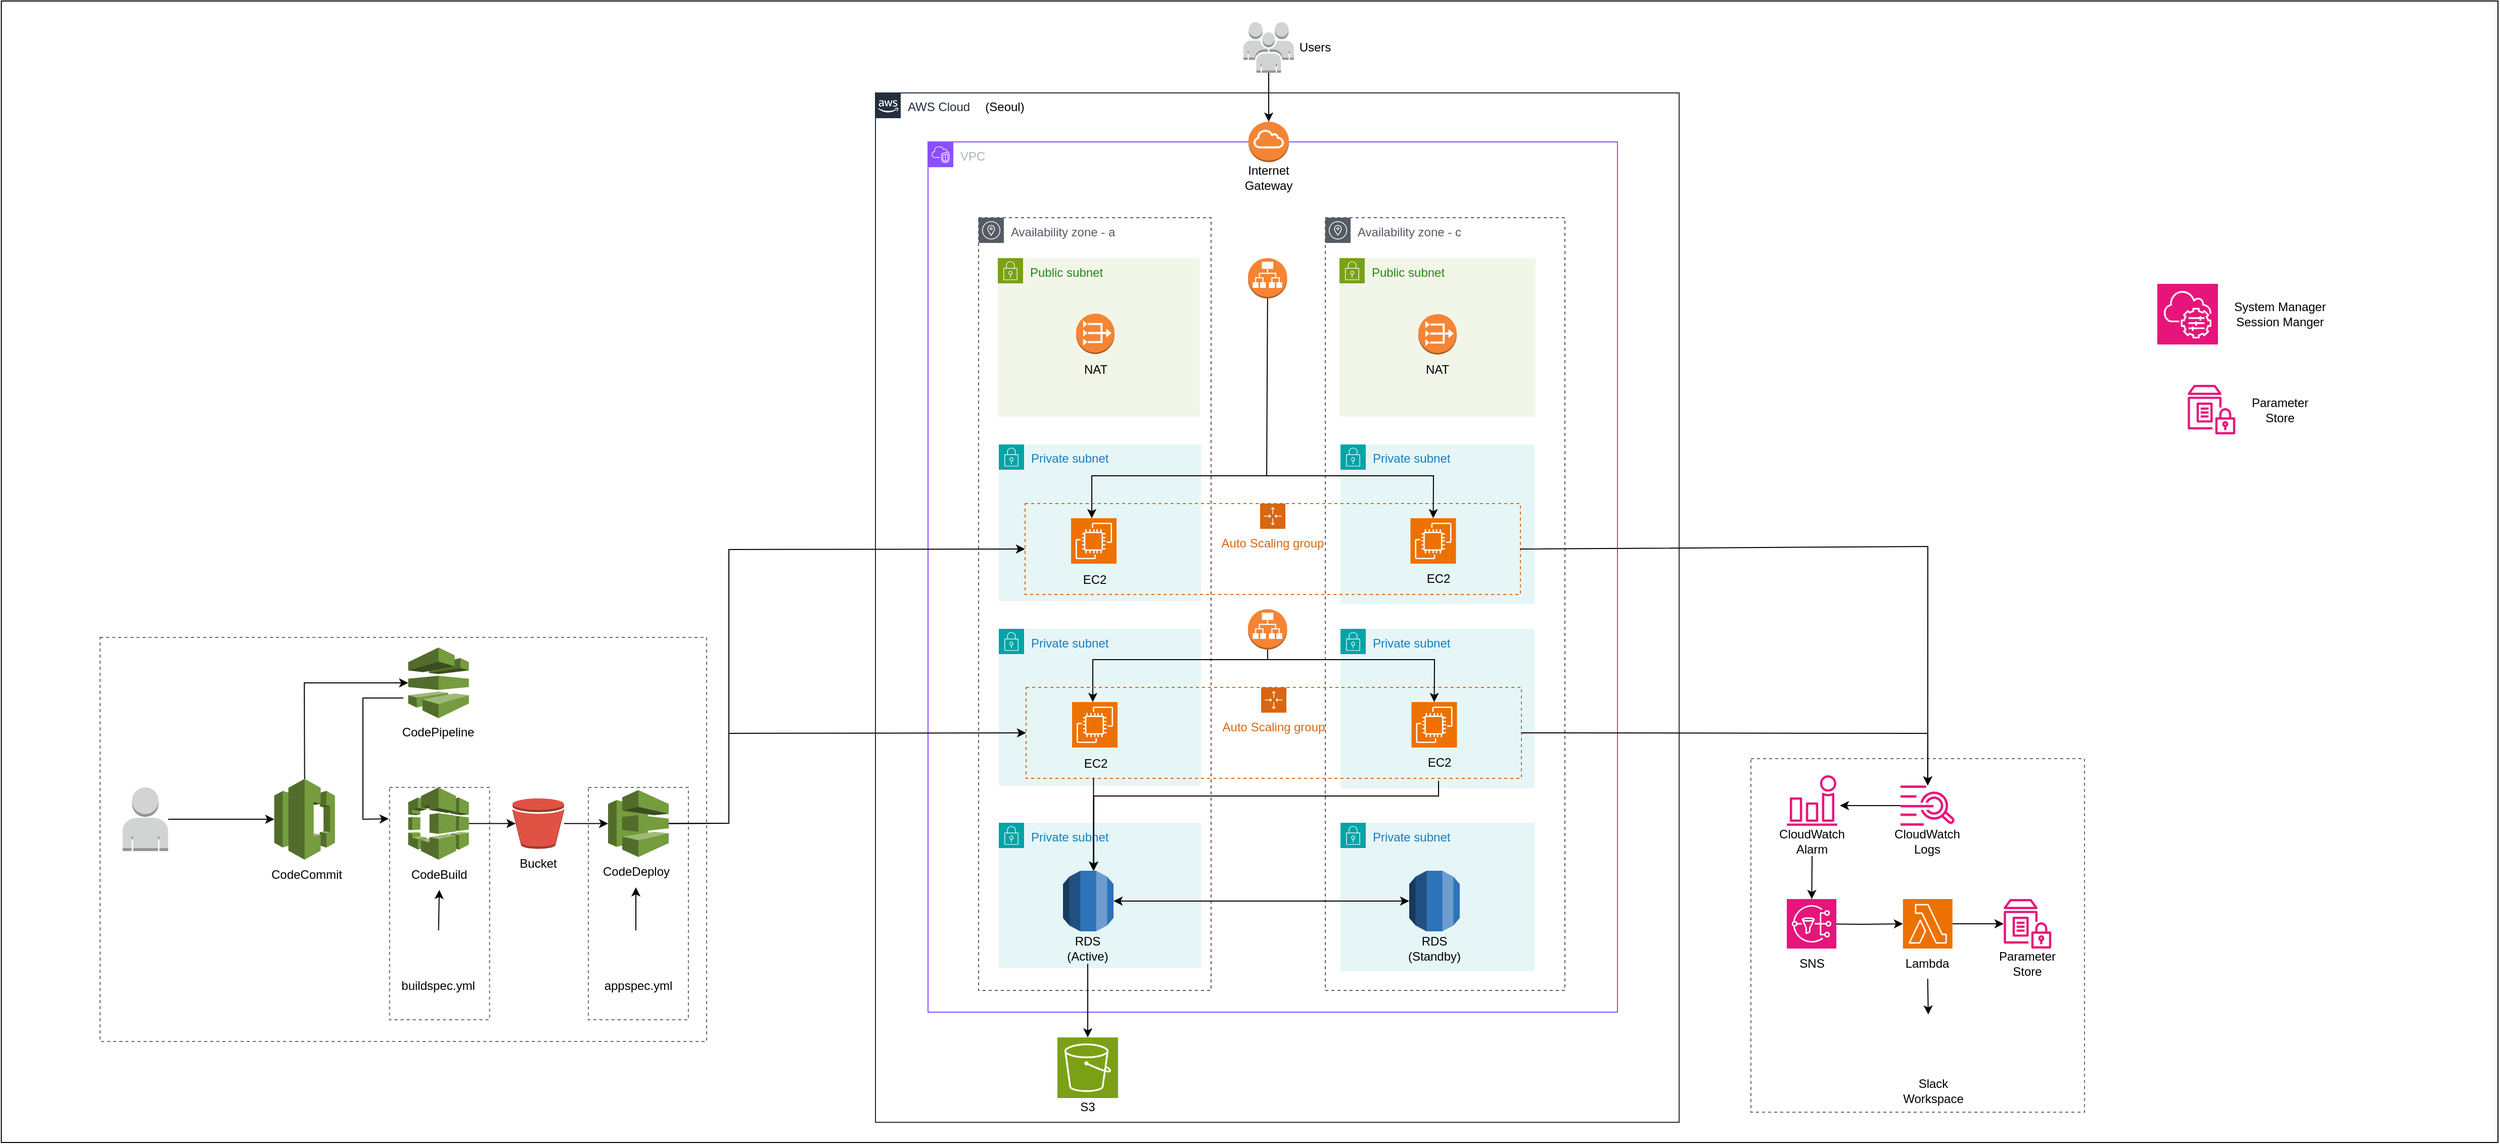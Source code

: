 <mxfile version="24.3.0" type="device" pages="4">
  <diagram name="페이지-1" id="cJ9Tz4a9V10dzM4tm0Ye">
    <mxGraphModel dx="2117" dy="530" grid="1" gridSize="10" guides="1" tooltips="1" connect="1" arrows="1" fold="1" page="1" pageScale="1" pageWidth="827" pageHeight="1169" math="0" shadow="0">
      <root>
        <mxCell id="0" />
        <mxCell id="1" parent="0" />
        <mxCell id="tgbROBhhf7KlIg7N5KjR-37" value="" style="rounded=0;whiteSpace=wrap;html=1;movable=0;resizable=0;rotatable=0;deletable=0;editable=0;locked=1;connectable=0;" parent="1" vertex="1">
          <mxGeometry x="-819.68" y="10" width="2469.68" height="1130" as="geometry" />
        </mxCell>
        <mxCell id="fU5oJugifwXxQRmkuC7O-127" value="" style="fillColor=none;strokeColor=#5A6C86;dashed=1;verticalAlign=top;fontStyle=0;fontColor=#5A6C86;whiteSpace=wrap;html=1;" parent="1" vertex="1">
          <mxGeometry x="-238.97" y="788.5" width="98.94" height="230" as="geometry" />
        </mxCell>
        <mxCell id="fU5oJugifwXxQRmkuC7O-136" value="" style="fillColor=none;strokeColor=#5A6C86;dashed=1;verticalAlign=top;fontStyle=0;fontColor=#5A6C86;whiteSpace=wrap;html=1;" parent="1" vertex="1">
          <mxGeometry x="-722" y="640" width="600" height="400" as="geometry" />
        </mxCell>
        <mxCell id="fU5oJugifwXxQRmkuC7O-99" value="" style="fillColor=none;strokeColor=#5A6C86;dashed=1;verticalAlign=top;fontStyle=0;fontColor=#5A6C86;whiteSpace=wrap;html=1;" parent="1" vertex="1">
          <mxGeometry x="911" y="760" width="330" height="350" as="geometry" />
        </mxCell>
        <mxCell id="fU5oJugifwXxQRmkuC7O-1" value="" style="outlineConnect=0;dashed=0;verticalLabelPosition=bottom;verticalAlign=top;align=center;html=1;shape=mxgraph.aws3.users;fillColor=#D2D3D3;gradientColor=none;" parent="1" vertex="1">
          <mxGeometry x="409" y="31" width="50" height="50" as="geometry" />
        </mxCell>
        <mxCell id="fU5oJugifwXxQRmkuC7O-2" value="Users" style="text;html=1;align=center;verticalAlign=middle;whiteSpace=wrap;rounded=0;" parent="1" vertex="1">
          <mxGeometry x="450" y="41" width="60" height="30" as="geometry" />
        </mxCell>
        <mxCell id="fU5oJugifwXxQRmkuC7O-5" value="" style="endArrow=classic;html=1;rounded=0;exitX=0.5;exitY=1;exitDx=0;exitDy=0;exitPerimeter=0;entryX=0.5;entryY=0;entryDx=0;entryDy=0;entryPerimeter=0;" parent="1" source="fU5oJugifwXxQRmkuC7O-1" target="fU5oJugifwXxQRmkuC7O-18" edge="1">
          <mxGeometry width="50" height="50" relative="1" as="geometry">
            <mxPoint x="469" y="161" as="sourcePoint" />
            <mxPoint x="434" y="132" as="targetPoint" />
          </mxGeometry>
        </mxCell>
        <mxCell id="fU5oJugifwXxQRmkuC7O-78" value="" style="sketch=0;outlineConnect=0;fontColor=#232F3E;gradientColor=none;fillColor=#E7157B;strokeColor=none;dashed=0;verticalLabelPosition=bottom;verticalAlign=top;align=center;html=1;fontSize=12;fontStyle=0;aspect=fixed;pointerEvents=1;shape=mxgraph.aws4.cloudwatch_logs;" parent="1" vertex="1">
          <mxGeometry x="1059" y="786.5" width="53.79" height="40" as="geometry" />
        </mxCell>
        <mxCell id="fU5oJugifwXxQRmkuC7O-79" value="CloudWatch&lt;div&gt;Logs&lt;/div&gt;" style="text;html=1;align=center;verticalAlign=middle;whiteSpace=wrap;rounded=0;" parent="1" vertex="1">
          <mxGeometry x="1053.4" y="826.5" width="65" height="30" as="geometry" />
        </mxCell>
        <mxCell id="fU5oJugifwXxQRmkuC7O-80" value="" style="sketch=0;outlineConnect=0;fontColor=#232F3E;gradientColor=none;fillColor=#E7157B;strokeColor=none;dashed=0;verticalLabelPosition=bottom;verticalAlign=top;align=center;html=1;fontSize=12;fontStyle=0;aspect=fixed;pointerEvents=1;shape=mxgraph.aws4.alarm;" parent="1" vertex="1">
          <mxGeometry x="946.5" y="776.5" width="50" height="50" as="geometry" />
        </mxCell>
        <mxCell id="fU5oJugifwXxQRmkuC7O-81" value="CloudWatch&lt;div&gt;Alarm&lt;/div&gt;" style="text;html=1;align=center;verticalAlign=middle;whiteSpace=wrap;rounded=0;" parent="1" vertex="1">
          <mxGeometry x="939" y="826.5" width="65" height="30" as="geometry" />
        </mxCell>
        <mxCell id="fU5oJugifwXxQRmkuC7O-82" value="" style="endArrow=classic;html=1;rounded=0;entryX=1.053;entryY=0.6;entryDx=0;entryDy=0;entryPerimeter=0;" parent="1" source="fU5oJugifwXxQRmkuC7O-78" target="fU5oJugifwXxQRmkuC7O-80" edge="1">
          <mxGeometry width="50" height="50" relative="1" as="geometry">
            <mxPoint x="899" y="886.5" as="sourcePoint" />
            <mxPoint x="949" y="836.5" as="targetPoint" />
          </mxGeometry>
        </mxCell>
        <mxCell id="fU5oJugifwXxQRmkuC7O-83" value="" style="sketch=0;points=[[0,0,0],[0.25,0,0],[0.5,0,0],[0.75,0,0],[1,0,0],[0,1,0],[0.25,1,0],[0.5,1,0],[0.75,1,0],[1,1,0],[0,0.25,0],[0,0.5,0],[0,0.75,0],[1,0.25,0],[1,0.5,0],[1,0.75,0]];outlineConnect=0;fontColor=#232F3E;fillColor=#E7157B;strokeColor=#ffffff;dashed=0;verticalLabelPosition=bottom;verticalAlign=top;align=center;html=1;fontSize=12;fontStyle=0;aspect=fixed;shape=mxgraph.aws4.resourceIcon;resIcon=mxgraph.aws4.sns;" parent="1" vertex="1">
          <mxGeometry x="946.5" y="899" width="49" height="49" as="geometry" />
        </mxCell>
        <mxCell id="fU5oJugifwXxQRmkuC7O-84" value="SNS" style="text;html=1;align=center;verticalAlign=middle;whiteSpace=wrap;rounded=0;" parent="1" vertex="1">
          <mxGeometry x="938.5" y="948" width="65" height="30" as="geometry" />
        </mxCell>
        <mxCell id="fU5oJugifwXxQRmkuC7O-86" value="" style="endArrow=classic;html=1;rounded=0;exitX=0.5;exitY=1;exitDx=0;exitDy=0;" parent="1" source="fU5oJugifwXxQRmkuC7O-81" target="fU5oJugifwXxQRmkuC7O-83" edge="1">
          <mxGeometry width="50" height="50" relative="1" as="geometry">
            <mxPoint x="978.637" y="907.996" as="sourcePoint" />
            <mxPoint x="971" y="908" as="targetPoint" />
          </mxGeometry>
        </mxCell>
        <mxCell id="fU5oJugifwXxQRmkuC7O-87" value="" style="endArrow=classic;html=1;rounded=0;entryX=0;entryY=0.5;entryDx=0;entryDy=0;entryPerimeter=0;" parent="1" source="fU5oJugifwXxQRmkuC7O-83" target="fU5oJugifwXxQRmkuC7O-89" edge="1">
          <mxGeometry width="50" height="50" relative="1" as="geometry">
            <mxPoint x="1051" y="948" as="sourcePoint" />
            <mxPoint x="1041" y="924" as="targetPoint" />
            <Array as="points">
              <mxPoint x="1021" y="924" />
            </Array>
          </mxGeometry>
        </mxCell>
        <mxCell id="fU5oJugifwXxQRmkuC7O-89" value="" style="sketch=0;points=[[0,0,0],[0.25,0,0],[0.5,0,0],[0.75,0,0],[1,0,0],[0,1,0],[0.25,1,0],[0.5,1,0],[0.75,1,0],[1,1,0],[0,0.25,0],[0,0.5,0],[0,0.75,0],[1,0.25,0],[1,0.5,0],[1,0.75,0]];outlineConnect=0;fontColor=#232F3E;fillColor=#ED7100;strokeColor=#ffffff;dashed=0;verticalLabelPosition=bottom;verticalAlign=top;align=center;html=1;fontSize=12;fontStyle=0;aspect=fixed;shape=mxgraph.aws4.resourceIcon;resIcon=mxgraph.aws4.lambda;" parent="1" vertex="1">
          <mxGeometry x="1061.39" y="899" width="49" height="49" as="geometry" />
        </mxCell>
        <mxCell id="fU5oJugifwXxQRmkuC7O-91" value="Lambda" style="text;html=1;align=center;verticalAlign=middle;whiteSpace=wrap;rounded=0;" parent="1" vertex="1">
          <mxGeometry x="1053.39" y="948" width="65" height="30" as="geometry" />
        </mxCell>
        <mxCell id="fU5oJugifwXxQRmkuC7O-92" value="" style="sketch=0;outlineConnect=0;fontColor=#232F3E;gradientColor=none;fillColor=#E7157B;strokeColor=none;dashed=0;verticalLabelPosition=bottom;verticalAlign=top;align=center;html=1;fontSize=12;fontStyle=0;aspect=fixed;pointerEvents=1;shape=mxgraph.aws4.parameter_store;" parent="1" vertex="1">
          <mxGeometry x="1161" y="899" width="47.12" height="49" as="geometry" />
        </mxCell>
        <mxCell id="fU5oJugifwXxQRmkuC7O-93" value="" style="endArrow=classic;html=1;rounded=0;exitX=1;exitY=0.5;exitDx=0;exitDy=0;exitPerimeter=0;" parent="1" source="fU5oJugifwXxQRmkuC7O-89" target="fU5oJugifwXxQRmkuC7O-92" edge="1">
          <mxGeometry width="50" height="50" relative="1" as="geometry">
            <mxPoint x="1051" y="948" as="sourcePoint" />
            <mxPoint x="1101" y="898" as="targetPoint" />
          </mxGeometry>
        </mxCell>
        <mxCell id="fU5oJugifwXxQRmkuC7O-94" value="Parameter&lt;div&gt;Store&lt;/div&gt;" style="text;html=1;align=center;verticalAlign=middle;whiteSpace=wrap;rounded=0;" parent="1" vertex="1">
          <mxGeometry x="1152.06" y="948" width="65" height="30" as="geometry" />
        </mxCell>
        <mxCell id="fU5oJugifwXxQRmkuC7O-95" value="" style="shape=image;html=1;verticalAlign=top;verticalLabelPosition=bottom;labelBackgroundColor=#ffffff;imageAspect=0;aspect=fixed;image=https://cdn2.iconfinder.com/data/icons/social-media-2285/512/1_Slack_colored_svg-128.png" parent="1" vertex="1">
          <mxGeometry x="1062.79" y="1018" width="50" height="50" as="geometry" />
        </mxCell>
        <mxCell id="fU5oJugifwXxQRmkuC7O-96" value="" style="endArrow=classic;html=1;rounded=0;exitX=0.5;exitY=1;exitDx=0;exitDy=0;entryX=0.473;entryY=-0.094;entryDx=0;entryDy=0;entryPerimeter=0;" parent="1" source="fU5oJugifwXxQRmkuC7O-91" target="fU5oJugifwXxQRmkuC7O-95" edge="1">
          <mxGeometry width="50" height="50" relative="1" as="geometry">
            <mxPoint x="1051" y="1068" as="sourcePoint" />
            <mxPoint x="1101" y="1018" as="targetPoint" />
          </mxGeometry>
        </mxCell>
        <mxCell id="fU5oJugifwXxQRmkuC7O-97" value="Slack&lt;div&gt;Workspace&lt;/div&gt;" style="text;html=1;align=center;verticalAlign=middle;whiteSpace=wrap;rounded=0;" parent="1" vertex="1">
          <mxGeometry x="1059" y="1074" width="65" height="30" as="geometry" />
        </mxCell>
        <mxCell id="fU5oJugifwXxQRmkuC7O-98" value="AWS Cloud" style="points=[[0,0],[0.25,0],[0.5,0],[0.75,0],[1,0],[1,0.25],[1,0.5],[1,0.75],[1,1],[0.75,1],[0.5,1],[0.25,1],[0,1],[0,0.75],[0,0.5],[0,0.25]];outlineConnect=0;gradientColor=none;html=1;whiteSpace=wrap;fontSize=12;fontStyle=0;container=1;pointerEvents=0;collapsible=0;recursiveResize=0;shape=mxgraph.aws4.group;grIcon=mxgraph.aws4.group_aws_cloud_alt;strokeColor=#232F3E;fillColor=none;verticalAlign=top;align=left;spacingLeft=30;fontColor=#232F3E;dashed=0;" parent="1" vertex="1">
          <mxGeometry x="45" y="101" width="795" height="1019" as="geometry" />
        </mxCell>
        <mxCell id="fU5oJugifwXxQRmkuC7O-4" value="(Seoul)" style="text;html=1;align=center;verticalAlign=middle;whiteSpace=wrap;rounded=0;" parent="fU5oJugifwXxQRmkuC7O-98" vertex="1">
          <mxGeometry x="98" y="-1.5" width="60" height="30" as="geometry" />
        </mxCell>
        <mxCell id="fU5oJugifwXxQRmkuC7O-24" value="VPC" style="points=[[0,0],[0.25,0],[0.5,0],[0.75,0],[1,0],[1,0.25],[1,0.5],[1,0.75],[1,1],[0.75,1],[0.5,1],[0.25,1],[0,1],[0,0.75],[0,0.5],[0,0.25]];outlineConnect=0;gradientColor=none;html=1;whiteSpace=wrap;fontSize=12;fontStyle=0;container=1;pointerEvents=0;collapsible=0;recursiveResize=0;shape=mxgraph.aws4.group;grIcon=mxgraph.aws4.group_vpc2;strokeColor=#8C4FFF;fillColor=none;verticalAlign=top;align=left;spacingLeft=30;fontColor=#AAB7B8;dashed=0;" parent="fU5oJugifwXxQRmkuC7O-98" vertex="1">
          <mxGeometry x="52" y="48.5" width="682" height="861.5" as="geometry" />
        </mxCell>
        <mxCell id="fU5oJugifwXxQRmkuC7O-25" value="Availability zone - a" style="sketch=0;outlineConnect=0;gradientColor=none;html=1;whiteSpace=wrap;fontSize=12;fontStyle=0;shape=mxgraph.aws4.group;grIcon=mxgraph.aws4.group_availability_zone;strokeColor=#545B64;fillColor=none;verticalAlign=top;align=left;spacingLeft=30;fontColor=#545B64;dashed=1;" parent="fU5oJugifwXxQRmkuC7O-24" vertex="1">
          <mxGeometry x="50" y="75" width="230" height="765" as="geometry" />
        </mxCell>
        <mxCell id="fU5oJugifwXxQRmkuC7O-61" value="Private subnet" style="points=[[0,0],[0.25,0],[0.5,0],[0.75,0],[1,0],[1,0.25],[1,0.5],[1,0.75],[1,1],[0.75,1],[0.5,1],[0.25,1],[0,1],[0,0.75],[0,0.5],[0,0.25]];outlineConnect=0;gradientColor=none;html=1;whiteSpace=wrap;fontSize=12;fontStyle=0;container=1;pointerEvents=0;collapsible=0;recursiveResize=0;shape=mxgraph.aws4.group;grIcon=mxgraph.aws4.group_security_group;grStroke=0;strokeColor=#00A4A6;fillColor=#E6F6F7;verticalAlign=top;align=left;spacingLeft=30;fontColor=#147EBA;dashed=0;" parent="fU5oJugifwXxQRmkuC7O-24" vertex="1">
          <mxGeometry x="70" y="674" width="200" height="144" as="geometry" />
        </mxCell>
        <mxCell id="fU5oJugifwXxQRmkuC7O-69" value="" style="outlineConnect=0;dashed=0;verticalLabelPosition=bottom;verticalAlign=top;align=center;html=1;shape=mxgraph.aws3.rds;fillColor=#2E73B8;gradientColor=none;" parent="fU5oJugifwXxQRmkuC7O-61" vertex="1">
          <mxGeometry x="63.5" y="47.5" width="50" height="60" as="geometry" />
        </mxCell>
        <mxCell id="fU5oJugifwXxQRmkuC7O-41" value="Private subnet" style="points=[[0,0],[0.25,0],[0.5,0],[0.75,0],[1,0],[1,0.25],[1,0.5],[1,0.75],[1,1],[0.75,1],[0.5,1],[0.25,1],[0,1],[0,0.75],[0,0.5],[0,0.25]];outlineConnect=0;gradientColor=none;html=1;whiteSpace=wrap;fontSize=12;fontStyle=0;container=1;pointerEvents=0;collapsible=0;recursiveResize=0;shape=mxgraph.aws4.group;grIcon=mxgraph.aws4.group_security_group;grStroke=0;strokeColor=#00A4A6;fillColor=#E6F6F7;verticalAlign=top;align=left;spacingLeft=30;fontColor=#147EBA;dashed=0;" parent="fU5oJugifwXxQRmkuC7O-24" vertex="1">
          <mxGeometry x="70" y="482" width="200" height="155" as="geometry" />
        </mxCell>
        <mxCell id="fU5oJugifwXxQRmkuC7O-28" value="Public subnet" style="points=[[0,0],[0.25,0],[0.5,0],[0.75,0],[1,0],[1,0.25],[1,0.5],[1,0.75],[1,1],[0.75,1],[0.5,1],[0.25,1],[0,1],[0,0.75],[0,0.5],[0,0.25]];outlineConnect=0;gradientColor=none;html=1;whiteSpace=wrap;fontSize=12;fontStyle=0;container=1;pointerEvents=0;collapsible=0;recursiveResize=0;shape=mxgraph.aws4.group;grIcon=mxgraph.aws4.group_security_group;grStroke=0;strokeColor=#7AA116;fillColor=#F2F6E8;verticalAlign=top;align=left;spacingLeft=30;fontColor=#248814;dashed=0;" parent="fU5oJugifwXxQRmkuC7O-24" vertex="1">
          <mxGeometry x="69" y="115" width="200" height="157" as="geometry" />
        </mxCell>
        <mxCell id="fU5oJugifwXxQRmkuC7O-30" value="" style="outlineConnect=0;dashed=0;verticalLabelPosition=bottom;verticalAlign=top;align=center;html=1;shape=mxgraph.aws3.vpc_nat_gateway;fillColor=#F58534;gradientColor=none;" parent="fU5oJugifwXxQRmkuC7O-28" vertex="1">
          <mxGeometry x="77.5" y="55" width="38" height="40" as="geometry" />
        </mxCell>
        <mxCell id="fU5oJugifwXxQRmkuC7O-27" value="NAT" style="text;html=1;align=center;verticalAlign=middle;whiteSpace=wrap;rounded=0;" parent="fU5oJugifwXxQRmkuC7O-28" vertex="1">
          <mxGeometry x="66.5" y="95.5" width="60" height="30" as="geometry" />
        </mxCell>
        <mxCell id="fU5oJugifwXxQRmkuC7O-40" value="Availability zone - c" style="sketch=0;outlineConnect=0;gradientColor=none;html=1;whiteSpace=wrap;fontSize=12;fontStyle=0;shape=mxgraph.aws4.group;grIcon=mxgraph.aws4.group_availability_zone;strokeColor=#545B64;fillColor=none;verticalAlign=top;align=left;spacingLeft=30;fontColor=#545B64;dashed=1;" parent="fU5oJugifwXxQRmkuC7O-24" vertex="1">
          <mxGeometry x="393" y="75" width="237" height="765" as="geometry" />
        </mxCell>
        <mxCell id="fU5oJugifwXxQRmkuC7O-37" value="Public subnet" style="points=[[0,0],[0.25,0],[0.5,0],[0.75,0],[1,0],[1,0.25],[1,0.5],[1,0.75],[1,1],[0.75,1],[0.5,1],[0.25,1],[0,1],[0,0.75],[0,0.5],[0,0.25]];outlineConnect=0;gradientColor=none;html=1;whiteSpace=wrap;fontSize=12;fontStyle=0;container=1;pointerEvents=0;collapsible=0;recursiveResize=0;shape=mxgraph.aws4.group;grIcon=mxgraph.aws4.group_security_group;grStroke=0;strokeColor=#7AA116;fillColor=#F2F6E8;verticalAlign=top;align=left;spacingLeft=30;fontColor=#248814;dashed=0;" parent="fU5oJugifwXxQRmkuC7O-24" vertex="1">
          <mxGeometry x="407" y="115" width="194" height="157" as="geometry" />
        </mxCell>
        <mxCell id="tgbROBhhf7KlIg7N5KjR-27" value="NAT" style="text;html=1;align=center;verticalAlign=middle;whiteSpace=wrap;rounded=0;" parent="fU5oJugifwXxQRmkuC7O-37" vertex="1">
          <mxGeometry x="67" y="95.5" width="60" height="30" as="geometry" />
        </mxCell>
        <mxCell id="tgbROBhhf7KlIg7N5KjR-26" value="" style="outlineConnect=0;dashed=0;verticalLabelPosition=bottom;verticalAlign=top;align=center;html=1;shape=mxgraph.aws3.vpc_nat_gateway;fillColor=#F58534;gradientColor=none;" parent="fU5oJugifwXxQRmkuC7O-37" vertex="1">
          <mxGeometry x="78" y="55.5" width="38" height="40" as="geometry" />
        </mxCell>
        <mxCell id="fU5oJugifwXxQRmkuC7O-49" value="Private subnet" style="points=[[0,0],[0.25,0],[0.5,0],[0.75,0],[1,0],[1,0.25],[1,0.5],[1,0.75],[1,1],[0.75,1],[0.5,1],[0.25,1],[0,1],[0,0.75],[0,0.5],[0,0.25]];outlineConnect=0;gradientColor=none;html=1;whiteSpace=wrap;fontSize=12;fontStyle=0;container=1;pointerEvents=0;collapsible=0;recursiveResize=0;shape=mxgraph.aws4.group;grIcon=mxgraph.aws4.group_security_group;grStroke=0;strokeColor=#00A4A6;fillColor=#E6F6F7;verticalAlign=top;align=left;spacingLeft=30;fontColor=#147EBA;dashed=0;" parent="fU5oJugifwXxQRmkuC7O-24" vertex="1">
          <mxGeometry x="408" y="482" width="192" height="158" as="geometry" />
        </mxCell>
        <mxCell id="fU5oJugifwXxQRmkuC7O-64" value="Private subnet" style="points=[[0,0],[0.25,0],[0.5,0],[0.75,0],[1,0],[1,0.25],[1,0.5],[1,0.75],[1,1],[0.75,1],[0.5,1],[0.25,1],[0,1],[0,0.75],[0,0.5],[0,0.25]];outlineConnect=0;gradientColor=none;html=1;whiteSpace=wrap;fontSize=12;fontStyle=0;container=1;pointerEvents=0;collapsible=0;recursiveResize=0;shape=mxgraph.aws4.group;grIcon=mxgraph.aws4.group_security_group;grStroke=0;strokeColor=#00A4A6;fillColor=#E6F6F7;verticalAlign=top;align=left;spacingLeft=30;fontColor=#147EBA;dashed=0;" parent="fU5oJugifwXxQRmkuC7O-24" vertex="1">
          <mxGeometry x="408" y="674" width="192" height="147" as="geometry" />
        </mxCell>
        <mxCell id="fU5oJugifwXxQRmkuC7O-70" value="" style="outlineConnect=0;dashed=0;verticalLabelPosition=bottom;verticalAlign=top;align=center;html=1;shape=mxgraph.aws3.rds;fillColor=#2E73B8;gradientColor=none;" parent="fU5oJugifwXxQRmkuC7O-64" vertex="1">
          <mxGeometry x="68" y="47.5" width="50" height="60" as="geometry" />
        </mxCell>
        <mxCell id="fU5oJugifwXxQRmkuC7O-63" value="RDS&lt;div&gt;(Active)&lt;/div&gt;" style="text;html=1;align=center;verticalAlign=middle;whiteSpace=wrap;rounded=0;" parent="fU5oJugifwXxQRmkuC7O-24" vertex="1">
          <mxGeometry x="128" y="783.5" width="60" height="30" as="geometry" />
        </mxCell>
        <mxCell id="fU5oJugifwXxQRmkuC7O-71" value="" style="endArrow=classic;startArrow=classic;html=1;rounded=0;exitX=1;exitY=0.5;exitDx=0;exitDy=0;exitPerimeter=0;" parent="fU5oJugifwXxQRmkuC7O-24" source="fU5oJugifwXxQRmkuC7O-69" target="fU5oJugifwXxQRmkuC7O-70" edge="1">
          <mxGeometry width="50" height="50" relative="1" as="geometry">
            <mxPoint x="237" y="713" as="sourcePoint" />
            <mxPoint x="287" y="663" as="targetPoint" />
          </mxGeometry>
        </mxCell>
        <mxCell id="fU5oJugifwXxQRmkuC7O-77" value="" style="endArrow=classic;html=1;rounded=0;" parent="fU5oJugifwXxQRmkuC7O-24" edge="1">
          <mxGeometry width="50" height="50" relative="1" as="geometry">
            <mxPoint x="505" y="632.5" as="sourcePoint" />
            <mxPoint x="164" y="721.5" as="targetPoint" />
            <Array as="points">
              <mxPoint x="505" y="647.5" />
              <mxPoint x="164" y="647.5" />
            </Array>
          </mxGeometry>
        </mxCell>
        <mxCell id="fU5oJugifwXxQRmkuC7O-34" value="" style="outlineConnect=0;dashed=0;verticalLabelPosition=bottom;verticalAlign=top;align=center;html=1;shape=mxgraph.aws3.application_load_balancer;fillColor=#F58534;gradientColor=none;" parent="fU5oJugifwXxQRmkuC7O-24" vertex="1">
          <mxGeometry x="316.5" y="462.5" width="38.75" height="40" as="geometry" />
        </mxCell>
        <mxCell id="fU5oJugifwXxQRmkuC7O-66" value="RDS&lt;div&gt;(Standby)&lt;/div&gt;" style="text;html=1;align=center;verticalAlign=middle;whiteSpace=wrap;rounded=0;" parent="fU5oJugifwXxQRmkuC7O-24" vertex="1">
          <mxGeometry x="470.75" y="783.5" width="60" height="30" as="geometry" />
        </mxCell>
        <mxCell id="tgbROBhhf7KlIg7N5KjR-12" value="" style="sketch=0;points=[[0,0,0],[0.25,0,0],[0.5,0,0],[0.75,0,0],[1,0,0],[0,1,0],[0.25,1,0],[0.5,1,0],[0.75,1,0],[1,1,0],[0,0.25,0],[0,0.5,0],[0,0.75,0],[1,0.25,0],[1,0.5,0],[1,0.75,0]];outlineConnect=0;fontColor=#232F3E;fillColor=#ED7100;strokeColor=#ffffff;dashed=0;verticalLabelPosition=bottom;verticalAlign=top;align=center;html=1;fontSize=12;fontStyle=0;aspect=fixed;shape=mxgraph.aws4.resourceIcon;resIcon=mxgraph.aws4.ec2;" parent="fU5oJugifwXxQRmkuC7O-24" vertex="1">
          <mxGeometry x="478.25" y="554.5" width="45" height="45" as="geometry" />
        </mxCell>
        <mxCell id="tgbROBhhf7KlIg7N5KjR-10" value="" style="sketch=0;points=[[0,0,0],[0.25,0,0],[0.5,0,0],[0.75,0,0],[1,0,0],[0,1,0],[0.25,1,0],[0.5,1,0],[0.75,1,0],[1,1,0],[0,0.25,0],[0,0.5,0],[0,0.75,0],[1,0.25,0],[1,0.5,0],[1,0.75,0]];outlineConnect=0;fontColor=#232F3E;fillColor=#ED7100;strokeColor=#ffffff;dashed=0;verticalLabelPosition=bottom;verticalAlign=top;align=center;html=1;fontSize=12;fontStyle=0;aspect=fixed;shape=mxgraph.aws4.resourceIcon;resIcon=mxgraph.aws4.ec2;" parent="fU5oJugifwXxQRmkuC7O-24" vertex="1">
          <mxGeometry x="142.5" y="554.5" width="45" height="45" as="geometry" />
        </mxCell>
        <mxCell id="tgbROBhhf7KlIg7N5KjR-38" value="" style="endArrow=classic;html=1;rounded=0;exitX=0.5;exitY=1;exitDx=0;exitDy=0;exitPerimeter=0;" parent="fU5oJugifwXxQRmkuC7O-24" source="fU5oJugifwXxQRmkuC7O-34" edge="1">
          <mxGeometry width="50" height="50" relative="1" as="geometry">
            <mxPoint x="336.375" y="509.5" as="sourcePoint" />
            <mxPoint x="163" y="554.5" as="targetPoint" />
            <Array as="points">
              <mxPoint x="336" y="512.5" />
              <mxPoint x="163" y="512.5" />
              <mxPoint x="163" y="554.5" />
            </Array>
          </mxGeometry>
        </mxCell>
        <mxCell id="pS93w77z2RvfIC005EYZ-4" value="Private subnet" style="points=[[0,0],[0.25,0],[0.5,0],[0.75,0],[1,0],[1,0.25],[1,0.5],[1,0.75],[1,1],[0.75,1],[0.5,1],[0.25,1],[0,1],[0,0.75],[0,0.5],[0,0.25]];outlineConnect=0;gradientColor=none;html=1;whiteSpace=wrap;fontSize=12;fontStyle=0;container=1;pointerEvents=0;collapsible=0;recursiveResize=0;shape=mxgraph.aws4.group;grIcon=mxgraph.aws4.group_security_group;grStroke=0;strokeColor=#00A4A6;fillColor=#E6F6F7;verticalAlign=top;align=left;spacingLeft=30;fontColor=#147EBA;dashed=0;" parent="fU5oJugifwXxQRmkuC7O-24" vertex="1">
          <mxGeometry x="70" y="299.5" width="200" height="155" as="geometry" />
        </mxCell>
        <mxCell id="pS93w77z2RvfIC005EYZ-5" value="Private subnet" style="points=[[0,0],[0.25,0],[0.5,0],[0.75,0],[1,0],[1,0.25],[1,0.5],[1,0.75],[1,1],[0.75,1],[0.5,1],[0.25,1],[0,1],[0,0.75],[0,0.5],[0,0.25]];outlineConnect=0;gradientColor=none;html=1;whiteSpace=wrap;fontSize=12;fontStyle=0;container=1;pointerEvents=0;collapsible=0;recursiveResize=0;shape=mxgraph.aws4.group;grIcon=mxgraph.aws4.group_security_group;grStroke=0;strokeColor=#00A4A6;fillColor=#E6F6F7;verticalAlign=top;align=left;spacingLeft=30;fontColor=#147EBA;dashed=0;" parent="fU5oJugifwXxQRmkuC7O-24" vertex="1">
          <mxGeometry x="408" y="299.5" width="192" height="158" as="geometry" />
        </mxCell>
        <mxCell id="pS93w77z2RvfIC005EYZ-7" value="" style="outlineConnect=0;dashed=0;verticalLabelPosition=bottom;verticalAlign=top;align=center;html=1;shape=mxgraph.aws3.application_load_balancer;fillColor=#F58534;gradientColor=none;" parent="fU5oJugifwXxQRmkuC7O-24" vertex="1">
          <mxGeometry x="316.5" y="115" width="38.75" height="40" as="geometry" />
        </mxCell>
        <mxCell id="pS93w77z2RvfIC005EYZ-8" value="" style="sketch=0;points=[[0,0,0],[0.25,0,0],[0.5,0,0],[0.75,0,0],[1,0,0],[0,1,0],[0.25,1,0],[0.5,1,0],[0.75,1,0],[1,1,0],[0,0.25,0],[0,0.5,0],[0,0.75,0],[1,0.25,0],[1,0.5,0],[1,0.75,0]];outlineConnect=0;fontColor=#232F3E;fillColor=#ED7100;strokeColor=#ffffff;dashed=0;verticalLabelPosition=bottom;verticalAlign=top;align=center;html=1;fontSize=12;fontStyle=0;aspect=fixed;shape=mxgraph.aws4.resourceIcon;resIcon=mxgraph.aws4.ec2;" parent="fU5oJugifwXxQRmkuC7O-24" vertex="1">
          <mxGeometry x="477.25" y="372.5" width="45" height="45" as="geometry" />
        </mxCell>
        <mxCell id="pS93w77z2RvfIC005EYZ-9" value="" style="sketch=0;points=[[0,0,0],[0.25,0,0],[0.5,0,0],[0.75,0,0],[1,0,0],[0,1,0],[0.25,1,0],[0.5,1,0],[0.75,1,0],[1,1,0],[0,0.25,0],[0,0.5,0],[0,0.75,0],[1,0.25,0],[1,0.5,0],[1,0.75,0]];outlineConnect=0;fontColor=#232F3E;fillColor=#ED7100;strokeColor=#ffffff;dashed=0;verticalLabelPosition=bottom;verticalAlign=top;align=center;html=1;fontSize=12;fontStyle=0;aspect=fixed;shape=mxgraph.aws4.resourceIcon;resIcon=mxgraph.aws4.ec2;" parent="fU5oJugifwXxQRmkuC7O-24" vertex="1">
          <mxGeometry x="141.5" y="372.5" width="45" height="45" as="geometry" />
        </mxCell>
        <mxCell id="pS93w77z2RvfIC005EYZ-10" value="" style="endArrow=classic;html=1;rounded=0;exitX=0.5;exitY=1;exitDx=0;exitDy=0;exitPerimeter=0;" parent="fU5oJugifwXxQRmkuC7O-24" source="pS93w77z2RvfIC005EYZ-7" edge="1">
          <mxGeometry width="50" height="50" relative="1" as="geometry">
            <mxPoint x="335.375" y="327.5" as="sourcePoint" />
            <mxPoint x="162" y="372.5" as="targetPoint" />
            <Array as="points">
              <mxPoint x="335" y="330.5" />
              <mxPoint x="162" y="330.5" />
              <mxPoint x="162" y="372.5" />
            </Array>
          </mxGeometry>
        </mxCell>
        <mxCell id="pS93w77z2RvfIC005EYZ-11" value="Auto Scaling group" style="points=[[0,0],[0.25,0],[0.5,0],[0.75,0],[1,0],[1,0.25],[1,0.5],[1,0.75],[1,1],[0.75,1],[0.5,1],[0.25,1],[0,1],[0,0.75],[0,0.5],[0,0.25]];outlineConnect=0;gradientColor=none;html=1;whiteSpace=wrap;fontSize=12;fontStyle=0;container=1;pointerEvents=0;collapsible=0;recursiveResize=0;shape=mxgraph.aws4.groupCenter;grIcon=mxgraph.aws4.group_auto_scaling_group;grStroke=1;strokeColor=#D86613;fillColor=none;verticalAlign=top;align=center;fontColor=#D86613;dashed=1;spacingTop=25;" parent="fU5oJugifwXxQRmkuC7O-24" vertex="1">
          <mxGeometry x="96" y="358" width="490" height="90" as="geometry" />
        </mxCell>
        <mxCell id="pS93w77z2RvfIC005EYZ-12" value="EC2" style="text;html=1;align=center;verticalAlign=middle;whiteSpace=wrap;rounded=0;" parent="pS93w77z2RvfIC005EYZ-11" vertex="1">
          <mxGeometry x="38.5" y="60" width="60" height="30" as="geometry" />
        </mxCell>
        <mxCell id="pS93w77z2RvfIC005EYZ-13" value="EC2" style="text;html=1;align=center;verticalAlign=middle;whiteSpace=wrap;rounded=0;" parent="pS93w77z2RvfIC005EYZ-11" vertex="1">
          <mxGeometry x="378.5" y="59.5" width="60" height="30" as="geometry" />
        </mxCell>
        <mxCell id="pS93w77z2RvfIC005EYZ-14" value="" style="endArrow=classic;html=1;rounded=0;entryX=0.5;entryY=0;entryDx=0;entryDy=0;entryPerimeter=0;" parent="fU5oJugifwXxQRmkuC7O-24" target="pS93w77z2RvfIC005EYZ-8" edge="1">
          <mxGeometry width="50" height="50" relative="1" as="geometry">
            <mxPoint x="332" y="330.5" as="sourcePoint" />
            <mxPoint x="282" y="310.5" as="targetPoint" />
            <Array as="points">
              <mxPoint x="500" y="330.5" />
            </Array>
          </mxGeometry>
        </mxCell>
        <mxCell id="fU5oJugifwXxQRmkuC7O-18" value="" style="outlineConnect=0;dashed=0;verticalLabelPosition=bottom;verticalAlign=top;align=center;html=1;shape=mxgraph.aws3.internet_gateway;fillColor=#F58534;gradientColor=none;" parent="fU5oJugifwXxQRmkuC7O-98" vertex="1">
          <mxGeometry x="369" y="28.5" width="40" height="40" as="geometry" />
        </mxCell>
        <mxCell id="fU5oJugifwXxQRmkuC7O-19" value="Internet Gateway" style="text;html=1;align=center;verticalAlign=middle;whiteSpace=wrap;rounded=0;" parent="fU5oJugifwXxQRmkuC7O-98" vertex="1">
          <mxGeometry x="359.01" y="68.5" width="60" height="30" as="geometry" />
        </mxCell>
        <mxCell id="wI96h23SFb1snygLTn_X-1" value="" style="sketch=0;points=[[0,0,0],[0.25,0,0],[0.5,0,0],[0.75,0,0],[1,0,0],[0,1,0],[0.25,1,0],[0.5,1,0],[0.75,1,0],[1,1,0],[0,0.25,0],[0,0.5,0],[0,0.75,0],[1,0.25,0],[1,0.5,0],[1,0.75,0]];outlineConnect=0;fontColor=#232F3E;fillColor=#7AA116;strokeColor=#ffffff;dashed=0;verticalLabelPosition=bottom;verticalAlign=top;align=center;html=1;fontSize=12;fontStyle=0;aspect=fixed;shape=mxgraph.aws4.resourceIcon;resIcon=mxgraph.aws4.s3;" parent="fU5oJugifwXxQRmkuC7O-98" vertex="1">
          <mxGeometry x="180" y="935" width="60" height="60" as="geometry" />
        </mxCell>
        <mxCell id="wI96h23SFb1snygLTn_X-2" value="" style="endArrow=classic;html=1;rounded=0;exitX=0.5;exitY=1;exitDx=0;exitDy=0;" parent="fU5oJugifwXxQRmkuC7O-98" source="fU5oJugifwXxQRmkuC7O-63" target="wI96h23SFb1snygLTn_X-1" edge="1">
          <mxGeometry width="50" height="50" relative="1" as="geometry">
            <mxPoint x="285" y="760" as="sourcePoint" />
            <mxPoint x="335" y="710" as="targetPoint" />
          </mxGeometry>
        </mxCell>
        <mxCell id="wI96h23SFb1snygLTn_X-3" value="S3" style="text;html=1;align=center;verticalAlign=middle;whiteSpace=wrap;rounded=0;" parent="fU5oJugifwXxQRmkuC7O-98" vertex="1">
          <mxGeometry x="180" y="989" width="60" height="30" as="geometry" />
        </mxCell>
        <mxCell id="fU5oJugifwXxQRmkuC7O-106" value="" style="outlineConnect=0;dashed=0;verticalLabelPosition=bottom;verticalAlign=top;align=center;html=1;shape=mxgraph.aws3.user;fillColor=#D2D3D3;gradientColor=none;" parent="1" vertex="1">
          <mxGeometry x="-699.68" y="788.5" width="45" height="63" as="geometry" />
        </mxCell>
        <mxCell id="fU5oJugifwXxQRmkuC7O-107" value="" style="outlineConnect=0;dashed=0;verticalLabelPosition=bottom;verticalAlign=top;align=center;html=1;shape=mxgraph.aws3.codecommit;fillColor=#759C3E;gradientColor=none;" parent="1" vertex="1">
          <mxGeometry x="-549.68" y="780" width="60" height="80" as="geometry" />
        </mxCell>
        <mxCell id="fU5oJugifwXxQRmkuC7O-109" value="CodeCommit" style="text;html=1;align=center;verticalAlign=middle;whiteSpace=wrap;rounded=0;" parent="1" vertex="1">
          <mxGeometry x="-549.68" y="860" width="65" height="30" as="geometry" />
        </mxCell>
        <mxCell id="fU5oJugifwXxQRmkuC7O-110" value="" style="outlineConnect=0;dashed=0;verticalLabelPosition=bottom;verticalAlign=top;align=center;html=1;shape=mxgraph.aws3.codepipeline;fillColor=#759C3E;gradientColor=none;" parent="1" vertex="1">
          <mxGeometry x="-417.18" y="650" width="60" height="70" as="geometry" />
        </mxCell>
        <mxCell id="fU5oJugifwXxQRmkuC7O-111" value="CodePipeline" style="text;html=1;align=center;verticalAlign=middle;whiteSpace=wrap;rounded=0;" parent="1" vertex="1">
          <mxGeometry x="-419.68" y="719" width="65" height="30" as="geometry" />
        </mxCell>
        <mxCell id="fU5oJugifwXxQRmkuC7O-112" value="" style="endArrow=classic;html=1;rounded=0;entryX=0;entryY=0.5;entryDx=0;entryDy=0;entryPerimeter=0;" parent="1" source="fU5oJugifwXxQRmkuC7O-106" target="fU5oJugifwXxQRmkuC7O-107" edge="1">
          <mxGeometry width="50" height="50" relative="1" as="geometry">
            <mxPoint x="-439.68" y="830" as="sourcePoint" />
            <mxPoint x="-389.68" y="780" as="targetPoint" />
          </mxGeometry>
        </mxCell>
        <mxCell id="fU5oJugifwXxQRmkuC7O-113" value="" style="endArrow=classic;html=1;rounded=0;exitX=0.5;exitY=0;exitDx=0;exitDy=0;exitPerimeter=0;entryX=0;entryY=0.5;entryDx=0;entryDy=0;entryPerimeter=0;" parent="1" source="fU5oJugifwXxQRmkuC7O-107" target="fU5oJugifwXxQRmkuC7O-110" edge="1">
          <mxGeometry width="50" height="50" relative="1" as="geometry">
            <mxPoint x="-439.68" y="830" as="sourcePoint" />
            <mxPoint x="-389.68" y="780" as="targetPoint" />
            <Array as="points">
              <mxPoint x="-520" y="685" />
            </Array>
          </mxGeometry>
        </mxCell>
        <mxCell id="fU5oJugifwXxQRmkuC7O-115" value="" style="outlineConnect=0;dashed=0;verticalLabelPosition=bottom;verticalAlign=top;align=center;html=1;shape=mxgraph.aws3.codebuild;fillColor=#759C3E;gradientColor=none;" parent="1" vertex="1">
          <mxGeometry x="-417.18" y="788.5" width="60" height="71.5" as="geometry" />
        </mxCell>
        <mxCell id="fU5oJugifwXxQRmkuC7O-116" value="CodeBuild" style="text;html=1;align=center;verticalAlign=middle;whiteSpace=wrap;rounded=0;" parent="1" vertex="1">
          <mxGeometry x="-418.68" y="860" width="65" height="30" as="geometry" />
        </mxCell>
        <mxCell id="fU5oJugifwXxQRmkuC7O-117" value="" style="outlineConnect=0;dashed=0;verticalLabelPosition=bottom;verticalAlign=top;align=center;html=1;shape=mxgraph.aws3.codedeploy;fillColor=#759C3E;gradientColor=none;" parent="1" vertex="1">
          <mxGeometry x="-219.5" y="791.12" width="60" height="66.25" as="geometry" />
        </mxCell>
        <mxCell id="fU5oJugifwXxQRmkuC7O-118" value="CodeDeploy" style="text;html=1;align=center;verticalAlign=middle;whiteSpace=wrap;rounded=0;" parent="1" vertex="1">
          <mxGeometry x="-224.5" y="857.38" width="65" height="30" as="geometry" />
        </mxCell>
        <mxCell id="fU5oJugifwXxQRmkuC7O-119" value="" style="shape=image;html=1;verticalAlign=top;verticalLabelPosition=bottom;labelBackgroundColor=#ffffff;imageAspect=0;aspect=fixed;image=https://cdn1.iconfinder.com/data/icons/hawcons/32/699614-icon-103-document-file-yml-128.png" parent="1" vertex="1">
          <mxGeometry x="-412.18" y="930" width="50" height="50" as="geometry" />
        </mxCell>
        <mxCell id="fU5oJugifwXxQRmkuC7O-121" value="" style="endArrow=classic;html=1;rounded=0;exitX=0.5;exitY=0;exitDx=0;exitDy=0;" parent="1" source="fU5oJugifwXxQRmkuC7O-119" target="fU5oJugifwXxQRmkuC7O-116" edge="1">
          <mxGeometry width="50" height="50" relative="1" as="geometry">
            <mxPoint x="-169.68" y="890" as="sourcePoint" />
            <mxPoint x="-119.68" y="840" as="targetPoint" />
          </mxGeometry>
        </mxCell>
        <mxCell id="fU5oJugifwXxQRmkuC7O-122" value="" style="endArrow=classic;html=1;rounded=0;exitX=0.5;exitY=0;exitDx=0;exitDy=0;entryX=0.5;entryY=1;entryDx=0;entryDy=0;" parent="1" source="fU5oJugifwXxQRmkuC7O-123" target="fU5oJugifwXxQRmkuC7O-118" edge="1">
          <mxGeometry width="50" height="50" relative="1" as="geometry">
            <mxPoint x="-199.5" y="930" as="sourcePoint" />
            <mxPoint x="-79.5" y="840" as="targetPoint" />
          </mxGeometry>
        </mxCell>
        <mxCell id="fU5oJugifwXxQRmkuC7O-123" value="" style="shape=image;html=1;verticalAlign=top;verticalLabelPosition=bottom;labelBackgroundColor=#ffffff;imageAspect=0;aspect=fixed;image=https://cdn1.iconfinder.com/data/icons/hawcons/32/699614-icon-103-document-file-yml-128.png" parent="1" vertex="1">
          <mxGeometry x="-217" y="930" width="50" height="50" as="geometry" />
        </mxCell>
        <mxCell id="fU5oJugifwXxQRmkuC7O-124" value="buildspec.yml" style="text;html=1;align=center;verticalAlign=middle;whiteSpace=wrap;rounded=0;" parent="1" vertex="1">
          <mxGeometry x="-419.68" y="970" width="65" height="30" as="geometry" />
        </mxCell>
        <mxCell id="fU5oJugifwXxQRmkuC7O-125" value="appspec.yml" style="text;html=1;align=center;verticalAlign=middle;whiteSpace=wrap;rounded=0;" parent="1" vertex="1">
          <mxGeometry x="-222" y="970" width="65" height="30" as="geometry" />
        </mxCell>
        <mxCell id="fU5oJugifwXxQRmkuC7O-126" value="" style="fillColor=none;strokeColor=#5A6C86;dashed=1;verticalAlign=top;fontStyle=0;fontColor=#5A6C86;whiteSpace=wrap;html=1;" parent="1" vertex="1">
          <mxGeometry x="-435.65" y="788.5" width="98.94" height="230" as="geometry" />
        </mxCell>
        <mxCell id="fU5oJugifwXxQRmkuC7O-128" value="" style="endArrow=classic;html=1;rounded=0;entryX=-0.009;entryY=0.135;entryDx=0;entryDy=0;entryPerimeter=0;" parent="1" target="fU5oJugifwXxQRmkuC7O-126" edge="1">
          <mxGeometry width="50" height="50" relative="1" as="geometry">
            <mxPoint x="-422" y="700" as="sourcePoint" />
            <mxPoint x="-442" y="840" as="targetPoint" />
            <Array as="points">
              <mxPoint x="-462" y="700" />
              <mxPoint x="-462" y="820" />
            </Array>
          </mxGeometry>
        </mxCell>
        <mxCell id="fU5oJugifwXxQRmkuC7O-129" value="" style="outlineConnect=0;dashed=0;verticalLabelPosition=bottom;verticalAlign=top;align=center;html=1;shape=mxgraph.aws3.bucket;fillColor=#E05243;gradientColor=none;" parent="1" vertex="1">
          <mxGeometry x="-314" y="799.25" width="50.94" height="50" as="geometry" />
        </mxCell>
        <mxCell id="fU5oJugifwXxQRmkuC7O-130" value="Bucket" style="text;html=1;align=center;verticalAlign=middle;whiteSpace=wrap;rounded=0;" parent="1" vertex="1">
          <mxGeometry x="-321.03" y="849.25" width="65" height="30" as="geometry" />
        </mxCell>
        <mxCell id="fU5oJugifwXxQRmkuC7O-132" value="" style="endArrow=classic;html=1;rounded=0;entryX=0.06;entryY=0.5;entryDx=0;entryDy=0;entryPerimeter=0;" parent="1" source="fU5oJugifwXxQRmkuC7O-115" target="fU5oJugifwXxQRmkuC7O-129" edge="1">
          <mxGeometry width="50" height="50" relative="1" as="geometry">
            <mxPoint x="-292" y="920" as="sourcePoint" />
            <mxPoint x="-522" y="968.5" as="targetPoint" />
          </mxGeometry>
        </mxCell>
        <mxCell id="fU5oJugifwXxQRmkuC7O-133" value="" style="endArrow=classic;html=1;rounded=0;entryX=0;entryY=0.5;entryDx=0;entryDy=0;entryPerimeter=0;" parent="1" source="fU5oJugifwXxQRmkuC7O-129" target="fU5oJugifwXxQRmkuC7O-117" edge="1">
          <mxGeometry width="50" height="50" relative="1" as="geometry">
            <mxPoint x="-392" y="970" as="sourcePoint" />
            <mxPoint x="-342" y="920" as="targetPoint" />
          </mxGeometry>
        </mxCell>
        <mxCell id="fU5oJugifwXxQRmkuC7O-143" value="System Manager&lt;div&gt;Session Manger&lt;/div&gt;" style="text;html=1;align=center;verticalAlign=middle;whiteSpace=wrap;rounded=0;" parent="1" vertex="1">
          <mxGeometry x="1373" y="305" width="123.44" height="30" as="geometry" />
        </mxCell>
        <mxCell id="tgbROBhhf7KlIg7N5KjR-28" value="Auto Scaling group" style="points=[[0,0],[0.25,0],[0.5,0],[0.75,0],[1,0],[1,0.25],[1,0.5],[1,0.75],[1,1],[0.75,1],[0.5,1],[0.25,1],[0,1],[0,0.75],[0,0.5],[0,0.25]];outlineConnect=0;gradientColor=none;html=1;whiteSpace=wrap;fontSize=12;fontStyle=0;container=1;pointerEvents=0;collapsible=0;recursiveResize=0;shape=mxgraph.aws4.groupCenter;grIcon=mxgraph.aws4.group_auto_scaling_group;grStroke=1;strokeColor=#D86613;fillColor=none;verticalAlign=top;align=center;fontColor=#D86613;dashed=1;spacingTop=25;" parent="1" vertex="1">
          <mxGeometry x="194" y="689.5" width="490" height="90" as="geometry" />
        </mxCell>
        <mxCell id="fU5oJugifwXxQRmkuC7O-45" value="EC2" style="text;html=1;align=center;verticalAlign=middle;whiteSpace=wrap;rounded=0;" parent="tgbROBhhf7KlIg7N5KjR-28" vertex="1">
          <mxGeometry x="38.5" y="60" width="60" height="30" as="geometry" />
        </mxCell>
        <mxCell id="fU5oJugifwXxQRmkuC7O-53" value="EC2" style="text;html=1;align=center;verticalAlign=middle;whiteSpace=wrap;rounded=0;" parent="tgbROBhhf7KlIg7N5KjR-28" vertex="1">
          <mxGeometry x="378.5" y="59.5" width="60" height="30" as="geometry" />
        </mxCell>
        <mxCell id="tgbROBhhf7KlIg7N5KjR-36" value="" style="endArrow=classic;html=1;rounded=0;entryX=0.5;entryY=0;entryDx=0;entryDy=0;entryPerimeter=0;exitX=0.126;exitY=0.997;exitDx=0;exitDy=0;exitPerimeter=0;" parent="1" edge="1">
          <mxGeometry width="50" height="50" relative="1" as="geometry">
            <mxPoint x="260.74" y="779.23" as="sourcePoint" />
            <mxPoint x="260.5" y="871" as="targetPoint" />
          </mxGeometry>
        </mxCell>
        <mxCell id="fU5oJugifwXxQRmkuC7O-142" value="" style="sketch=0;points=[[0,0,0],[0.25,0,0],[0.5,0,0],[0.75,0,0],[1,0,0],[0,1,0],[0.25,1,0],[0.5,1,0],[0.75,1,0],[1,1,0],[0,0.25,0],[0,0.5,0],[0,0.75,0],[1,0.25,0],[1,0.5,0],[1,0.75,0]];points=[[0,0,0],[0.25,0,0],[0.5,0,0],[0.75,0,0],[1,0,0],[0,1,0],[0.25,1,0],[0.5,1,0],[0.75,1,0],[1,1,0],[0,0.25,0],[0,0.5,0],[0,0.75,0],[1,0.25,0],[1,0.5,0],[1,0.75,0]];outlineConnect=0;fontColor=#232F3E;fillColor=#E7157B;strokeColor=#ffffff;dashed=0;verticalLabelPosition=bottom;verticalAlign=top;align=center;html=1;fontSize=12;fontStyle=0;aspect=fixed;shape=mxgraph.aws4.resourceIcon;resIcon=mxgraph.aws4.systems_manager;" parent="1" vertex="1">
          <mxGeometry x="1313" y="290" width="60" height="60" as="geometry" />
        </mxCell>
        <mxCell id="fU5oJugifwXxQRmkuC7O-139" value="" style="sketch=0;outlineConnect=0;fontColor=#232F3E;gradientColor=none;fillColor=#E7157B;strokeColor=none;dashed=0;verticalLabelPosition=bottom;verticalAlign=top;align=center;html=1;fontSize=12;fontStyle=0;aspect=fixed;pointerEvents=1;shape=mxgraph.aws4.parameter_store;" parent="1" vertex="1">
          <mxGeometry x="1343" y="390" width="47.12" height="49" as="geometry" />
        </mxCell>
        <mxCell id="fU5oJugifwXxQRmkuC7O-140" value="Parameter&lt;div&gt;Store&lt;/div&gt;" style="text;html=1;align=center;verticalAlign=middle;whiteSpace=wrap;rounded=0;" parent="1" vertex="1">
          <mxGeometry x="1402.22" y="399.5" width="65" height="30" as="geometry" />
        </mxCell>
        <mxCell id="tgbROBhhf7KlIg7N5KjR-39" value="" style="endArrow=classic;html=1;rounded=0;entryX=0.5;entryY=0;entryDx=0;entryDy=0;entryPerimeter=0;" parent="1" target="tgbROBhhf7KlIg7N5KjR-12" edge="1">
          <mxGeometry width="50" height="50" relative="1" as="geometry">
            <mxPoint x="430" y="662" as="sourcePoint" />
            <mxPoint x="380" y="642" as="targetPoint" />
            <Array as="points">
              <mxPoint x="598" y="662" />
            </Array>
          </mxGeometry>
        </mxCell>
        <mxCell id="pS93w77z2RvfIC005EYZ-15" value="" style="endArrow=classic;html=1;rounded=0;exitX=1;exitY=0.5;exitDx=0;exitDy=0;exitPerimeter=0;entryX=0;entryY=0.5;entryDx=0;entryDy=0;" parent="1" source="fU5oJugifwXxQRmkuC7O-117" target="tgbROBhhf7KlIg7N5KjR-28" edge="1">
          <mxGeometry width="50" height="50" relative="1" as="geometry">
            <mxPoint x="-50" y="780" as="sourcePoint" />
            <mxPoint x="280" y="620" as="targetPoint" />
            <Array as="points">
              <mxPoint x="-100" y="824" />
              <mxPoint x="-100" y="735" />
            </Array>
          </mxGeometry>
        </mxCell>
        <mxCell id="pS93w77z2RvfIC005EYZ-16" value="" style="endArrow=classic;html=1;rounded=0;entryX=0;entryY=0.5;entryDx=0;entryDy=0;exitX=1;exitY=0.5;exitDx=0;exitDy=0;exitPerimeter=0;" parent="1" source="fU5oJugifwXxQRmkuC7O-117" target="pS93w77z2RvfIC005EYZ-11" edge="1">
          <mxGeometry width="50" height="50" relative="1" as="geometry">
            <mxPoint x="-340" y="740" as="sourcePoint" />
            <mxPoint x="-290" y="690" as="targetPoint" />
            <Array as="points">
              <mxPoint x="-100" y="824" />
              <mxPoint x="-100" y="553" />
            </Array>
          </mxGeometry>
        </mxCell>
        <mxCell id="pS93w77z2RvfIC005EYZ-17" value="" style="endArrow=classic;html=1;rounded=0;exitX=1;exitY=0.5;exitDx=0;exitDy=0;" parent="1" source="tgbROBhhf7KlIg7N5KjR-28" target="fU5oJugifwXxQRmkuC7O-78" edge="1">
          <mxGeometry width="50" height="50" relative="1" as="geometry">
            <mxPoint x="850" y="830" as="sourcePoint" />
            <mxPoint x="900" y="780" as="targetPoint" />
            <Array as="points">
              <mxPoint x="1086" y="735" />
            </Array>
          </mxGeometry>
        </mxCell>
        <mxCell id="pS93w77z2RvfIC005EYZ-18" value="" style="endArrow=classic;html=1;rounded=0;exitX=1;exitY=0.5;exitDx=0;exitDy=0;" parent="1" source="pS93w77z2RvfIC005EYZ-11" target="fU5oJugifwXxQRmkuC7O-78" edge="1">
          <mxGeometry width="50" height="50" relative="1" as="geometry">
            <mxPoint x="1090" y="760" as="sourcePoint" />
            <mxPoint x="1140" y="710" as="targetPoint" />
            <Array as="points">
              <mxPoint x="1086" y="550" />
            </Array>
          </mxGeometry>
        </mxCell>
      </root>
    </mxGraphModel>
  </diagram>
  <diagram name="페이지-1" id="V8jHA8RW5aocrECdUJjy">
    <mxGraphModel dx="2670" dy="1926" grid="1" gridSize="10" guides="1" tooltips="1" connect="1" arrows="1" fold="1" page="1" pageScale="1" pageWidth="827" pageHeight="1169" math="0" shadow="0">
      <root>
        <mxCell id="0" />
        <mxCell id="1" parent="0" />
        <mxCell id="KI50x32bz9MC5ZlE2dul-62" value="Availability Zone" style="fillColor=none;strokeColor=#147EBA;dashed=1;verticalAlign=top;fontStyle=0;fontColor=#147EBA;whiteSpace=wrap;html=1;" parent="1" vertex="1">
          <mxGeometry x="470" y="150" width="290" height="720" as="geometry" />
        </mxCell>
        <mxCell id="Yb0GHrTs2_-ub-VGCbmZ-4" value="Availability Zone" style="fillColor=none;strokeColor=#147EBA;dashed=1;verticalAlign=top;fontStyle=0;fontColor=#147EBA;whiteSpace=wrap;html=1;container=0;" parent="1" vertex="1">
          <mxGeometry x="920" y="150" width="290" height="720" as="geometry" />
        </mxCell>
        <mxCell id="Yb0GHrTs2_-ub-VGCbmZ-5" value="VPC" style="points=[[0,0],[0.25,0],[0.5,0],[0.75,0],[1,0],[1,0.25],[1,0.5],[1,0.75],[1,1],[0.75,1],[0.5,1],[0.25,1],[0,1],[0,0.75],[0,0.5],[0,0.25]];outlineConnect=0;gradientColor=none;html=1;whiteSpace=wrap;fontSize=12;fontStyle=0;container=0;pointerEvents=0;collapsible=0;recursiveResize=0;shape=mxgraph.aws4.group;grIcon=mxgraph.aws4.group_vpc2;strokeColor=#8C4FFF;fillColor=none;verticalAlign=top;align=left;spacingLeft=30;fontColor=#AAB7B8;dashed=0;" parent="1" vertex="1">
          <mxGeometry x="450" y="180" width="810" height="670" as="geometry" />
        </mxCell>
        <mxCell id="Yb0GHrTs2_-ub-VGCbmZ-1" value="AWS Cloud" style="points=[[0,0],[0.25,0],[0.5,0],[0.75,0],[1,0],[1,0.25],[1,0.5],[1,0.75],[1,1],[0.75,1],[0.5,1],[0.25,1],[0,1],[0,0.75],[0,0.5],[0,0.25]];outlineConnect=0;gradientColor=none;html=1;whiteSpace=wrap;fontSize=12;fontStyle=0;container=0;pointerEvents=0;collapsible=0;recursiveResize=0;shape=mxgraph.aws4.group;grIcon=mxgraph.aws4.group_aws_cloud_alt;strokeColor=#232F3E;fillColor=none;verticalAlign=top;align=left;spacingLeft=30;fontColor=#232F3E;dashed=0;" parent="1" vertex="1">
          <mxGeometry x="40" y="-130" width="2030" height="1040" as="geometry" />
        </mxCell>
        <mxCell id="Yb0GHrTs2_-ub-VGCbmZ-2" value="Region" style="points=[[0,0],[0.25,0],[0.5,0],[0.75,0],[1,0],[1,0.25],[1,0.5],[1,0.75],[1,1],[0.75,1],[0.5,1],[0.25,1],[0,1],[0,0.75],[0,0.5],[0,0.25]];outlineConnect=0;gradientColor=none;html=1;whiteSpace=wrap;fontSize=12;fontStyle=0;container=0;pointerEvents=0;collapsible=0;recursiveResize=0;shape=mxgraph.aws4.group;grIcon=mxgraph.aws4.group_region;strokeColor=#00A4A6;fillColor=none;verticalAlign=top;align=left;spacingLeft=30;fontColor=#147EBA;dashed=1;" parent="1" vertex="1">
          <mxGeometry x="430" y="120" width="850" height="780" as="geometry" />
        </mxCell>
        <mxCell id="Yb0GHrTs2_-ub-VGCbmZ-6" value="Public subnet" style="points=[[0,0],[0.25,0],[0.5,0],[0.75,0],[1,0],[1,0.25],[1,0.5],[1,0.75],[1,1],[0.75,1],[0.5,1],[0.25,1],[0,1],[0,0.75],[0,0.5],[0,0.25]];outlineConnect=0;gradientColor=none;html=1;whiteSpace=wrap;fontSize=12;fontStyle=0;container=0;pointerEvents=0;collapsible=0;recursiveResize=0;shape=mxgraph.aws4.group;grIcon=mxgraph.aws4.group_security_group;grStroke=0;strokeColor=#7AA116;fillColor=#F2F6E8;verticalAlign=top;align=left;spacingLeft=30;fontColor=#248814;dashed=0;" parent="1" vertex="1">
          <mxGeometry x="1000" y="210" width="160" height="140" as="geometry" />
        </mxCell>
        <mxCell id="Yb0GHrTs2_-ub-VGCbmZ-18" value="" style="sketch=0;outlineConnect=0;fontColor=#232F3E;gradientColor=none;fillColor=#8C4FFF;strokeColor=none;dashed=0;verticalLabelPosition=bottom;verticalAlign=top;align=center;html=1;fontSize=12;fontStyle=0;aspect=fixed;pointerEvents=1;shape=mxgraph.aws4.internet_gateway;" parent="1" vertex="1">
          <mxGeometry x="825" y="160" width="40" height="40" as="geometry" />
        </mxCell>
        <mxCell id="Yb0GHrTs2_-ub-VGCbmZ-24" value="Session&lt;div&gt;Manager&lt;/div&gt;" style="sketch=0;outlineConnect=0;fontColor=#232F3E;gradientColor=none;fillColor=#E7157B;strokeColor=none;dashed=0;verticalLabelPosition=bottom;verticalAlign=top;align=center;html=1;fontSize=12;fontStyle=0;aspect=fixed;pointerEvents=1;shape=mxgraph.aws4.systems_manager_session_manager;" parent="1" vertex="1">
          <mxGeometry x="240" y="-105" width="50" height="50" as="geometry" />
        </mxCell>
        <mxCell id="Yb0GHrTs2_-ub-VGCbmZ-30" value="S3" style="sketch=0;points=[[0,0,0],[0.25,0,0],[0.5,0,0],[0.75,0,0],[1,0,0],[0,1,0],[0.25,1,0],[0.5,1,0],[0.75,1,0],[1,1,0],[0,0.25,0],[0,0.5,0],[0,0.75,0],[1,0.25,0],[1,0.5,0],[1,0.75,0]];outlineConnect=0;fontColor=#232F3E;fillColor=#7AA116;strokeColor=#ffffff;dashed=0;verticalLabelPosition=bottom;verticalAlign=top;align=center;html=1;fontSize=12;fontStyle=0;aspect=fixed;shape=mxgraph.aws4.resourceIcon;resIcon=mxgraph.aws4.s3;" parent="1" vertex="1">
          <mxGeometry x="161" y="-110" width="60" height="60" as="geometry" />
        </mxCell>
        <mxCell id="Yb0GHrTs2_-ub-VGCbmZ-32" value="" style="edgeStyle=orthogonalEdgeStyle;html=1;endArrow=none;elbow=vertical;startArrow=block;startFill=1;strokeColor=#545B64;rounded=0;entryX=0.5;entryY=0;entryDx=0;entryDy=0;exitX=0.5;exitY=1;exitDx=0;exitDy=0;exitPerimeter=0;" parent="1" source="Yb0GHrTs2_-ub-VGCbmZ-30" target="Yb0GHrTs2_-ub-VGCbmZ-26" edge="1">
          <mxGeometry width="100" relative="1" as="geometry">
            <mxPoint x="540" y="480" as="sourcePoint" />
            <mxPoint x="640" y="480" as="targetPoint" />
            <Array as="points">
              <mxPoint x="190" y="180" />
              <mxPoint x="190" y="350" />
            </Array>
          </mxGeometry>
        </mxCell>
        <mxCell id="Yb0GHrTs2_-ub-VGCbmZ-34" value="CloudWatch" style="sketch=0;points=[[0,0,0],[0.25,0,0],[0.5,0,0],[0.75,0,0],[1,0,0],[0,1,0],[0.25,1,0],[0.5,1,0],[0.75,1,0],[1,1,0],[0,0.25,0],[0,0.5,0],[0,0.75,0],[1,0.25,0],[1,0.5,0],[1,0.75,0]];points=[[0,0,0],[0.25,0,0],[0.5,0,0],[0.75,0,0],[1,0,0],[0,1,0],[0.25,1,0],[0.5,1,0],[0.75,1,0],[1,1,0],[0,0.25,0],[0,0.5,0],[0,0.75,0],[1,0.25,0],[1,0.5,0],[1,0.75,0]];outlineConnect=0;fontColor=#232F3E;fillColor=#E7157B;strokeColor=#ffffff;dashed=0;verticalLabelPosition=bottom;verticalAlign=top;align=center;html=1;fontSize=12;fontStyle=0;aspect=fixed;shape=mxgraph.aws4.resourceIcon;resIcon=mxgraph.aws4.cloudwatch_2;" parent="1" vertex="1">
          <mxGeometry x="317.5" y="752" width="52.5" height="52.5" as="geometry" />
        </mxCell>
        <mxCell id="Yb0GHrTs2_-ub-VGCbmZ-36" value="SNS" style="sketch=0;points=[[0,0,0],[0.25,0,0],[0.5,0,0],[0.75,0,0],[1,0,0],[0,1,0],[0.25,1,0],[0.5,1,0],[0.75,1,0],[1,1,0],[0,0.25,0],[0,0.5,0],[0,0.75,0],[1,0.25,0],[1,0.5,0],[1,0.75,0]];outlineConnect=0;fontColor=#232F3E;fillColor=#E7157B;strokeColor=#ffffff;dashed=0;verticalLabelPosition=bottom;verticalAlign=top;align=center;html=1;fontSize=12;fontStyle=0;aspect=fixed;shape=mxgraph.aws4.resourceIcon;resIcon=mxgraph.aws4.sns;" parent="1" vertex="1">
          <mxGeometry x="160" y="754.5" width="50" height="50" as="geometry" />
        </mxCell>
        <mxCell id="Yb0GHrTs2_-ub-VGCbmZ-37" value="Alarm" style="sketch=0;outlineConnect=0;fontColor=#232F3E;gradientColor=none;fillColor=#E7157B;strokeColor=none;dashed=0;verticalLabelPosition=bottom;verticalAlign=top;align=center;html=1;fontSize=12;fontStyle=0;aspect=fixed;pointerEvents=1;shape=mxgraph.aws4.alarm;" parent="1" vertex="1">
          <mxGeometry x="238.75" y="752" width="48.75" height="48.75" as="geometry" />
        </mxCell>
        <mxCell id="Yb0GHrTs2_-ub-VGCbmZ-38" value="Lambda" style="sketch=0;points=[[0,0,0],[0.25,0,0],[0.5,0,0],[0.75,0,0],[1,0,0],[0,1,0],[0.25,1,0],[0.5,1,0],[0.75,1,0],[1,1,0],[0,0.25,0],[0,0.5,0],[0,0.75,0],[1,0.25,0],[1,0.5,0],[1,0.75,0]];outlineConnect=0;fontColor=#232F3E;fillColor=#ED7100;strokeColor=#ffffff;dashed=0;verticalLabelPosition=bottom;verticalAlign=top;align=center;html=1;fontSize=12;fontStyle=0;aspect=fixed;shape=mxgraph.aws4.resourceIcon;resIcon=mxgraph.aws4.lambda;" parent="1" vertex="1">
          <mxGeometry x="160" y="662" width="50" height="50" as="geometry" />
        </mxCell>
        <mxCell id="Yb0GHrTs2_-ub-VGCbmZ-39" value="Slack" style="shape=image;html=1;verticalAlign=top;verticalLabelPosition=bottom;labelBackgroundColor=#ffffff;imageAspect=0;aspect=fixed;image=https://cdn2.iconfinder.com/data/icons/social-media-2285/512/1_Slack_colored_svg-128.png" parent="1" vertex="1">
          <mxGeometry x="161" y="580" width="48" height="48" as="geometry" />
        </mxCell>
        <mxCell id="Yb0GHrTs2_-ub-VGCbmZ-40" value="" style="edgeStyle=orthogonalEdgeStyle;html=1;endArrow=none;elbow=vertical;startArrow=block;startFill=1;strokeColor=#545B64;rounded=0;entryX=0;entryY=0.75;entryDx=0;entryDy=0;exitX=1;exitY=0.5;exitDx=0;exitDy=0;exitPerimeter=0;" parent="1" source="Yb0GHrTs2_-ub-VGCbmZ-34" target="Yb0GHrTs2_-ub-VGCbmZ-23" edge="1">
          <mxGeometry width="100" relative="1" as="geometry">
            <mxPoint x="540" y="380" as="sourcePoint" />
            <mxPoint x="640" y="380" as="targetPoint" />
            <Array as="points">
              <mxPoint x="420" y="778" />
              <mxPoint x="420" y="453" />
            </Array>
          </mxGeometry>
        </mxCell>
        <mxCell id="Yb0GHrTs2_-ub-VGCbmZ-41" value="Parameter&lt;div&gt;Store&lt;/div&gt;" style="sketch=0;outlineConnect=0;fontColor=#232F3E;gradientColor=none;fillColor=#E7157B;strokeColor=none;dashed=0;verticalLabelPosition=bottom;verticalAlign=top;align=center;html=1;fontSize=12;fontStyle=0;aspect=fixed;pointerEvents=1;shape=mxgraph.aws4.parameter_store;" parent="1" vertex="1">
          <mxGeometry x="269.42" y="662" width="48.08" height="50" as="geometry" />
        </mxCell>
        <mxCell id="Yb0GHrTs2_-ub-VGCbmZ-45" value="" style="edgeStyle=orthogonalEdgeStyle;html=1;endArrow=none;elbow=vertical;startArrow=block;startFill=1;strokeColor=#545B64;rounded=0;" parent="1" edge="1">
          <mxGeometry width="100" relative="1" as="geometry">
            <mxPoint x="287.366" y="779.4" as="sourcePoint" />
            <mxPoint x="317.5" y="779.4" as="targetPoint" />
            <Array as="points">
              <mxPoint x="310" y="779" />
              <mxPoint x="310" y="779" />
            </Array>
          </mxGeometry>
        </mxCell>
        <mxCell id="Yb0GHrTs2_-ub-VGCbmZ-47" value="" style="edgeStyle=orthogonalEdgeStyle;html=1;endArrow=none;elbow=vertical;startArrow=block;startFill=1;strokeColor=#545B64;rounded=0;" parent="1" source="Yb0GHrTs2_-ub-VGCbmZ-36" target="Yb0GHrTs2_-ub-VGCbmZ-37" edge="1">
          <mxGeometry width="100" relative="1" as="geometry">
            <mxPoint x="300" y="790" as="sourcePoint" />
            <mxPoint x="240" y="780" as="targetPoint" />
            <Array as="points">
              <mxPoint x="230" y="780" />
              <mxPoint x="230" y="780" />
            </Array>
          </mxGeometry>
        </mxCell>
        <mxCell id="Yb0GHrTs2_-ub-VGCbmZ-49" value="" style="edgeStyle=orthogonalEdgeStyle;html=1;endArrow=none;elbow=vertical;startArrow=block;startFill=1;strokeColor=#545B64;rounded=0;entryX=0.5;entryY=0;entryDx=0;entryDy=0;entryPerimeter=0;exitX=0.5;exitY=1;exitDx=0;exitDy=0;exitPerimeter=0;" parent="1" source="Yb0GHrTs2_-ub-VGCbmZ-38" target="Yb0GHrTs2_-ub-VGCbmZ-36" edge="1">
          <mxGeometry width="100" relative="1" as="geometry">
            <mxPoint x="70" y="730" as="sourcePoint" />
            <mxPoint x="170" y="730" as="targetPoint" />
          </mxGeometry>
        </mxCell>
        <mxCell id="Yb0GHrTs2_-ub-VGCbmZ-52" value="" style="edgeStyle=orthogonalEdgeStyle;html=1;endArrow=none;elbow=vertical;startArrow=block;startFill=1;strokeColor=#545B64;rounded=0;entryX=0.5;entryY=0;entryDx=0;entryDy=0;entryPerimeter=0;exitX=0.5;exitY=1;exitDx=0;exitDy=0;" parent="1" source="Yb0GHrTs2_-ub-VGCbmZ-39" target="Yb0GHrTs2_-ub-VGCbmZ-38" edge="1">
          <mxGeometry width="100" relative="1" as="geometry">
            <mxPoint x="60" y="650" as="sourcePoint" />
            <mxPoint x="160" y="650" as="targetPoint" />
          </mxGeometry>
        </mxCell>
        <mxCell id="Yb0GHrTs2_-ub-VGCbmZ-53" value="" style="edgeStyle=orthogonalEdgeStyle;html=1;endArrow=block;elbow=vertical;startArrow=block;startFill=1;endFill=1;strokeColor=#545B64;rounded=0;exitX=1;exitY=0.5;exitDx=0;exitDy=0;exitPerimeter=0;" parent="1" source="Yb0GHrTs2_-ub-VGCbmZ-38" target="Yb0GHrTs2_-ub-VGCbmZ-41" edge="1">
          <mxGeometry width="100" relative="1" as="geometry">
            <mxPoint x="220" y="690" as="sourcePoint" />
            <mxPoint x="320" y="690" as="targetPoint" />
          </mxGeometry>
        </mxCell>
        <mxCell id="Zj_yVyfPyuJP5yv6E7n1-2" value="" style="sketch=0;outlineConnect=0;fontColor=#232F3E;gradientColor=none;fillColor=#232F3D;strokeColor=none;dashed=0;verticalLabelPosition=bottom;verticalAlign=top;align=center;html=1;fontSize=12;fontStyle=0;aspect=fixed;pointerEvents=1;shape=mxgraph.aws4.user;" parent="1" vertex="1">
          <mxGeometry x="820" y="-210" width="50" height="50" as="geometry" />
        </mxCell>
        <mxCell id="Zj_yVyfPyuJP5yv6E7n1-3" value="" style="points=[[0.35,0,0],[0.98,0.51,0],[1,0.71,0],[0.67,1,0],[0,0.795,0],[0,0.65,0]];verticalLabelPosition=bottom;sketch=0;html=1;verticalAlign=top;aspect=fixed;align=center;pointerEvents=1;shape=mxgraph.cisco19.user;fillColor=#005073;strokeColor=none;" parent="1" vertex="1">
          <mxGeometry x="-50" y="449" width="50" height="50" as="geometry" />
        </mxCell>
        <mxCell id="Zj_yVyfPyuJP5yv6E7n1-6" value="WAF" style="sketch=0;points=[[0,0,0],[0.25,0,0],[0.5,0,0],[0.75,0,0],[1,0,0],[0,1,0],[0.25,1,0],[0.5,1,0],[0.75,1,0],[1,1,0],[0,0.25,0],[0,0.5,0],[0,0.75,0],[1,0.25,0],[1,0.5,0],[1,0.75,0]];outlineConnect=0;fontColor=#232F3E;fillColor=#DD344C;strokeColor=#ffffff;dashed=0;verticalLabelPosition=bottom;verticalAlign=top;align=center;html=1;fontSize=12;fontStyle=0;aspect=fixed;shape=mxgraph.aws4.resourceIcon;resIcon=mxgraph.aws4.waf;" parent="1" vertex="1">
          <mxGeometry x="820" y="50" width="50" height="50" as="geometry" />
        </mxCell>
        <mxCell id="Zj_yVyfPyuJP5yv6E7n1-7" value="Route53" style="sketch=0;points=[[0,0,0],[0.25,0,0],[0.5,0,0],[0.75,0,0],[1,0,0],[0,1,0],[0.25,1,0],[0.5,1,0],[0.75,1,0],[1,1,0],[0,0.25,0],[0,0.5,0],[0,0.75,0],[1,0.25,0],[1,0.5,0],[1,0.75,0]];outlineConnect=0;fontColor=#232F3E;fillColor=#8C4FFF;strokeColor=#ffffff;dashed=0;verticalLabelPosition=bottom;verticalAlign=top;align=center;html=1;fontSize=12;fontStyle=0;aspect=fixed;shape=mxgraph.aws4.resourceIcon;resIcon=mxgraph.aws4.route_53;" parent="1" vertex="1">
          <mxGeometry x="820" y="-110" width="50" height="50" as="geometry" />
        </mxCell>
        <mxCell id="Zj_yVyfPyuJP5yv6E7n1-8" value="Shield" style="sketch=0;points=[[0,0,0],[0.25,0,0],[0.5,0,0],[0.75,0,0],[1,0,0],[0,1,0],[0.25,1,0],[0.5,1,0],[0.75,1,0],[1,1,0],[0,0.25,0],[0,0.5,0],[0,0.75,0],[1,0.25,0],[1,0.5,0],[1,0.75,0]];outlineConnect=0;fontColor=#232F3E;fillColor=#DD344C;strokeColor=#ffffff;dashed=0;verticalLabelPosition=bottom;verticalAlign=top;align=center;html=1;fontSize=12;fontStyle=0;aspect=fixed;shape=mxgraph.aws4.resourceIcon;resIcon=mxgraph.aws4.shield;" parent="1" vertex="1">
          <mxGeometry x="370" y="-110" width="60" height="60" as="geometry" />
        </mxCell>
        <mxCell id="Zj_yVyfPyuJP5yv6E7n1-18" value="" style="edgeStyle=orthogonalEdgeStyle;html=1;endArrow=block;elbow=vertical;startArrow=none;endFill=1;strokeColor=#545B64;rounded=0;entryX=0.5;entryY=0;entryDx=0;entryDy=0;entryPerimeter=0;" parent="1" source="Zj_yVyfPyuJP5yv6E7n1-2" target="Zj_yVyfPyuJP5yv6E7n1-7" edge="1">
          <mxGeometry width="100" relative="1" as="geometry">
            <mxPoint x="662.5" y="-1" as="sourcePoint" />
            <mxPoint x="762.5" y="-1" as="targetPoint" />
          </mxGeometry>
        </mxCell>
        <mxCell id="Zj_yVyfPyuJP5yv6E7n1-22" value="" style="edgeStyle=orthogonalEdgeStyle;html=1;endArrow=none;elbow=vertical;startArrow=block;startFill=1;strokeColor=#545B64;rounded=0;entryX=0;entryY=0.5;entryDx=0;entryDy=0;exitX=0.552;exitY=0.897;exitDx=0;exitDy=0;exitPerimeter=0;" parent="1" source="Zj_yVyfPyuJP5yv6E7n1-3" target="Yb0GHrTs2_-ub-VGCbmZ-39" edge="1">
          <mxGeometry width="100" relative="1" as="geometry">
            <mxPoint x="80" y="380" as="sourcePoint" />
            <mxPoint x="180" y="380" as="targetPoint" />
            <Array as="points">
              <mxPoint x="-22" y="604" />
            </Array>
          </mxGeometry>
        </mxCell>
        <mxCell id="Zj_yVyfPyuJP5yv6E7n1-26" value="" style="edgeStyle=orthogonalEdgeStyle;html=1;endArrow=block;elbow=vertical;startArrow=none;endFill=1;strokeColor=#545B64;rounded=0;exitX=0.5;exitY=1;exitDx=0;exitDy=0;exitPerimeter=0;" parent="1" source="Zj_yVyfPyuJP5yv6E7n1-6" target="Yb0GHrTs2_-ub-VGCbmZ-18" edge="1">
          <mxGeometry width="100" relative="1" as="geometry">
            <mxPoint x="872.5" y="130" as="sourcePoint" />
            <mxPoint x="972.5" y="130" as="targetPoint" />
          </mxGeometry>
        </mxCell>
        <mxCell id="Zj_yVyfPyuJP5yv6E7n1-43" value="" style="edgeStyle=orthogonalEdgeStyle;html=1;endArrow=block;elbow=vertical;startArrow=none;endFill=1;strokeColor=#545B64;rounded=0;" parent="1" source="Yb0GHrTs2_-ub-VGCbmZ-18" edge="1">
          <mxGeometry width="100" relative="1" as="geometry">
            <mxPoint x="842.5" y="250" as="sourcePoint" />
            <mxPoint x="845" y="330.0" as="targetPoint" />
          </mxGeometry>
        </mxCell>
        <mxCell id="Zj_yVyfPyuJP5yv6E7n1-48" value="" style="edgeStyle=orthogonalEdgeStyle;html=1;endArrow=none;elbow=vertical;startArrow=block;startFill=1;strokeColor=#545B64;rounded=0;exitX=1;exitY=0.75;exitDx=0;exitDy=0;exitPerimeter=0;entryX=0;entryY=0.5;entryDx=0;entryDy=0;" parent="1" source="Yb0GHrTs2_-ub-VGCbmZ-34" edge="1">
          <mxGeometry width="100" relative="1" as="geometry">
            <mxPoint x="460" y="600" as="sourcePoint" />
            <mxPoint x="550" y="603.75" as="targetPoint" />
            <Array as="points">
              <mxPoint x="420" y="791" />
              <mxPoint x="420" y="601" />
              <mxPoint x="558" y="601" />
            </Array>
          </mxGeometry>
        </mxCell>
        <mxCell id="KI50x32bz9MC5ZlE2dul-92" value="" style="edgeStyle=orthogonalEdgeStyle;rounded=0;orthogonalLoop=1;jettySize=auto;html=1;" parent="1" source="KI50x32bz9MC5ZlE2dul-2" target="KI50x32bz9MC5ZlE2dul-5" edge="1">
          <mxGeometry relative="1" as="geometry" />
        </mxCell>
        <mxCell id="KI50x32bz9MC5ZlE2dul-2" value="AWS S3" style="sketch=0;points=[[0,0,0],[0.25,0,0],[0.5,0,0],[0.75,0,0],[1,0,0],[0,1,0],[0.25,1,0],[0.5,1,0],[0.75,1,0],[1,1,0],[0,0.25,0],[0,0.5,0],[0,0.75,0],[1,0.25,0],[1,0.5,0],[1,0.75,0]];outlineConnect=0;fontColor=#232F3E;fillColor=#7AA116;strokeColor=#ffffff;dashed=0;verticalLabelPosition=bottom;verticalAlign=top;align=center;html=1;fontSize=12;fontStyle=0;aspect=fixed;shape=mxgraph.aws4.resourceIcon;resIcon=mxgraph.aws4.s3;" parent="1" vertex="1">
          <mxGeometry x="1547" y="560.5" width="50" height="50" as="geometry" />
        </mxCell>
        <mxCell id="KI50x32bz9MC5ZlE2dul-4" value="Kinesis Data Streams" style="sketch=0;points=[[0,0,0],[0.25,0,0],[0.5,0,0],[0.75,0,0],[1,0,0],[0,1,0],[0.25,1,0],[0.5,1,0],[0.75,1,0],[1,1,0],[0,0.25,0],[0,0.5,0],[0,0.75,0],[1,0.25,0],[1,0.5,0],[1,0.75,0]];outlineConnect=0;fontColor=#232F3E;fillColor=#8C4FFF;strokeColor=#ffffff;dashed=0;verticalLabelPosition=bottom;verticalAlign=top;align=center;html=1;fontSize=12;fontStyle=0;aspect=fixed;shape=mxgraph.aws4.resourceIcon;resIcon=mxgraph.aws4.kinesis_video_streams;" parent="1" vertex="1">
          <mxGeometry x="1330" y="489.5" width="50" height="50" as="geometry" />
        </mxCell>
        <mxCell id="KI50x32bz9MC5ZlE2dul-5" value="Lambda" style="sketch=0;points=[[0,0,0],[0.25,0,0],[0.5,0,0],[0.75,0,0],[1,0,0],[0,1,0],[0.25,1,0],[0.5,1,0],[0.75,1,0],[1,1,0],[0,0.25,0],[0,0.5,0],[0,0.75,0],[1,0.25,0],[1,0.5,0],[1,0.75,0]];outlineConnect=0;fontColor=#232F3E;fillColor=#ED7100;strokeColor=#ffffff;dashed=0;verticalLabelPosition=bottom;verticalAlign=top;align=center;html=1;fontSize=12;fontStyle=0;aspect=fixed;shape=mxgraph.aws4.resourceIcon;resIcon=mxgraph.aws4.lambda;" parent="1" vertex="1">
          <mxGeometry x="1637" y="560.5" width="50" height="50" as="geometry" />
        </mxCell>
        <mxCell id="KI50x32bz9MC5ZlE2dul-14" value="" style="group" parent="1" vertex="1" connectable="0">
          <mxGeometry x="80" y="350" width="250" height="170" as="geometry" />
        </mxCell>
        <mxCell id="Yb0GHrTs2_-ub-VGCbmZ-26" value="CodePipeline&lt;div&gt;&lt;br&gt;&lt;/div&gt;" style="outlineConnect=0;gradientColor=none;html=1;whiteSpace=wrap;fontSize=12;fontStyle=0;strokeColor=#FF9900;fillColor=none;verticalAlign=top;align=center;fontColor=#FF9900;dashed=0;spacingTop=3;" parent="KI50x32bz9MC5ZlE2dul-14" vertex="1">
          <mxGeometry width="250" height="170" as="geometry" />
        </mxCell>
        <mxCell id="Yb0GHrTs2_-ub-VGCbmZ-25" value="" style="sketch=0;points=[[0,0,0],[0.25,0,0],[0.5,0,0],[0.75,0,0],[1,0,0],[0,1,0],[0.25,1,0],[0.5,1,0],[0.75,1,0],[1,1,0],[0,0.25,0],[0,0.5,0],[0,0.75,0],[1,0.25,0],[1,0.5,0],[1,0.75,0]];outlineConnect=0;fontColor=#232F3E;fillColor=#C925D1;strokeColor=#ffffff;dashed=0;verticalLabelPosition=bottom;verticalAlign=top;align=center;html=1;fontSize=12;fontStyle=0;aspect=fixed;shape=mxgraph.aws4.resourceIcon;resIcon=mxgraph.aws4.codepipeline;" parent="KI50x32bz9MC5ZlE2dul-14" vertex="1">
          <mxGeometry width="50" height="50" as="geometry" />
        </mxCell>
        <mxCell id="Zj_yVyfPyuJP5yv6E7n1-11" style="edgeStyle=orthogonalEdgeStyle;rounded=0;orthogonalLoop=1;jettySize=auto;html=1;exitX=1;exitY=0.5;exitDx=0;exitDy=0;exitPerimeter=0;entryX=0;entryY=0.5;entryDx=0;entryDy=0;entryPerimeter=0;" parent="KI50x32bz9MC5ZlE2dul-14" source="Yb0GHrTs2_-ub-VGCbmZ-27" target="Yb0GHrTs2_-ub-VGCbmZ-28" edge="1">
          <mxGeometry relative="1" as="geometry">
            <mxPoint x="70" y="122.5" as="targetPoint" />
          </mxGeometry>
        </mxCell>
        <mxCell id="Yb0GHrTs2_-ub-VGCbmZ-27" value="CodeCommit" style="sketch=0;points=[[0,0,0],[0.25,0,0],[0.5,0,0],[0.75,0,0],[1,0,0],[0,1,0],[0.25,1,0],[0.5,1,0],[0.75,1,0],[1,1,0],[0,0.25,0],[0,0.5,0],[0,0.75,0],[1,0.25,0],[1,0.5,0],[1,0.75,0]];outlineConnect=0;fontColor=#232F3E;fillColor=#C925D1;strokeColor=#ffffff;dashed=0;verticalLabelPosition=bottom;verticalAlign=top;align=center;html=1;fontSize=12;fontStyle=0;aspect=fixed;shape=mxgraph.aws4.resourceIcon;resIcon=mxgraph.aws4.codecommit;" parent="KI50x32bz9MC5ZlE2dul-14" vertex="1">
          <mxGeometry x="20" y="97.5" width="50" height="50" as="geometry" />
        </mxCell>
        <mxCell id="Yb0GHrTs2_-ub-VGCbmZ-28" value="CodeBuild" style="sketch=0;points=[[0,0,0],[0.25,0,0],[0.5,0,0],[0.75,0,0],[1,0,0],[0,1,0],[0.25,1,0],[0.5,1,0],[0.75,1,0],[1,1,0],[0,0.25,0],[0,0.5,0],[0,0.75,0],[1,0.25,0],[1,0.5,0],[1,0.75,0]];outlineConnect=0;fontColor=#232F3E;fillColor=#C925D1;strokeColor=#ffffff;dashed=0;verticalLabelPosition=bottom;verticalAlign=top;align=center;html=1;fontSize=12;fontStyle=0;aspect=fixed;shape=mxgraph.aws4.resourceIcon;resIcon=mxgraph.aws4.codebuild;" parent="KI50x32bz9MC5ZlE2dul-14" vertex="1">
          <mxGeometry x="100" y="97.5" width="50" height="50" as="geometry" />
        </mxCell>
        <mxCell id="Yb0GHrTs2_-ub-VGCbmZ-29" value="CodeDeploy" style="sketch=0;points=[[0,0,0],[0.25,0,0],[0.5,0,0],[0.75,0,0],[1,0,0],[0,1,0],[0.25,1,0],[0.5,1,0],[0.75,1,0],[1,1,0],[0,0.25,0],[0,0.5,0],[0,0.75,0],[1,0.25,0],[1,0.5,0],[1,0.75,0]];outlineConnect=0;fontColor=#232F3E;fillColor=#C925D1;strokeColor=#ffffff;dashed=0;verticalLabelPosition=bottom;verticalAlign=top;align=center;html=1;fontSize=12;fontStyle=0;aspect=fixed;shape=mxgraph.aws4.resourceIcon;resIcon=mxgraph.aws4.codedeploy;" parent="KI50x32bz9MC5ZlE2dul-14" vertex="1">
          <mxGeometry x="180" y="97.5" width="50" height="50" as="geometry" />
        </mxCell>
        <mxCell id="Zj_yVyfPyuJP5yv6E7n1-16" value="" style="edgeStyle=orthogonalEdgeStyle;html=1;endArrow=block;elbow=vertical;startArrow=none;endFill=1;strokeColor=#545B64;rounded=0;exitX=1;exitY=0.5;exitDx=0;exitDy=0;exitPerimeter=0;entryX=0;entryY=0.5;entryDx=0;entryDy=0;entryPerimeter=0;" parent="KI50x32bz9MC5ZlE2dul-14" source="Yb0GHrTs2_-ub-VGCbmZ-28" target="Yb0GHrTs2_-ub-VGCbmZ-29" edge="1">
          <mxGeometry width="100" relative="1" as="geometry">
            <mxPoint x="140" y="190" as="sourcePoint" />
            <mxPoint x="240" y="190" as="targetPoint" />
          </mxGeometry>
        </mxCell>
        <mxCell id="Zj_yVyfPyuJP5yv6E7n1-5" value="" style="edgeStyle=orthogonalEdgeStyle;html=1;endArrow=block;elbow=vertical;startArrow=none;endFill=1;strokeColor=#545B64;rounded=0;exitX=0.8;exitY=0.46;exitDx=0;exitDy=0;exitPerimeter=0;" parent="KI50x32bz9MC5ZlE2dul-14" source="Zj_yVyfPyuJP5yv6E7n1-3" edge="1">
          <mxGeometry width="100" relative="1" as="geometry">
            <mxPoint x="-30" y="122" as="sourcePoint" />
            <mxPoint x="20" y="122" as="targetPoint" />
          </mxGeometry>
        </mxCell>
        <mxCell id="KI50x32bz9MC5ZlE2dul-18" value="Kinesis Data Firehose" style="sketch=0;points=[[0,0,0],[0.25,0,0],[0.5,0,0],[0.75,0,0],[1,0,0],[0,1,0],[0.25,1,0],[0.5,1,0],[0.75,1,0],[1,1,0],[0,0.25,0],[0,0.5,0],[0,0.75,0],[1,0.25,0],[1,0.5,0],[1,0.75,0]];outlineConnect=0;fontColor=#232F3E;fillColor=#8C4FFF;strokeColor=#ffffff;dashed=0;verticalLabelPosition=bottom;verticalAlign=top;align=center;html=1;fontSize=12;fontStyle=0;aspect=fixed;shape=mxgraph.aws4.resourceIcon;resIcon=mxgraph.aws4.kinesis_data_firehose;" parent="1" vertex="1">
          <mxGeometry x="1457" y="560.5" width="50" height="50" as="geometry" />
        </mxCell>
        <mxCell id="KI50x32bz9MC5ZlE2dul-19" value="Step Functions" style="sketch=0;points=[[0,0,0],[0.25,0,0],[0.5,0,0],[0.75,0,0],[1,0,0],[0,1,0],[0.25,1,0],[0.5,1,0],[0.75,1,0],[1,1,0],[0,0.25,0],[0,0.5,0],[0,0.75,0],[1,0.25,0],[1,0.5,0],[1,0.75,0]];outlineConnect=0;fontColor=#232F3E;fillColor=#E7157B;strokeColor=#ffffff;dashed=0;verticalLabelPosition=bottom;verticalAlign=top;align=center;html=1;fontSize=12;fontStyle=0;aspect=fixed;shape=mxgraph.aws4.resourceIcon;resIcon=mxgraph.aws4.step_functions;" parent="1" vertex="1">
          <mxGeometry x="1727" y="560.5" width="50" height="50" as="geometry" />
        </mxCell>
        <mxCell id="KI50x32bz9MC5ZlE2dul-29" value="Athena" style="sketch=0;points=[[0,0,0],[0.25,0,0],[0.5,0,0],[0.75,0,0],[1,0,0],[0,1,0],[0.25,1,0],[0.5,1,0],[0.75,1,0],[1,1,0],[0,0.25,0],[0,0.5,0],[0,0.75,0],[1,0.25,0],[1,0.5,0],[1,0.75,0]];outlineConnect=0;fontColor=#232F3E;fillColor=#8C4FFF;strokeColor=#ffffff;dashed=0;verticalLabelPosition=bottom;verticalAlign=top;align=center;html=1;fontSize=12;fontStyle=0;aspect=fixed;shape=mxgraph.aws4.resourceIcon;resIcon=mxgraph.aws4.athena;" parent="1" vertex="1">
          <mxGeometry x="1890" y="560.5" width="48" height="48" as="geometry" />
        </mxCell>
        <mxCell id="KI50x32bz9MC5ZlE2dul-30" value="AWS Glue" style="sketch=0;points=[[0,0,0],[0.25,0,0],[0.5,0,0],[0.75,0,0],[1,0,0],[0,1,0],[0.25,1,0],[0.5,1,0],[0.75,1,0],[1,1,0],[0,0.25,0],[0,0.5,0],[0,0.75,0],[1,0.25,0],[1,0.5,0],[1,0.75,0]];outlineConnect=0;fontColor=#232F3E;fillColor=#8C4FFF;strokeColor=#ffffff;dashed=0;verticalLabelPosition=bottom;verticalAlign=top;align=center;html=1;fontSize=12;fontStyle=0;aspect=fixed;shape=mxgraph.aws4.resourceIcon;resIcon=mxgraph.aws4.glue;" parent="1" vertex="1">
          <mxGeometry x="1810" y="560.5" width="48" height="48" as="geometry" />
        </mxCell>
        <mxCell id="KI50x32bz9MC5ZlE2dul-31" value="QuickSight" style="sketch=0;points=[[0,0,0],[0.25,0,0],[0.5,0,0],[0.75,0,0],[1,0,0],[0,1,0],[0.25,1,0],[0.5,1,0],[0.75,1,0],[1,1,0],[0,0.25,0],[0,0.5,0],[0,0.75,0],[1,0.25,0],[1,0.5,0],[1,0.75,0]];outlineConnect=0;fontColor=#232F3E;fillColor=#8C4FFF;strokeColor=#ffffff;dashed=0;verticalLabelPosition=bottom;verticalAlign=top;align=center;html=1;fontSize=12;fontStyle=0;aspect=fixed;shape=mxgraph.aws4.resourceIcon;resIcon=mxgraph.aws4.quicksight;" parent="1" vertex="1">
          <mxGeometry x="1970" y="560.5" width="50" height="50" as="geometry" />
        </mxCell>
        <mxCell id="KI50x32bz9MC5ZlE2dul-39" value="" style="endArrow=classic;html=1;rounded=0;exitX=1;exitY=0.5;exitDx=0;exitDy=0;exitPerimeter=0;entryX=0;entryY=0.5;entryDx=0;entryDy=0;entryPerimeter=0;" parent="1" source="KI50x32bz9MC5ZlE2dul-19" target="KI50x32bz9MC5ZlE2dul-30" edge="1">
          <mxGeometry width="50" height="50" relative="1" as="geometry">
            <mxPoint x="1674" y="800.5" as="sourcePoint" />
            <mxPoint x="1814" y="584.5" as="targetPoint" />
          </mxGeometry>
        </mxCell>
        <mxCell id="KI50x32bz9MC5ZlE2dul-40" value="" style="endArrow=classic;html=1;rounded=0;exitX=1;exitY=0.5;exitDx=0;exitDy=0;exitPerimeter=0;entryX=0;entryY=0.5;entryDx=0;entryDy=0;entryPerimeter=0;" parent="1" source="KI50x32bz9MC5ZlE2dul-29" target="KI50x32bz9MC5ZlE2dul-31" edge="1">
          <mxGeometry width="50" height="50" relative="1" as="geometry">
            <mxPoint x="1890" y="680.5" as="sourcePoint" />
            <mxPoint x="1930" y="700.5" as="targetPoint" />
          </mxGeometry>
        </mxCell>
        <mxCell id="KI50x32bz9MC5ZlE2dul-41" value="" style="endArrow=classic;html=1;rounded=0;exitX=1;exitY=0.5;exitDx=0;exitDy=0;exitPerimeter=0;entryX=0;entryY=0.5;entryDx=0;entryDy=0;entryPerimeter=0;" parent="1" source="KI50x32bz9MC5ZlE2dul-2" target="KI50x32bz9MC5ZlE2dul-5" edge="1">
          <mxGeometry width="50" height="50" relative="1" as="geometry">
            <mxPoint x="1587" y="740.5" as="sourcePoint" />
            <mxPoint x="1637" y="690.5" as="targetPoint" />
          </mxGeometry>
        </mxCell>
        <mxCell id="KI50x32bz9MC5ZlE2dul-42" value="" style="endArrow=classic;html=1;rounded=0;exitX=1;exitY=0.5;exitDx=0;exitDy=0;exitPerimeter=0;entryX=0;entryY=0.5;entryDx=0;entryDy=0;entryPerimeter=0;" parent="1" source="KI50x32bz9MC5ZlE2dul-5" target="KI50x32bz9MC5ZlE2dul-19" edge="1">
          <mxGeometry width="50" height="50" relative="1" as="geometry">
            <mxPoint x="1604" y="750.5" as="sourcePoint" />
            <mxPoint x="1654" y="700.5" as="targetPoint" />
          </mxGeometry>
        </mxCell>
        <mxCell id="KI50x32bz9MC5ZlE2dul-43" value="" style="endArrow=classic;html=1;rounded=0;exitX=1;exitY=0.5;exitDx=0;exitDy=0;exitPerimeter=0;entryX=0;entryY=0.5;entryDx=0;entryDy=0;entryPerimeter=0;" parent="1" source="KI50x32bz9MC5ZlE2dul-18" target="KI50x32bz9MC5ZlE2dul-2" edge="1">
          <mxGeometry width="50" height="50" relative="1" as="geometry">
            <mxPoint x="1514" y="730.5" as="sourcePoint" />
            <mxPoint x="1564" y="680.5" as="targetPoint" />
          </mxGeometry>
        </mxCell>
        <mxCell id="KI50x32bz9MC5ZlE2dul-45" value="" style="endArrow=classic;html=1;rounded=0;exitX=1;exitY=0.5;exitDx=0;exitDy=0;exitPerimeter=0;entryX=0;entryY=0.5;entryDx=0;entryDy=0;entryPerimeter=0;" parent="1" source="KI50x32bz9MC5ZlE2dul-30" target="KI50x32bz9MC5ZlE2dul-29" edge="1">
          <mxGeometry width="50" height="50" relative="1" as="geometry">
            <mxPoint x="1790" y="730.5" as="sourcePoint" />
            <mxPoint x="1840" y="680.5" as="targetPoint" />
          </mxGeometry>
        </mxCell>
        <mxCell id="KI50x32bz9MC5ZlE2dul-49" value="" style="edgeStyle=orthogonalEdgeStyle;html=1;endArrow=block;elbow=vertical;startArrow=none;endFill=1;strokeColor=#545B64;rounded=0;entryX=0;entryY=0.5;entryDx=0;entryDy=0;entryPerimeter=0;exitX=1;exitY=0.5;exitDx=0;exitDy=0;exitPerimeter=0;" parent="1" source="KI50x32bz9MC5ZlE2dul-4" target="KI50x32bz9MC5ZlE2dul-18" edge="1">
          <mxGeometry width="100" relative="1" as="geometry">
            <mxPoint x="1457" y="469.5" as="sourcePoint" />
            <mxPoint x="1597" y="548.5" as="targetPoint" />
          </mxGeometry>
        </mxCell>
        <mxCell id="KI50x32bz9MC5ZlE2dul-56" value="ECR" style="sketch=0;points=[[0,0,0],[0.25,0,0],[0.5,0,0],[0.75,0,0],[1,0,0],[0,1,0],[0.25,1,0],[0.5,1,0],[0.75,1,0],[1,1,0],[0,0.25,0],[0,0.5,0],[0,0.75,0],[1,0.25,0],[1,0.5,0],[1,0.75,0]];outlineConnect=0;fontColor=#232F3E;fillColor=#ED7100;strokeColor=#ffffff;dashed=0;verticalLabelPosition=bottom;verticalAlign=top;align=center;html=1;fontSize=12;fontStyle=0;aspect=fixed;shape=mxgraph.aws4.resourceIcon;resIcon=mxgraph.aws4.ecr;" parent="1" vertex="1">
          <mxGeometry x="260" y="230" width="58" height="58" as="geometry" />
        </mxCell>
        <mxCell id="KI50x32bz9MC5ZlE2dul-59" value="ECS" style="sketch=0;points=[[0,0,0],[0.25,0,0],[0.5,0,0],[0.75,0,0],[1,0,0],[0,1,0],[0.25,1,0],[0.5,1,0],[0.75,1,0],[1,1,0],[0,0.25,0],[0,0.5,0],[0,0.75,0],[1,0.25,0],[1,0.5,0],[1,0.75,0]];outlineConnect=0;fontColor=#232F3E;fillColor=#ED7100;strokeColor=#ffffff;dashed=0;verticalLabelPosition=bottom;verticalAlign=top;align=center;html=1;fontSize=12;fontStyle=0;aspect=fixed;shape=mxgraph.aws4.resourceIcon;resIcon=mxgraph.aws4.ecs;" parent="1" vertex="1">
          <mxGeometry x="355" y="230" width="59" height="59" as="geometry" />
        </mxCell>
        <mxCell id="Yb0GHrTs2_-ub-VGCbmZ-9" value="Public subnet" style="points=[[0,0],[0.25,0],[0.5,0],[0.75,0],[1,0],[1,0.25],[1,0.5],[1,0.75],[1,1],[0.75,1],[0.5,1],[0.25,1],[0,1],[0,0.75],[0,0.5],[0,0.25]];outlineConnect=0;gradientColor=none;html=1;whiteSpace=wrap;fontSize=12;fontStyle=0;container=1;pointerEvents=0;collapsible=0;recursiveResize=0;shape=mxgraph.aws4.group;grIcon=mxgraph.aws4.group_security_group;grStroke=0;strokeColor=#7AA116;fillColor=#F2F6E8;verticalAlign=top;align=left;spacingLeft=30;fontColor=#248814;dashed=0;" parent="1" vertex="1">
          <mxGeometry x="527.5" y="210" width="152.5" height="140" as="geometry" />
        </mxCell>
        <mxCell id="Yb0GHrTs2_-ub-VGCbmZ-19" value="NAT Gateway" style="sketch=0;outlineConnect=0;fontColor=#232F3E;gradientColor=none;fillColor=#8C4FFF;strokeColor=none;dashed=0;verticalLabelPosition=bottom;verticalAlign=top;align=center;html=1;fontSize=12;fontStyle=0;aspect=fixed;pointerEvents=1;shape=mxgraph.aws4.nat_gateway;" parent="Yb0GHrTs2_-ub-VGCbmZ-9" vertex="1">
          <mxGeometry x="52.5" y="45" width="40" height="40" as="geometry" />
        </mxCell>
        <mxCell id="Yb0GHrTs2_-ub-VGCbmZ-12" value="&lt;span style=&quot;color: rgba(0, 0, 0, 0); font-family: monospace; font-size: 0px; text-wrap: nowrap;&quot;&gt;db%3CmxGraphModel%3E%3Croot%3E%3CmxCell%20id%3D%220%22%2F%3E%3CmxCell%20id%3D%221%22%20parent%3D%220%22%2F%3E%3CmxCell%20id%3D%222%22%20value%3D%22ALB%22%20style%3D%22sketch%3D0%3BoutlineConnect%3D0%3BfontColor%3D%23232F3E%3BgradientColor%3Dnone%3BfillColor%3D%238C4FFF%3BstrokeColor%3Dnone%3Bdashed%3D0%3BverticalLabelPosition%3Dbottom%3BverticalAlign%3Dtop%3Balign%3Dcenter%3Bhtml%3D1%3BfontSize%3D12%3BfontStyle%3D0%3Baspect%3Dfixed%3BpointerEvents%3D1%3Bshape%3Dmxgraph.aws4.application_load_balancer%3B%22%20vertex%3D%221%22%20parent%3D%221%22%3E%3CmxGeometry%20x%3D%22753.75%22%20y%3D%22490%22%20width%3D%2240%22%20height%3D%2240%22%20as%3D%22geometry%22%2F%3E%3C%2FmxCell%3E%3CmxCell%20id%3D%223%22%20value%3D%22%22%20style%3D%22edgeStyle%3DorthogonalEdgeStyle%3Bhtml%3D1%3BendArrow%3Dblock%3Belbow%3Dvertical%3BstartArrow%3Dnone%3BendFill%3D1%3BstrokeColor%3D%23545B64%3Brounded%3D0%3BentryX%3D0.5%3BentryY%3D0%3BentryDx%3D0%3BentryDy%3D0%3BentryPerimeter%3D0%3B%22%20edge%3D%221%22%20source%3D%222%22%20parent%3D%221%22%3E%3CmxGeometry%20width%3D%22100%22%20relative%3D%221%22%20as%3D%22geometry%22%3E%3CmxPoint%20x%3D%22800%22%20y%3D%22510%22%20as%3D%22sourcePoint%22%2F%3E%3CmxPoint%20x%3D%22954%22%20y%3D%22566%22%20as%3D%22targetPoint%22%2F%3E%3C%2FmxGeometry%3E%3C%2FmxCell%3E%3CmxCell%20id%3D%224%22%20value%3D%22%22%20style%3D%22edgeStyle%3DorthogonalEdgeStyle%3Bhtml%3D1%3BendArrow%3Dnone%3Belbow%3Dvertical%3BstartArrow%3Dblock%3BstartFill%3D1%3BstrokeColor%3D%23545B64%3Brounded%3D0%3BexitX%3D0.5%3BexitY%3D0%3BexitDx%3D0%3BexitDy%3D0%3BexitPerimeter%3D0%3B%22%20edge%3D%221%22%20target%3D%222%22%20parent%3D%221%22%3E%3CmxGeometry%20width%3D%22100%22%20relative%3D%221%22%20as%3D%22geometry%22%3E%3CmxPoint%20x%3D%22592%22%20y%3D%22566%22%20as%3D%22sourcePoint%22%2F%3E%3CmxPoint%20x%3D%22700%22%20y%3D%22500%22%20as%3D%22targetPoint%22%2F%3E%3CArray%20as%3D%22points%22%3E%3CmxPoint%20x%3D%22592%22%20y%3D%22510%22%2F%3E%3C%2FArray%3E%3C%2FmxGeometry%3E%3C%2FmxCell%3E%3C%2Froot%3E%3C%2FmxGraphModel%3Edfd&lt;/span&gt;&amp;nbsp;DB subnet" style="points=[[0,0],[0.25,0],[0.5,0],[0.75,0],[1,0],[1,0.25],[1,0.5],[1,0.75],[1,1],[0.75,1],[0.5,1],[0.25,1],[0,1],[0,0.75],[0,0.5],[0,0.25]];outlineConnect=0;gradientColor=none;html=1;whiteSpace=wrap;fontSize=12;fontStyle=0;container=1;pointerEvents=0;collapsible=0;recursiveResize=0;shape=mxgraph.aws4.group;grIcon=mxgraph.aws4.group_security_group;grStroke=0;strokeColor=#00A4A6;fillColor=#E6F6F7;verticalAlign=top;align=left;spacingLeft=30;fontColor=#147EBA;dashed=0;" parent="1" vertex="1">
          <mxGeometry x="526.25" y="670" width="153.75" height="150" as="geometry" />
        </mxCell>
        <mxCell id="Yb0GHrTs2_-ub-VGCbmZ-16" value="RDS&lt;div&gt;Primary&lt;/div&gt;" style="sketch=0;points=[[0,0,0],[0.25,0,0],[0.5,0,0],[0.75,0,0],[1,0,0],[0,1,0],[0.25,1,0],[0.5,1,0],[0.75,1,0],[1,1,0],[0,0.25,0],[0,0.5,0],[0,0.75,0],[1,0.25,0],[1,0.5,0],[1,0.75,0]];outlineConnect=0;fontColor=#232F3E;fillColor=#C925D1;strokeColor=#ffffff;dashed=0;verticalLabelPosition=bottom;verticalAlign=top;align=center;html=1;fontSize=12;fontStyle=0;aspect=fixed;shape=mxgraph.aws4.resourceIcon;resIcon=mxgraph.aws4.rds;" parent="Yb0GHrTs2_-ub-VGCbmZ-12" vertex="1">
          <mxGeometry x="53.75" y="45.5" width="39" height="39" as="geometry" />
        </mxCell>
        <mxCell id="Yb0GHrTs2_-ub-VGCbmZ-10" value="Web subnet" style="points=[[0,0],[0.25,0],[0.5,0],[0.75,0],[1,0],[1,0.25],[1,0.5],[1,0.75],[1,1],[0.75,1],[0.5,1],[0.25,1],[0,1],[0,0.75],[0,0.5],[0,0.25]];outlineConnect=0;gradientColor=none;html=1;whiteSpace=wrap;fontSize=12;fontStyle=0;container=1;pointerEvents=0;collapsible=0;recursiveResize=0;shape=mxgraph.aws4.group;grIcon=mxgraph.aws4.group_security_group;grStroke=0;strokeColor=#00A4A6;fillColor=#E6F6F7;verticalAlign=top;align=left;spacingLeft=30;fontColor=#147EBA;dashed=0;" parent="1" vertex="1">
          <mxGeometry x="526.25" y="362.5" width="153.75" height="147.5" as="geometry" />
        </mxCell>
        <mxCell id="Yb0GHrTs2_-ub-VGCbmZ-11" value="web subnet" style="points=[[0,0],[0.25,0],[0.5,0],[0.75,0],[1,0],[1,0.25],[1,0.5],[1,0.75],[1,1],[0.75,1],[0.5,1],[0.25,1],[0,1],[0,0.75],[0,0.5],[0,0.25]];outlineConnect=0;gradientColor=none;html=1;whiteSpace=wrap;fontSize=12;fontStyle=0;container=1;pointerEvents=0;collapsible=0;recursiveResize=0;shape=mxgraph.aws4.group;grIcon=mxgraph.aws4.group_security_group;grStroke=0;strokeColor=#00A4A6;fillColor=#E6F6F7;verticalAlign=top;align=left;spacingLeft=30;fontColor=#147EBA;dashed=0;" parent="1" vertex="1">
          <mxGeometry x="1000" y="360" width="160" height="150" as="geometry" />
        </mxCell>
        <mxCell id="Yb0GHrTs2_-ub-VGCbmZ-13" value="DB subnet" style="points=[[0,0],[0.25,0],[0.5,0],[0.75,0],[1,0],[1,0.25],[1,0.5],[1,0.75],[1,1],[0.75,1],[0.5,1],[0.25,1],[0,1],[0,0.75],[0,0.5],[0,0.25]];outlineConnect=0;gradientColor=none;html=1;whiteSpace=wrap;fontSize=12;fontStyle=0;container=1;pointerEvents=0;collapsible=0;recursiveResize=0;shape=mxgraph.aws4.group;grIcon=mxgraph.aws4.group_security_group;grStroke=0;strokeColor=#00A4A6;fillColor=#E6F6F7;verticalAlign=top;align=left;spacingLeft=30;fontColor=#147EBA;dashed=0;" parent="1" vertex="1">
          <mxGeometry x="1000" y="670" width="160" height="150" as="geometry" />
        </mxCell>
        <mxCell id="Yb0GHrTs2_-ub-VGCbmZ-17" value="RDS&lt;div&gt;Secondary&lt;/div&gt;" style="sketch=0;points=[[0,0,0],[0.25,0,0],[0.5,0,0],[0.75,0,0],[1,0,0],[0,1,0],[0.25,1,0],[0.5,1,0],[0.75,1,0],[1,1,0],[0,0.25,0],[0,0.5,0],[0,0.75,0],[1,0.25,0],[1,0.5,0],[1,0.75,0]];outlineConnect=0;fontColor=#232F3E;fillColor=#C925D1;strokeColor=#ffffff;dashed=0;verticalLabelPosition=bottom;verticalAlign=top;align=center;html=1;fontSize=12;fontStyle=0;aspect=fixed;shape=mxgraph.aws4.resourceIcon;resIcon=mxgraph.aws4.rds;" parent="Yb0GHrTs2_-ub-VGCbmZ-13" vertex="1">
          <mxGeometry x="60" y="45.5" width="39" height="39" as="geometry" />
        </mxCell>
        <mxCell id="Zj_yVyfPyuJP5yv6E7n1-28" value="App subnet" style="points=[[0,0],[0.25,0],[0.5,0],[0.75,0],[1,0],[1,0.25],[1,0.5],[1,0.75],[1,1],[0.75,1],[0.5,1],[0.25,1],[0,1],[0,0.75],[0,0.5],[0,0.25]];outlineConnect=0;gradientColor=none;html=1;whiteSpace=wrap;fontSize=12;fontStyle=0;container=0;pointerEvents=0;collapsible=0;recursiveResize=0;shape=mxgraph.aws4.group;grIcon=mxgraph.aws4.group_security_group;grStroke=0;strokeColor=#00A4A6;fillColor=#E6F6F7;verticalAlign=top;align=left;spacingLeft=30;fontColor=#147EBA;dashed=0;" parent="1" vertex="1">
          <mxGeometry x="526.25" y="520" width="153.75" height="140" as="geometry" />
        </mxCell>
        <mxCell id="Zj_yVyfPyuJP5yv6E7n1-32" value="App subnet" style="points=[[0,0],[0.25,0],[0.5,0],[0.75,0],[1,0],[1,0.25],[1,0.5],[1,0.75],[1,1],[0.75,1],[0.5,1],[0.25,1],[0,1],[0,0.75],[0,0.5],[0,0.25]];outlineConnect=0;gradientColor=none;html=1;whiteSpace=wrap;fontSize=12;fontStyle=0;container=1;pointerEvents=0;collapsible=0;recursiveResize=0;shape=mxgraph.aws4.group;grIcon=mxgraph.aws4.group_security_group;grStroke=0;strokeColor=#00A4A6;fillColor=#E6F6F7;verticalAlign=top;align=left;spacingLeft=30;fontColor=#147EBA;dashed=0;" parent="1" vertex="1">
          <mxGeometry x="1000" y="520" width="160" height="140" as="geometry" />
        </mxCell>
        <mxCell id="Zj_yVyfPyuJP5yv6E7n1-38" value="ALB" style="sketch=0;outlineConnect=0;fontColor=#232F3E;gradientColor=none;fillColor=#8C4FFF;strokeColor=none;dashed=0;verticalLabelPosition=bottom;verticalAlign=top;align=center;html=1;fontSize=12;fontStyle=0;aspect=fixed;pointerEvents=1;shape=mxgraph.aws4.application_load_balancer;" parent="1" vertex="1">
          <mxGeometry x="823.75" y="329.5" width="40" height="40" as="geometry" />
        </mxCell>
        <mxCell id="Zj_yVyfPyuJP5yv6E7n1-40" value="" style="edgeStyle=orthogonalEdgeStyle;html=1;endArrow=none;elbow=vertical;startArrow=block;startFill=1;strokeColor=#545B64;rounded=0;exitX=1;exitY=0.25;exitDx=0;exitDy=0;" parent="1" source="KI50x32bz9MC5ZlE2dul-66" target="Zj_yVyfPyuJP5yv6E7n1-38" edge="1">
          <mxGeometry width="100" relative="1" as="geometry">
            <mxPoint x="690" y="428" as="sourcePoint" />
            <mxPoint x="754" y="350" as="targetPoint" />
            <Array as="points">
              <mxPoint x="710" y="427" />
              <mxPoint x="710" y="350" />
            </Array>
          </mxGeometry>
        </mxCell>
        <mxCell id="Zj_yVyfPyuJP5yv6E7n1-41" value="" style="edgeStyle=orthogonalEdgeStyle;html=1;endArrow=block;elbow=vertical;startArrow=none;endFill=1;strokeColor=#545B64;rounded=0;exitX=0.5;exitY=1;exitDx=0;exitDy=0;exitPerimeter=0;" parent="1" source="KI50x32bz9MC5ZlE2dul-69" target="KI50x32bz9MC5ZlE2dul-70" edge="1">
          <mxGeometry width="100" relative="1" as="geometry">
            <mxPoint x="599" y="446.5" as="sourcePoint" />
            <mxPoint x="845" y="495.5" as="targetPoint" />
            <Array as="points">
              <mxPoint x="610" y="490" />
            </Array>
          </mxGeometry>
        </mxCell>
        <mxCell id="Zj_yVyfPyuJP5yv6E7n1-46" value="" style="edgeStyle=orthogonalEdgeStyle;html=1;endArrow=none;elbow=vertical;startArrow=block;startFill=1;strokeColor=#545B64;rounded=0;exitX=0.5;exitY=0;exitDx=0;exitDy=0;exitPerimeter=0;" parent="1" source="Yb0GHrTs2_-ub-VGCbmZ-16" edge="1">
          <mxGeometry width="100" relative="1" as="geometry">
            <mxPoint x="720" y="670" as="sourcePoint" />
            <mxPoint x="599" y="604" as="targetPoint" />
          </mxGeometry>
        </mxCell>
        <mxCell id="Zj_yVyfPyuJP5yv6E7n1-47" value="" style="edgeStyle=orthogonalEdgeStyle;html=1;endArrow=none;elbow=vertical;startArrow=block;startFill=1;strokeColor=#545B64;rounded=0;exitX=0.5;exitY=0;exitDx=0;exitDy=0;exitPerimeter=0;" parent="1" source="Yb0GHrTs2_-ub-VGCbmZ-16" edge="1">
          <mxGeometry width="100" relative="1" as="geometry">
            <mxPoint x="760" y="700" as="sourcePoint" />
            <mxPoint x="1079" y="604" as="targetPoint" />
            <Array as="points">
              <mxPoint x="600" y="640" />
              <mxPoint x="1079" y="640" />
            </Array>
          </mxGeometry>
        </mxCell>
        <mxCell id="Yb0GHrTs2_-ub-VGCbmZ-20" value="NAT Gateway" style="sketch=0;outlineConnect=0;fontColor=#232F3E;gradientColor=none;fillColor=#8C4FFF;strokeColor=none;dashed=0;verticalLabelPosition=bottom;verticalAlign=top;align=center;html=1;fontSize=12;fontStyle=0;aspect=fixed;pointerEvents=1;shape=mxgraph.aws4.nat_gateway;" parent="1" vertex="1">
          <mxGeometry x="1060" y="260" width="40" height="40" as="geometry" />
        </mxCell>
        <mxCell id="Zj_yVyfPyuJP5yv6E7n1-39" value="" style="edgeStyle=orthogonalEdgeStyle;html=1;endArrow=block;elbow=vertical;startArrow=none;endFill=1;strokeColor=#545B64;rounded=0;" parent="1" source="Zj_yVyfPyuJP5yv6E7n1-38" target="KI50x32bz9MC5ZlE2dul-67" edge="1">
          <mxGeometry width="100" relative="1" as="geometry">
            <mxPoint x="799.25" y="350" as="sourcePoint" />
            <mxPoint x="1063.5" y="429" as="targetPoint" />
            <Array as="points">
              <mxPoint x="970" y="350" />
              <mxPoint x="970" y="429" />
            </Array>
          </mxGeometry>
        </mxCell>
        <mxCell id="KI50x32bz9MC5ZlE2dul-68" value="" style="outlineConnect=0;dashed=0;verticalLabelPosition=bottom;verticalAlign=top;align=center;html=1;shape=mxgraph.aws3.ec2_compute_container;fillColor=#F58534;gradientColor=none;" parent="1" vertex="1">
          <mxGeometry x="1050" y="440" width="60" height="34.5" as="geometry" />
        </mxCell>
        <mxCell id="KI50x32bz9MC5ZlE2dul-69" value="" style="outlineConnect=0;dashed=0;verticalLabelPosition=bottom;verticalAlign=top;align=center;html=1;shape=mxgraph.aws3.ec2_compute_container;fillColor=#F58534;gradientColor=none;" parent="1" vertex="1">
          <mxGeometry x="580" y="440" width="60" height="34.5" as="geometry" />
        </mxCell>
        <mxCell id="Yb0GHrTs2_-ub-VGCbmZ-23" value="Auto Scaling group" style="points=[[0,0],[0.25,0],[0.5,0],[0.75,0],[1,0],[1,0.25],[1,0.5],[1,0.75],[1,1],[0.75,1],[0.5,1],[0.25,1],[0,1],[0,0.75],[0,0.5],[0,0.25]];outlineConnect=0;gradientColor=none;html=1;whiteSpace=wrap;fontSize=12;fontStyle=0;container=1;pointerEvents=0;collapsible=0;recursiveResize=0;shape=mxgraph.aws4.groupCenter;grIcon=mxgraph.aws4.group_auto_scaling_group;grStroke=1;strokeColor=#D86613;fillColor=none;verticalAlign=top;align=center;fontColor=#D86613;dashed=1;spacingTop=25;" parent="1" vertex="1">
          <mxGeometry x="540" y="392.5" width="600" height="117.5" as="geometry" />
        </mxCell>
        <mxCell id="KI50x32bz9MC5ZlE2dul-66" value="EC2 instance contents" style="points=[[0,0],[0.25,0],[0.5,0],[0.75,0],[1,0],[1,0.25],[1,0.5],[1,0.75],[1,1],[0.75,1],[0.5,1],[0.25,1],[0,1],[0,0.75],[0,0.5],[0,0.25]];outlineConnect=0;gradientColor=none;html=1;whiteSpace=wrap;fontSize=12;fontStyle=0;container=1;pointerEvents=0;collapsible=0;recursiveResize=0;shape=mxgraph.aws4.group;grIcon=mxgraph.aws4.group_ec2_instance_contents;strokeColor=#D86613;fillColor=none;verticalAlign=top;align=left;spacingLeft=30;fontColor=#D86613;dashed=0;" parent="Yb0GHrTs2_-ub-VGCbmZ-23" vertex="1">
          <mxGeometry x="15.25" y="8.75" width="108.75" height="101.25" as="geometry" />
        </mxCell>
        <mxCell id="KI50x32bz9MC5ZlE2dul-67" value="EC2 instance contents" style="points=[[0,0],[0.25,0],[0.5,0],[0.75,0],[1,0],[1,0.25],[1,0.5],[1,0.75],[1,1],[0.75,1],[0.5,1],[0.25,1],[0,1],[0,0.75],[0,0.5],[0,0.25]];outlineConnect=0;gradientColor=none;html=1;whiteSpace=wrap;fontSize=12;fontStyle=0;container=1;pointerEvents=0;collapsible=0;recursiveResize=0;shape=mxgraph.aws4.group;grIcon=mxgraph.aws4.group_ec2_instance_contents;strokeColor=#D86613;fillColor=none;verticalAlign=top;align=left;spacingLeft=30;fontColor=#D86613;dashed=0;" parent="Yb0GHrTs2_-ub-VGCbmZ-23" vertex="1">
          <mxGeometry x="480" y="8.75" width="108.75" height="101.25" as="geometry" />
        </mxCell>
        <mxCell id="KI50x32bz9MC5ZlE2dul-70" value="ALB" style="sketch=0;outlineConnect=0;fontColor=#232F3E;gradientColor=none;fillColor=#8C4FFF;strokeColor=none;dashed=0;verticalLabelPosition=bottom;verticalAlign=top;align=center;html=1;fontSize=12;fontStyle=0;aspect=fixed;pointerEvents=1;shape=mxgraph.aws4.application_load_balancer;" parent="Yb0GHrTs2_-ub-VGCbmZ-23" vertex="1">
          <mxGeometry x="280" y="77.5" width="40" height="40" as="geometry" />
        </mxCell>
        <mxCell id="Zj_yVyfPyuJP5yv6E7n1-42" value="" style="edgeStyle=orthogonalEdgeStyle;html=1;endArrow=none;elbow=vertical;startArrow=block;startFill=1;strokeColor=#545B64;rounded=0;entryX=0.5;entryY=1;entryDx=0;entryDy=0;entryPerimeter=0;" parent="1" source="KI50x32bz9MC5ZlE2dul-70" target="KI50x32bz9MC5ZlE2dul-68" edge="1">
          <mxGeometry width="100" relative="1" as="geometry">
            <mxPoint x="841.25" y="540.0" as="sourcePoint" />
            <mxPoint x="1078.75" y="492.5" as="targetPoint" />
            <Array as="points">
              <mxPoint x="841" y="490" />
              <mxPoint x="1079" y="490" />
            </Array>
          </mxGeometry>
        </mxCell>
        <mxCell id="KI50x32bz9MC5ZlE2dul-72" value="" style="edgeStyle=orthogonalEdgeStyle;html=1;endArrow=none;elbow=vertical;startArrow=block;startFill=1;strokeColor=#545B64;rounded=0;exitX=1;exitY=0.25;exitDx=0;exitDy=0;" parent="1" source="KI50x32bz9MC5ZlE2dul-78" target="KI50x32bz9MC5ZlE2dul-70" edge="1">
          <mxGeometry width="100" relative="1" as="geometry">
            <mxPoint x="618" y="577.5" as="sourcePoint" />
            <mxPoint x="824" y="500" as="targetPoint" />
            <Array as="points">
              <mxPoint x="710" y="577" />
              <mxPoint x="710" y="490" />
            </Array>
          </mxGeometry>
        </mxCell>
        <mxCell id="KI50x32bz9MC5ZlE2dul-74" value="" style="edgeStyle=orthogonalEdgeStyle;html=1;endArrow=block;elbow=vertical;startArrow=none;endFill=1;strokeColor=#545B64;rounded=0;" parent="1" source="KI50x32bz9MC5ZlE2dul-70" target="KI50x32bz9MC5ZlE2dul-79" edge="1">
          <mxGeometry width="100" relative="1" as="geometry">
            <mxPoint x="864" y="500" as="sourcePoint" />
            <mxPoint x="1063.5" y="579" as="targetPoint" />
            <Array as="points">
              <mxPoint x="970" y="500" />
              <mxPoint x="970" y="579" />
            </Array>
          </mxGeometry>
        </mxCell>
        <mxCell id="KI50x32bz9MC5ZlE2dul-75" value="" style="outlineConnect=0;dashed=0;verticalLabelPosition=bottom;verticalAlign=top;align=center;html=1;shape=mxgraph.aws3.ec2_compute_container;fillColor=#F58534;gradientColor=none;" parent="1" vertex="1">
          <mxGeometry x="1050" y="590" width="60" height="34.5" as="geometry" />
        </mxCell>
        <mxCell id="KI50x32bz9MC5ZlE2dul-76" value="" style="outlineConnect=0;dashed=0;verticalLabelPosition=bottom;verticalAlign=top;align=center;html=1;shape=mxgraph.aws3.ec2_compute_container;fillColor=#F58534;gradientColor=none;" parent="1" vertex="1">
          <mxGeometry x="580" y="590" width="60" height="34.5" as="geometry" />
        </mxCell>
        <mxCell id="KI50x32bz9MC5ZlE2dul-83" value="" style="edgeStyle=orthogonalEdgeStyle;html=1;endArrow=none;elbow=vertical;startArrow=block;startFill=1;strokeColor=#545B64;rounded=0;exitX=0;exitY=0.25;exitDx=0;exitDy=0;entryX=0.75;entryY=1;entryDx=0;entryDy=0;entryPerimeter=0;" parent="1" source="KI50x32bz9MC5ZlE2dul-66" target="KI50x32bz9MC5ZlE2dul-59" edge="1">
          <mxGeometry width="100" relative="1" as="geometry">
            <mxPoint x="200" y="427.5" as="sourcePoint" />
            <mxPoint x="406" y="350" as="targetPoint" />
            <Array as="points">
              <mxPoint x="399" y="427" />
            </Array>
          </mxGeometry>
        </mxCell>
        <mxCell id="KI50x32bz9MC5ZlE2dul-84" value="" style="edgeStyle=orthogonalEdgeStyle;html=1;endArrow=none;elbow=vertical;startArrow=block;startFill=1;strokeColor=#545B64;rounded=0;exitX=0.25;exitY=1;exitDx=0;exitDy=0;exitPerimeter=0;" parent="1" source="KI50x32bz9MC5ZlE2dul-56" target="Yb0GHrTs2_-ub-VGCbmZ-28" edge="1">
          <mxGeometry width="100" relative="1" as="geometry">
            <mxPoint x="340" y="110" as="sourcePoint" />
            <mxPoint x="235" y="410" as="targetPoint" />
            <Array as="points">
              <mxPoint x="275" y="380" />
              <mxPoint x="205" y="380" />
            </Array>
          </mxGeometry>
        </mxCell>
        <mxCell id="KI50x32bz9MC5ZlE2dul-85" value="" style="endArrow=classic;html=1;rounded=0;exitX=0.75;exitY=1;exitDx=0;exitDy=0;exitPerimeter=0;" parent="1" source="KI50x32bz9MC5ZlE2dul-56" edge="1">
          <mxGeometry width="50" height="50" relative="1" as="geometry">
            <mxPoint x="590" y="340" as="sourcePoint" />
            <mxPoint x="304" y="450" as="targetPoint" />
          </mxGeometry>
        </mxCell>
        <mxCell id="KI50x32bz9MC5ZlE2dul-86" value="" style="edgeStyle=orthogonalEdgeStyle;html=1;endArrow=none;elbow=vertical;startArrow=block;startFill=1;strokeColor=#545B64;rounded=0;exitX=0.25;exitY=1;exitDx=0;exitDy=0;exitPerimeter=0;entryX=1;entryY=0.5;entryDx=0;entryDy=0;entryPerimeter=0;" parent="1" source="KI50x32bz9MC5ZlE2dul-59" target="Yb0GHrTs2_-ub-VGCbmZ-29" edge="1">
          <mxGeometry width="100" relative="1" as="geometry">
            <mxPoint x="285" y="340" as="sourcePoint" />
            <mxPoint x="215" y="458" as="targetPoint" />
            <Array as="points">
              <mxPoint x="370" y="473" />
            </Array>
          </mxGeometry>
        </mxCell>
        <mxCell id="KI50x32bz9MC5ZlE2dul-88" value="" style="edgeStyle=orthogonalEdgeStyle;html=1;endArrow=none;elbow=vertical;startArrow=block;startFill=1;strokeColor=#545B64;rounded=0;exitX=0;exitY=0.25;exitDx=0;exitDy=0;entryX=0.75;entryY=1;entryDx=0;entryDy=0;entryPerimeter=0;" parent="1" source="KI50x32bz9MC5ZlE2dul-78" target="KI50x32bz9MC5ZlE2dul-59" edge="1">
          <mxGeometry width="100" relative="1" as="geometry">
            <mxPoint x="556" y="561.5" as="sourcePoint" />
            <mxPoint x="400" y="468.5" as="targetPoint" />
            <Array as="points">
              <mxPoint x="399" y="577" />
            </Array>
          </mxGeometry>
        </mxCell>
        <mxCell id="KI50x32bz9MC5ZlE2dul-77" value="Auto Scaling group" style="points=[[0,0],[0.25,0],[0.5,0],[0.75,0],[1,0],[1,0.25],[1,0.5],[1,0.75],[1,1],[0.75,1],[0.5,1],[0.25,1],[0,1],[0,0.75],[0,0.5],[0,0.25]];outlineConnect=0;gradientColor=none;html=1;whiteSpace=wrap;fontSize=12;fontStyle=0;container=1;pointerEvents=0;collapsible=0;recursiveResize=0;shape=mxgraph.aws4.groupCenter;grIcon=mxgraph.aws4.group_auto_scaling_group;grStroke=1;strokeColor=#D86613;fillColor=none;verticalAlign=top;align=center;fontColor=#D86613;dashed=1;spacingTop=25;" parent="1" vertex="1">
          <mxGeometry x="540" y="542.5" width="600" height="117.5" as="geometry" />
        </mxCell>
        <mxCell id="KI50x32bz9MC5ZlE2dul-78" value="EC2 instance contents" style="points=[[0,0],[0.25,0],[0.5,0],[0.75,0],[1,0],[1,0.25],[1,0.5],[1,0.75],[1,1],[0.75,1],[0.5,1],[0.25,1],[0,1],[0,0.75],[0,0.5],[0,0.25]];outlineConnect=0;gradientColor=none;html=1;whiteSpace=wrap;fontSize=12;fontStyle=0;container=1;pointerEvents=0;collapsible=0;recursiveResize=0;shape=mxgraph.aws4.group;grIcon=mxgraph.aws4.group_ec2_instance_contents;strokeColor=#D86613;fillColor=none;verticalAlign=top;align=left;spacingLeft=30;fontColor=#D86613;dashed=0;" parent="KI50x32bz9MC5ZlE2dul-77" vertex="1">
          <mxGeometry x="15.25" y="8.75" width="108.75" height="101.25" as="geometry" />
        </mxCell>
        <mxCell id="KI50x32bz9MC5ZlE2dul-79" value="EC2 instance contents" style="points=[[0,0],[0.25,0],[0.5,0],[0.75,0],[1,0],[1,0.25],[1,0.5],[1,0.75],[1,1],[0.75,1],[0.5,1],[0.25,1],[0,1],[0,0.75],[0,0.5],[0,0.25]];outlineConnect=0;gradientColor=none;html=1;whiteSpace=wrap;fontSize=12;fontStyle=0;container=1;pointerEvents=0;collapsible=0;recursiveResize=0;shape=mxgraph.aws4.group;grIcon=mxgraph.aws4.group_ec2_instance_contents;strokeColor=#D86613;fillColor=none;verticalAlign=top;align=left;spacingLeft=30;fontColor=#D86613;dashed=0;" parent="KI50x32bz9MC5ZlE2dul-77" vertex="1">
          <mxGeometry x="480" y="8.75" width="108.75" height="101.25" as="geometry" />
        </mxCell>
        <mxCell id="KI50x32bz9MC5ZlE2dul-89" value="Lambda" style="sketch=0;points=[[0,0,0],[0.25,0,0],[0.5,0,0],[0.75,0,0],[1,0,0],[0,1,0],[0.25,1,0],[0.5,1,0],[0.75,1,0],[1,1,0],[0,0.25,0],[0,0.5,0],[0,0.75,0],[1,0.25,0],[1,0.5,0],[1,0.75,0]];outlineConnect=0;fontColor=#232F3E;fillColor=#ED7100;strokeColor=#ffffff;dashed=0;verticalLabelPosition=bottom;verticalAlign=top;align=center;html=1;fontSize=12;fontStyle=0;aspect=fixed;shape=mxgraph.aws4.resourceIcon;resIcon=mxgraph.aws4.lambda;" parent="1" vertex="1">
          <mxGeometry x="1457" y="419.5" width="50" height="50" as="geometry" />
        </mxCell>
        <mxCell id="KI50x32bz9MC5ZlE2dul-90" value="" style="edgeStyle=orthogonalEdgeStyle;html=1;endArrow=block;elbow=vertical;startArrow=none;endFill=1;strokeColor=#545B64;rounded=0;entryX=0;entryY=0.5;entryDx=0;entryDy=0;entryPerimeter=0;exitX=1;exitY=0.5;exitDx=0;exitDy=0;exitPerimeter=0;" parent="1" source="KI50x32bz9MC5ZlE2dul-4" target="KI50x32bz9MC5ZlE2dul-89" edge="1">
          <mxGeometry width="100" relative="1" as="geometry">
            <mxPoint x="1370" y="309.5" as="sourcePoint" />
            <mxPoint x="1447" y="380.5" as="targetPoint" />
          </mxGeometry>
        </mxCell>
        <mxCell id="KI50x32bz9MC5ZlE2dul-91" value="Elastic Search" style="sketch=0;points=[[0,0,0],[0.25,0,0],[0.5,0,0],[0.75,0,0],[1,0,0],[0,1,0],[0.25,1,0],[0.5,1,0],[0.75,1,0],[1,1,0],[0,0.25,0],[0,0.5,0],[0,0.75,0],[1,0.25,0],[1,0.5,0],[1,0.75,0]];outlineConnect=0;fontColor=#232F3E;fillColor=#8C4FFF;strokeColor=#ffffff;dashed=0;verticalLabelPosition=bottom;verticalAlign=top;align=center;html=1;fontSize=12;fontStyle=0;aspect=fixed;shape=mxgraph.aws4.resourceIcon;resIcon=mxgraph.aws4.elasticsearch_service;" parent="1" vertex="1">
          <mxGeometry x="1548" y="420.5" width="49" height="49" as="geometry" />
        </mxCell>
        <mxCell id="KI50x32bz9MC5ZlE2dul-93" value="" style="endArrow=classic;html=1;rounded=0;exitX=1;exitY=0.5;exitDx=0;exitDy=0;exitPerimeter=0;entryX=0;entryY=0.5;entryDx=0;entryDy=0;entryPerimeter=0;" parent="1" source="KI50x32bz9MC5ZlE2dul-89" target="KI50x32bz9MC5ZlE2dul-91" edge="1">
          <mxGeometry width="50" height="50" relative="1" as="geometry">
            <mxPoint x="1607" y="595.5" as="sourcePoint" />
            <mxPoint x="1647" y="595.5" as="targetPoint" />
          </mxGeometry>
        </mxCell>
        <mxCell id="KI50x32bz9MC5ZlE2dul-94" value="CloudFront" style="sketch=0;points=[[0,0,0],[0.25,0,0],[0.5,0,0],[0.75,0,0],[1,0,0],[0,1,0],[0.25,1,0],[0.5,1,0],[0.75,1,0],[1,1,0],[0,0.25,0],[0,0.5,0],[0,0.75,0],[1,0.25,0],[1,0.5,0],[1,0.75,0]];outlineConnect=0;fontColor=#232F3E;fillColor=#8C4FFF;strokeColor=#ffffff;dashed=0;verticalLabelPosition=bottom;verticalAlign=top;align=center;html=1;fontSize=12;fontStyle=0;aspect=fixed;shape=mxgraph.aws4.resourceIcon;resIcon=mxgraph.aws4.cloudfront;" parent="1" vertex="1">
          <mxGeometry x="821" y="-30" width="49" height="49" as="geometry" />
        </mxCell>
        <mxCell id="KI50x32bz9MC5ZlE2dul-95" value="Certificate Manager" style="sketch=0;points=[[0,0,0],[0.25,0,0],[0.5,0,0],[0.75,0,0],[1,0,0],[0,1,0],[0.25,1,0],[0.5,1,0],[0.75,1,0],[1,1,0],[0,0.25,0],[0,0.5,0],[0,0.75,0],[1,0.25,0],[1,0.5,0],[1,0.75,0]];outlineConnect=0;fontColor=#232F3E;fillColor=#DD344C;strokeColor=#ffffff;dashed=0;verticalLabelPosition=bottom;verticalAlign=top;align=center;html=1;fontSize=12;fontStyle=0;aspect=fixed;shape=mxgraph.aws4.resourceIcon;resIcon=mxgraph.aws4.certificate_manager_3;" parent="1" vertex="1">
          <mxGeometry x="450" y="-110" width="60" height="60" as="geometry" />
        </mxCell>
        <mxCell id="KI50x32bz9MC5ZlE2dul-96" value="IAM" style="sketch=0;outlineConnect=0;fontColor=#232F3E;gradientColor=none;fillColor=#DD344C;strokeColor=none;dashed=0;verticalLabelPosition=bottom;verticalAlign=top;align=center;html=1;fontSize=12;fontStyle=0;aspect=fixed;pointerEvents=1;shape=mxgraph.aws4.identity_access_management_iam_roles_anywhere;" parent="1" vertex="1">
          <mxGeometry x="300" y="-110" width="60" height="60" as="geometry" />
        </mxCell>
      </root>
    </mxGraphModel>
  </diagram>
  <diagram name="페이지-1" id="0V7MSj0OaWqoa28SGcmE">
    <mxGraphModel dx="2670" dy="757" grid="1" gridSize="10" guides="1" tooltips="1" connect="1" arrows="1" fold="1" page="1" pageScale="1" pageWidth="827" pageHeight="1169" math="0" shadow="0">
      <root>
        <mxCell id="0" />
        <mxCell id="1" parent="0" />
        <mxCell id="tgbROBhhf7KlIg7N5KjR-37" value="" style="rounded=0;whiteSpace=wrap;html=1;movable=0;resizable=0;rotatable=0;deletable=0;editable=0;locked=1;connectable=0;" parent="1" vertex="1">
          <mxGeometry x="-819.68" y="10" width="2469.68" height="1130" as="geometry" />
        </mxCell>
        <mxCell id="fU5oJugifwXxQRmkuC7O-127" value="" style="fillColor=none;strokeColor=#5A6C86;dashed=1;verticalAlign=top;fontStyle=0;fontColor=#5A6C86;whiteSpace=wrap;html=1;" parent="1" vertex="1">
          <mxGeometry x="-238.97" y="788.5" width="98.94" height="230" as="geometry" />
        </mxCell>
        <mxCell id="fU5oJugifwXxQRmkuC7O-136" value="" style="fillColor=none;strokeColor=#5A6C86;dashed=1;verticalAlign=top;fontStyle=0;fontColor=#5A6C86;whiteSpace=wrap;html=1;" parent="1" vertex="1">
          <mxGeometry x="-722" y="640" width="600" height="400" as="geometry" />
        </mxCell>
        <mxCell id="fU5oJugifwXxQRmkuC7O-99" value="" style="fillColor=none;strokeColor=#5A6C86;dashed=1;verticalAlign=top;fontStyle=0;fontColor=#5A6C86;whiteSpace=wrap;html=1;" parent="1" vertex="1">
          <mxGeometry x="911" y="760" width="330" height="350" as="geometry" />
        </mxCell>
        <mxCell id="fU5oJugifwXxQRmkuC7O-1" value="" style="outlineConnect=0;dashed=0;verticalLabelPosition=bottom;verticalAlign=top;align=center;html=1;shape=mxgraph.aws3.users;fillColor=#D2D3D3;gradientColor=none;" parent="1" vertex="1">
          <mxGeometry x="409" y="31" width="50" height="50" as="geometry" />
        </mxCell>
        <mxCell id="fU5oJugifwXxQRmkuC7O-2" value="Users" style="text;html=1;align=center;verticalAlign=middle;whiteSpace=wrap;rounded=0;" parent="1" vertex="1">
          <mxGeometry x="450" y="41" width="60" height="30" as="geometry" />
        </mxCell>
        <mxCell id="fU5oJugifwXxQRmkuC7O-5" value="" style="endArrow=classic;html=1;rounded=0;exitX=0.5;exitY=1;exitDx=0;exitDy=0;exitPerimeter=0;entryX=0.5;entryY=0;entryDx=0;entryDy=0;entryPerimeter=0;" parent="1" source="fU5oJugifwXxQRmkuC7O-1" target="fU5oJugifwXxQRmkuC7O-18" edge="1">
          <mxGeometry width="50" height="50" relative="1" as="geometry">
            <mxPoint x="469" y="161" as="sourcePoint" />
            <mxPoint x="434" y="132" as="targetPoint" />
          </mxGeometry>
        </mxCell>
        <mxCell id="fU5oJugifwXxQRmkuC7O-78" value="" style="sketch=0;outlineConnect=0;fontColor=#232F3E;gradientColor=none;fillColor=#E7157B;strokeColor=none;dashed=0;verticalLabelPosition=bottom;verticalAlign=top;align=center;html=1;fontSize=12;fontStyle=0;aspect=fixed;pointerEvents=1;shape=mxgraph.aws4.cloudwatch_logs;" parent="1" vertex="1">
          <mxGeometry x="1059" y="786.5" width="53.79" height="40" as="geometry" />
        </mxCell>
        <mxCell id="fU5oJugifwXxQRmkuC7O-79" value="CloudWatch&lt;div&gt;Logs&lt;/div&gt;" style="text;html=1;align=center;verticalAlign=middle;whiteSpace=wrap;rounded=0;" parent="1" vertex="1">
          <mxGeometry x="1053.4" y="826.5" width="65" height="30" as="geometry" />
        </mxCell>
        <mxCell id="fU5oJugifwXxQRmkuC7O-80" value="" style="sketch=0;outlineConnect=0;fontColor=#232F3E;gradientColor=none;fillColor=#E7157B;strokeColor=none;dashed=0;verticalLabelPosition=bottom;verticalAlign=top;align=center;html=1;fontSize=12;fontStyle=0;aspect=fixed;pointerEvents=1;shape=mxgraph.aws4.alarm;" parent="1" vertex="1">
          <mxGeometry x="946.5" y="776.5" width="50" height="50" as="geometry" />
        </mxCell>
        <mxCell id="fU5oJugifwXxQRmkuC7O-81" value="CloudWatch&lt;div&gt;Alarm&lt;/div&gt;" style="text;html=1;align=center;verticalAlign=middle;whiteSpace=wrap;rounded=0;" parent="1" vertex="1">
          <mxGeometry x="939" y="826.5" width="65" height="30" as="geometry" />
        </mxCell>
        <mxCell id="fU5oJugifwXxQRmkuC7O-82" value="" style="endArrow=classic;html=1;rounded=0;entryX=1.053;entryY=0.6;entryDx=0;entryDy=0;entryPerimeter=0;" parent="1" source="fU5oJugifwXxQRmkuC7O-78" target="fU5oJugifwXxQRmkuC7O-80" edge="1">
          <mxGeometry width="50" height="50" relative="1" as="geometry">
            <mxPoint x="899" y="886.5" as="sourcePoint" />
            <mxPoint x="949" y="836.5" as="targetPoint" />
          </mxGeometry>
        </mxCell>
        <mxCell id="fU5oJugifwXxQRmkuC7O-83" value="" style="sketch=0;points=[[0,0,0],[0.25,0,0],[0.5,0,0],[0.75,0,0],[1,0,0],[0,1,0],[0.25,1,0],[0.5,1,0],[0.75,1,0],[1,1,0],[0,0.25,0],[0,0.5,0],[0,0.75,0],[1,0.25,0],[1,0.5,0],[1,0.75,0]];outlineConnect=0;fontColor=#232F3E;fillColor=#E7157B;strokeColor=#ffffff;dashed=0;verticalLabelPosition=bottom;verticalAlign=top;align=center;html=1;fontSize=12;fontStyle=0;aspect=fixed;shape=mxgraph.aws4.resourceIcon;resIcon=mxgraph.aws4.sns;" parent="1" vertex="1">
          <mxGeometry x="946.5" y="899" width="49" height="49" as="geometry" />
        </mxCell>
        <mxCell id="fU5oJugifwXxQRmkuC7O-84" value="SNS" style="text;html=1;align=center;verticalAlign=middle;whiteSpace=wrap;rounded=0;" parent="1" vertex="1">
          <mxGeometry x="938.5" y="948" width="65" height="30" as="geometry" />
        </mxCell>
        <mxCell id="fU5oJugifwXxQRmkuC7O-86" value="" style="endArrow=classic;html=1;rounded=0;exitX=0.5;exitY=1;exitDx=0;exitDy=0;" parent="1" source="fU5oJugifwXxQRmkuC7O-81" target="fU5oJugifwXxQRmkuC7O-83" edge="1">
          <mxGeometry width="50" height="50" relative="1" as="geometry">
            <mxPoint x="978.637" y="907.996" as="sourcePoint" />
            <mxPoint x="971" y="908" as="targetPoint" />
          </mxGeometry>
        </mxCell>
        <mxCell id="fU5oJugifwXxQRmkuC7O-87" value="" style="endArrow=classic;html=1;rounded=0;entryX=0;entryY=0.5;entryDx=0;entryDy=0;entryPerimeter=0;" parent="1" source="fU5oJugifwXxQRmkuC7O-83" target="fU5oJugifwXxQRmkuC7O-89" edge="1">
          <mxGeometry width="50" height="50" relative="1" as="geometry">
            <mxPoint x="1051" y="948" as="sourcePoint" />
            <mxPoint x="1041" y="924" as="targetPoint" />
            <Array as="points">
              <mxPoint x="1021" y="924" />
            </Array>
          </mxGeometry>
        </mxCell>
        <mxCell id="fU5oJugifwXxQRmkuC7O-89" value="" style="sketch=0;points=[[0,0,0],[0.25,0,0],[0.5,0,0],[0.75,0,0],[1,0,0],[0,1,0],[0.25,1,0],[0.5,1,0],[0.75,1,0],[1,1,0],[0,0.25,0],[0,0.5,0],[0,0.75,0],[1,0.25,0],[1,0.5,0],[1,0.75,0]];outlineConnect=0;fontColor=#232F3E;fillColor=#ED7100;strokeColor=#ffffff;dashed=0;verticalLabelPosition=bottom;verticalAlign=top;align=center;html=1;fontSize=12;fontStyle=0;aspect=fixed;shape=mxgraph.aws4.resourceIcon;resIcon=mxgraph.aws4.lambda;" parent="1" vertex="1">
          <mxGeometry x="1061.39" y="899" width="49" height="49" as="geometry" />
        </mxCell>
        <mxCell id="fU5oJugifwXxQRmkuC7O-91" value="Lambda" style="text;html=1;align=center;verticalAlign=middle;whiteSpace=wrap;rounded=0;" parent="1" vertex="1">
          <mxGeometry x="1053.39" y="948" width="65" height="30" as="geometry" />
        </mxCell>
        <mxCell id="fU5oJugifwXxQRmkuC7O-92" value="" style="sketch=0;outlineConnect=0;fontColor=#232F3E;gradientColor=none;fillColor=#E7157B;strokeColor=none;dashed=0;verticalLabelPosition=bottom;verticalAlign=top;align=center;html=1;fontSize=12;fontStyle=0;aspect=fixed;pointerEvents=1;shape=mxgraph.aws4.parameter_store;" parent="1" vertex="1">
          <mxGeometry x="1161" y="899" width="47.12" height="49" as="geometry" />
        </mxCell>
        <mxCell id="fU5oJugifwXxQRmkuC7O-93" value="" style="endArrow=classic;html=1;rounded=0;exitX=1;exitY=0.5;exitDx=0;exitDy=0;exitPerimeter=0;" parent="1" source="fU5oJugifwXxQRmkuC7O-89" target="fU5oJugifwXxQRmkuC7O-92" edge="1">
          <mxGeometry width="50" height="50" relative="1" as="geometry">
            <mxPoint x="1051" y="948" as="sourcePoint" />
            <mxPoint x="1101" y="898" as="targetPoint" />
          </mxGeometry>
        </mxCell>
        <mxCell id="fU5oJugifwXxQRmkuC7O-94" value="Parameter&lt;div&gt;Store&lt;/div&gt;" style="text;html=1;align=center;verticalAlign=middle;whiteSpace=wrap;rounded=0;" parent="1" vertex="1">
          <mxGeometry x="1152.06" y="948" width="65" height="30" as="geometry" />
        </mxCell>
        <mxCell id="fU5oJugifwXxQRmkuC7O-95" value="" style="shape=image;html=1;verticalAlign=top;verticalLabelPosition=bottom;labelBackgroundColor=#ffffff;imageAspect=0;aspect=fixed;image=https://cdn2.iconfinder.com/data/icons/social-media-2285/512/1_Slack_colored_svg-128.png" parent="1" vertex="1">
          <mxGeometry x="1062.79" y="1018" width="50" height="50" as="geometry" />
        </mxCell>
        <mxCell id="fU5oJugifwXxQRmkuC7O-96" value="" style="endArrow=classic;html=1;rounded=0;exitX=0.5;exitY=1;exitDx=0;exitDy=0;entryX=0.473;entryY=-0.094;entryDx=0;entryDy=0;entryPerimeter=0;" parent="1" source="fU5oJugifwXxQRmkuC7O-91" target="fU5oJugifwXxQRmkuC7O-95" edge="1">
          <mxGeometry width="50" height="50" relative="1" as="geometry">
            <mxPoint x="1051" y="1068" as="sourcePoint" />
            <mxPoint x="1101" y="1018" as="targetPoint" />
          </mxGeometry>
        </mxCell>
        <mxCell id="fU5oJugifwXxQRmkuC7O-97" value="Slack&lt;div&gt;Workspace&lt;/div&gt;" style="text;html=1;align=center;verticalAlign=middle;whiteSpace=wrap;rounded=0;" parent="1" vertex="1">
          <mxGeometry x="1059" y="1074" width="65" height="30" as="geometry" />
        </mxCell>
        <mxCell id="fU5oJugifwXxQRmkuC7O-98" value="AWS Cloud" style="points=[[0,0],[0.25,0],[0.5,0],[0.75,0],[1,0],[1,0.25],[1,0.5],[1,0.75],[1,1],[0.75,1],[0.5,1],[0.25,1],[0,1],[0,0.75],[0,0.5],[0,0.25]];outlineConnect=0;gradientColor=none;html=1;whiteSpace=wrap;fontSize=12;fontStyle=0;container=1;pointerEvents=0;collapsible=0;recursiveResize=0;shape=mxgraph.aws4.group;grIcon=mxgraph.aws4.group_aws_cloud_alt;strokeColor=#232F3E;fillColor=none;verticalAlign=top;align=left;spacingLeft=30;fontColor=#232F3E;dashed=0;" parent="1" vertex="1">
          <mxGeometry x="45" y="101" width="795" height="1019" as="geometry" />
        </mxCell>
        <mxCell id="fU5oJugifwXxQRmkuC7O-4" value="(Seoul)" style="text;html=1;align=center;verticalAlign=middle;whiteSpace=wrap;rounded=0;" parent="fU5oJugifwXxQRmkuC7O-98" vertex="1">
          <mxGeometry x="98" y="-1.5" width="60" height="30" as="geometry" />
        </mxCell>
        <mxCell id="fU5oJugifwXxQRmkuC7O-24" value="VPC" style="points=[[0,0],[0.25,0],[0.5,0],[0.75,0],[1,0],[1,0.25],[1,0.5],[1,0.75],[1,1],[0.75,1],[0.5,1],[0.25,1],[0,1],[0,0.75],[0,0.5],[0,0.25]];outlineConnect=0;gradientColor=none;html=1;whiteSpace=wrap;fontSize=12;fontStyle=0;container=1;pointerEvents=0;collapsible=0;recursiveResize=0;shape=mxgraph.aws4.group;grIcon=mxgraph.aws4.group_vpc2;strokeColor=#8C4FFF;fillColor=none;verticalAlign=top;align=left;spacingLeft=30;fontColor=#AAB7B8;dashed=0;" parent="fU5oJugifwXxQRmkuC7O-98" vertex="1">
          <mxGeometry x="52" y="48.5" width="682" height="861.5" as="geometry" />
        </mxCell>
        <mxCell id="fU5oJugifwXxQRmkuC7O-25" value="Availability zone - a" style="sketch=0;outlineConnect=0;gradientColor=none;html=1;whiteSpace=wrap;fontSize=12;fontStyle=0;shape=mxgraph.aws4.group;grIcon=mxgraph.aws4.group_availability_zone;strokeColor=#545B64;fillColor=none;verticalAlign=top;align=left;spacingLeft=30;fontColor=#545B64;dashed=1;" parent="fU5oJugifwXxQRmkuC7O-24" vertex="1">
          <mxGeometry x="50" y="75" width="230" height="765" as="geometry" />
        </mxCell>
        <mxCell id="fU5oJugifwXxQRmkuC7O-61" value="Private subnet" style="points=[[0,0],[0.25,0],[0.5,0],[0.75,0],[1,0],[1,0.25],[1,0.5],[1,0.75],[1,1],[0.75,1],[0.5,1],[0.25,1],[0,1],[0,0.75],[0,0.5],[0,0.25]];outlineConnect=0;gradientColor=none;html=1;whiteSpace=wrap;fontSize=12;fontStyle=0;container=1;pointerEvents=0;collapsible=0;recursiveResize=0;shape=mxgraph.aws4.group;grIcon=mxgraph.aws4.group_security_group;grStroke=0;strokeColor=#00A4A6;fillColor=#E6F6F7;verticalAlign=top;align=left;spacingLeft=30;fontColor=#147EBA;dashed=0;" parent="fU5oJugifwXxQRmkuC7O-24" vertex="1">
          <mxGeometry x="70" y="674" width="200" height="144" as="geometry" />
        </mxCell>
        <mxCell id="fU5oJugifwXxQRmkuC7O-69" value="" style="outlineConnect=0;dashed=0;verticalLabelPosition=bottom;verticalAlign=top;align=center;html=1;shape=mxgraph.aws3.rds;fillColor=#2E73B8;gradientColor=none;" parent="fU5oJugifwXxQRmkuC7O-61" vertex="1">
          <mxGeometry x="63.5" y="47.5" width="50" height="60" as="geometry" />
        </mxCell>
        <mxCell id="fU5oJugifwXxQRmkuC7O-41" value="Private subnet" style="points=[[0,0],[0.25,0],[0.5,0],[0.75,0],[1,0],[1,0.25],[1,0.5],[1,0.75],[1,1],[0.75,1],[0.5,1],[0.25,1],[0,1],[0,0.75],[0,0.5],[0,0.25]];outlineConnect=0;gradientColor=none;html=1;whiteSpace=wrap;fontSize=12;fontStyle=0;container=1;pointerEvents=0;collapsible=0;recursiveResize=0;shape=mxgraph.aws4.group;grIcon=mxgraph.aws4.group_security_group;grStroke=0;strokeColor=#00A4A6;fillColor=#E6F6F7;verticalAlign=top;align=left;spacingLeft=30;fontColor=#147EBA;dashed=0;" parent="fU5oJugifwXxQRmkuC7O-24" vertex="1">
          <mxGeometry x="70" y="482" width="200" height="155" as="geometry" />
        </mxCell>
        <mxCell id="fU5oJugifwXxQRmkuC7O-28" value="Public subnet" style="points=[[0,0],[0.25,0],[0.5,0],[0.75,0],[1,0],[1,0.25],[1,0.5],[1,0.75],[1,1],[0.75,1],[0.5,1],[0.25,1],[0,1],[0,0.75],[0,0.5],[0,0.25]];outlineConnect=0;gradientColor=none;html=1;whiteSpace=wrap;fontSize=12;fontStyle=0;container=1;pointerEvents=0;collapsible=0;recursiveResize=0;shape=mxgraph.aws4.group;grIcon=mxgraph.aws4.group_security_group;grStroke=0;strokeColor=#7AA116;fillColor=#F2F6E8;verticalAlign=top;align=left;spacingLeft=30;fontColor=#248814;dashed=0;" parent="fU5oJugifwXxQRmkuC7O-24" vertex="1">
          <mxGeometry x="69" y="115" width="200" height="157" as="geometry" />
        </mxCell>
        <mxCell id="fU5oJugifwXxQRmkuC7O-30" value="" style="outlineConnect=0;dashed=0;verticalLabelPosition=bottom;verticalAlign=top;align=center;html=1;shape=mxgraph.aws3.vpc_nat_gateway;fillColor=#F58534;gradientColor=none;" parent="fU5oJugifwXxQRmkuC7O-28" vertex="1">
          <mxGeometry x="77.5" y="55" width="38" height="40" as="geometry" />
        </mxCell>
        <mxCell id="fU5oJugifwXxQRmkuC7O-27" value="NAT" style="text;html=1;align=center;verticalAlign=middle;whiteSpace=wrap;rounded=0;" parent="fU5oJugifwXxQRmkuC7O-28" vertex="1">
          <mxGeometry x="66.5" y="95.5" width="60" height="30" as="geometry" />
        </mxCell>
        <mxCell id="fU5oJugifwXxQRmkuC7O-40" value="Availability zone - c" style="sketch=0;outlineConnect=0;gradientColor=none;html=1;whiteSpace=wrap;fontSize=12;fontStyle=0;shape=mxgraph.aws4.group;grIcon=mxgraph.aws4.group_availability_zone;strokeColor=#545B64;fillColor=none;verticalAlign=top;align=left;spacingLeft=30;fontColor=#545B64;dashed=1;" parent="fU5oJugifwXxQRmkuC7O-24" vertex="1">
          <mxGeometry x="393" y="75" width="237" height="765" as="geometry" />
        </mxCell>
        <mxCell id="fU5oJugifwXxQRmkuC7O-37" value="Public subnet" style="points=[[0,0],[0.25,0],[0.5,0],[0.75,0],[1,0],[1,0.25],[1,0.5],[1,0.75],[1,1],[0.75,1],[0.5,1],[0.25,1],[0,1],[0,0.75],[0,0.5],[0,0.25]];outlineConnect=0;gradientColor=none;html=1;whiteSpace=wrap;fontSize=12;fontStyle=0;container=1;pointerEvents=0;collapsible=0;recursiveResize=0;shape=mxgraph.aws4.group;grIcon=mxgraph.aws4.group_security_group;grStroke=0;strokeColor=#7AA116;fillColor=#F2F6E8;verticalAlign=top;align=left;spacingLeft=30;fontColor=#248814;dashed=0;" parent="fU5oJugifwXxQRmkuC7O-24" vertex="1">
          <mxGeometry x="407" y="115" width="194" height="157" as="geometry" />
        </mxCell>
        <mxCell id="tgbROBhhf7KlIg7N5KjR-27" value="NAT" style="text;html=1;align=center;verticalAlign=middle;whiteSpace=wrap;rounded=0;" parent="fU5oJugifwXxQRmkuC7O-37" vertex="1">
          <mxGeometry x="67" y="95.5" width="60" height="30" as="geometry" />
        </mxCell>
        <mxCell id="tgbROBhhf7KlIg7N5KjR-26" value="" style="outlineConnect=0;dashed=0;verticalLabelPosition=bottom;verticalAlign=top;align=center;html=1;shape=mxgraph.aws3.vpc_nat_gateway;fillColor=#F58534;gradientColor=none;" parent="fU5oJugifwXxQRmkuC7O-37" vertex="1">
          <mxGeometry x="78" y="55.5" width="38" height="40" as="geometry" />
        </mxCell>
        <mxCell id="fU5oJugifwXxQRmkuC7O-49" value="Private subnet" style="points=[[0,0],[0.25,0],[0.5,0],[0.75,0],[1,0],[1,0.25],[1,0.5],[1,0.75],[1,1],[0.75,1],[0.5,1],[0.25,1],[0,1],[0,0.75],[0,0.5],[0,0.25]];outlineConnect=0;gradientColor=none;html=1;whiteSpace=wrap;fontSize=12;fontStyle=0;container=1;pointerEvents=0;collapsible=0;recursiveResize=0;shape=mxgraph.aws4.group;grIcon=mxgraph.aws4.group_security_group;grStroke=0;strokeColor=#00A4A6;fillColor=#E6F6F7;verticalAlign=top;align=left;spacingLeft=30;fontColor=#147EBA;dashed=0;" parent="fU5oJugifwXxQRmkuC7O-24" vertex="1">
          <mxGeometry x="408" y="482" width="192" height="158" as="geometry" />
        </mxCell>
        <mxCell id="fU5oJugifwXxQRmkuC7O-64" value="Private subnet" style="points=[[0,0],[0.25,0],[0.5,0],[0.75,0],[1,0],[1,0.25],[1,0.5],[1,0.75],[1,1],[0.75,1],[0.5,1],[0.25,1],[0,1],[0,0.75],[0,0.5],[0,0.25]];outlineConnect=0;gradientColor=none;html=1;whiteSpace=wrap;fontSize=12;fontStyle=0;container=1;pointerEvents=0;collapsible=0;recursiveResize=0;shape=mxgraph.aws4.group;grIcon=mxgraph.aws4.group_security_group;grStroke=0;strokeColor=#00A4A6;fillColor=#E6F6F7;verticalAlign=top;align=left;spacingLeft=30;fontColor=#147EBA;dashed=0;" parent="fU5oJugifwXxQRmkuC7O-24" vertex="1">
          <mxGeometry x="408" y="674" width="192" height="147" as="geometry" />
        </mxCell>
        <mxCell id="fU5oJugifwXxQRmkuC7O-70" value="" style="outlineConnect=0;dashed=0;verticalLabelPosition=bottom;verticalAlign=top;align=center;html=1;shape=mxgraph.aws3.rds;fillColor=#2E73B8;gradientColor=none;" parent="fU5oJugifwXxQRmkuC7O-64" vertex="1">
          <mxGeometry x="68" y="47.5" width="50" height="60" as="geometry" />
        </mxCell>
        <mxCell id="fU5oJugifwXxQRmkuC7O-63" value="RDS&lt;div&gt;(Active)&lt;/div&gt;" style="text;html=1;align=center;verticalAlign=middle;whiteSpace=wrap;rounded=0;" parent="fU5oJugifwXxQRmkuC7O-24" vertex="1">
          <mxGeometry x="128" y="783.5" width="60" height="30" as="geometry" />
        </mxCell>
        <mxCell id="fU5oJugifwXxQRmkuC7O-71" value="" style="endArrow=classic;startArrow=classic;html=1;rounded=0;exitX=1;exitY=0.5;exitDx=0;exitDy=0;exitPerimeter=0;" parent="fU5oJugifwXxQRmkuC7O-24" source="fU5oJugifwXxQRmkuC7O-69" target="fU5oJugifwXxQRmkuC7O-70" edge="1">
          <mxGeometry width="50" height="50" relative="1" as="geometry">
            <mxPoint x="237" y="713" as="sourcePoint" />
            <mxPoint x="287" y="663" as="targetPoint" />
          </mxGeometry>
        </mxCell>
        <mxCell id="fU5oJugifwXxQRmkuC7O-77" value="" style="endArrow=classic;html=1;rounded=0;" parent="fU5oJugifwXxQRmkuC7O-24" edge="1">
          <mxGeometry width="50" height="50" relative="1" as="geometry">
            <mxPoint x="505" y="632.5" as="sourcePoint" />
            <mxPoint x="164" y="721.5" as="targetPoint" />
            <Array as="points">
              <mxPoint x="505" y="647.5" />
              <mxPoint x="164" y="647.5" />
            </Array>
          </mxGeometry>
        </mxCell>
        <mxCell id="fU5oJugifwXxQRmkuC7O-34" value="" style="outlineConnect=0;dashed=0;verticalLabelPosition=bottom;verticalAlign=top;align=center;html=1;shape=mxgraph.aws3.application_load_balancer;fillColor=#F58534;gradientColor=none;" parent="fU5oJugifwXxQRmkuC7O-24" vertex="1">
          <mxGeometry x="316.5" y="462.5" width="38.75" height="40" as="geometry" />
        </mxCell>
        <mxCell id="fU5oJugifwXxQRmkuC7O-66" value="RDS&lt;div&gt;(Standby)&lt;/div&gt;" style="text;html=1;align=center;verticalAlign=middle;whiteSpace=wrap;rounded=0;" parent="fU5oJugifwXxQRmkuC7O-24" vertex="1">
          <mxGeometry x="470.75" y="783.5" width="60" height="30" as="geometry" />
        </mxCell>
        <mxCell id="tgbROBhhf7KlIg7N5KjR-12" value="" style="sketch=0;points=[[0,0,0],[0.25,0,0],[0.5,0,0],[0.75,0,0],[1,0,0],[0,1,0],[0.25,1,0],[0.5,1,0],[0.75,1,0],[1,1,0],[0,0.25,0],[0,0.5,0],[0,0.75,0],[1,0.25,0],[1,0.5,0],[1,0.75,0]];outlineConnect=0;fontColor=#232F3E;fillColor=#ED7100;strokeColor=#ffffff;dashed=0;verticalLabelPosition=bottom;verticalAlign=top;align=center;html=1;fontSize=12;fontStyle=0;aspect=fixed;shape=mxgraph.aws4.resourceIcon;resIcon=mxgraph.aws4.ec2;" parent="fU5oJugifwXxQRmkuC7O-24" vertex="1">
          <mxGeometry x="478.25" y="554.5" width="45" height="45" as="geometry" />
        </mxCell>
        <mxCell id="tgbROBhhf7KlIg7N5KjR-10" value="" style="sketch=0;points=[[0,0,0],[0.25,0,0],[0.5,0,0],[0.75,0,0],[1,0,0],[0,1,0],[0.25,1,0],[0.5,1,0],[0.75,1,0],[1,1,0],[0,0.25,0],[0,0.5,0],[0,0.75,0],[1,0.25,0],[1,0.5,0],[1,0.75,0]];outlineConnect=0;fontColor=#232F3E;fillColor=#ED7100;strokeColor=#ffffff;dashed=0;verticalLabelPosition=bottom;verticalAlign=top;align=center;html=1;fontSize=12;fontStyle=0;aspect=fixed;shape=mxgraph.aws4.resourceIcon;resIcon=mxgraph.aws4.ec2;" parent="fU5oJugifwXxQRmkuC7O-24" vertex="1">
          <mxGeometry x="142.5" y="554.5" width="45" height="45" as="geometry" />
        </mxCell>
        <mxCell id="tgbROBhhf7KlIg7N5KjR-38" value="" style="endArrow=classic;html=1;rounded=0;exitX=0.5;exitY=1;exitDx=0;exitDy=0;exitPerimeter=0;" parent="fU5oJugifwXxQRmkuC7O-24" source="fU5oJugifwXxQRmkuC7O-34" edge="1">
          <mxGeometry width="50" height="50" relative="1" as="geometry">
            <mxPoint x="336.375" y="509.5" as="sourcePoint" />
            <mxPoint x="163" y="554.5" as="targetPoint" />
            <Array as="points">
              <mxPoint x="336" y="512.5" />
              <mxPoint x="163" y="512.5" />
              <mxPoint x="163" y="554.5" />
            </Array>
          </mxGeometry>
        </mxCell>
        <mxCell id="pS93w77z2RvfIC005EYZ-4" value="Private subnet" style="points=[[0,0],[0.25,0],[0.5,0],[0.75,0],[1,0],[1,0.25],[1,0.5],[1,0.75],[1,1],[0.75,1],[0.5,1],[0.25,1],[0,1],[0,0.75],[0,0.5],[0,0.25]];outlineConnect=0;gradientColor=none;html=1;whiteSpace=wrap;fontSize=12;fontStyle=0;container=1;pointerEvents=0;collapsible=0;recursiveResize=0;shape=mxgraph.aws4.group;grIcon=mxgraph.aws4.group_security_group;grStroke=0;strokeColor=#00A4A6;fillColor=#E6F6F7;verticalAlign=top;align=left;spacingLeft=30;fontColor=#147EBA;dashed=0;" parent="fU5oJugifwXxQRmkuC7O-24" vertex="1">
          <mxGeometry x="70" y="299.5" width="200" height="155" as="geometry" />
        </mxCell>
        <mxCell id="pS93w77z2RvfIC005EYZ-5" value="Private subnet" style="points=[[0,0],[0.25,0],[0.5,0],[0.75,0],[1,0],[1,0.25],[1,0.5],[1,0.75],[1,1],[0.75,1],[0.5,1],[0.25,1],[0,1],[0,0.75],[0,0.5],[0,0.25]];outlineConnect=0;gradientColor=none;html=1;whiteSpace=wrap;fontSize=12;fontStyle=0;container=1;pointerEvents=0;collapsible=0;recursiveResize=0;shape=mxgraph.aws4.group;grIcon=mxgraph.aws4.group_security_group;grStroke=0;strokeColor=#00A4A6;fillColor=#E6F6F7;verticalAlign=top;align=left;spacingLeft=30;fontColor=#147EBA;dashed=0;" parent="fU5oJugifwXxQRmkuC7O-24" vertex="1">
          <mxGeometry x="408" y="299.5" width="192" height="158" as="geometry" />
        </mxCell>
        <mxCell id="pS93w77z2RvfIC005EYZ-7" value="" style="outlineConnect=0;dashed=0;verticalLabelPosition=bottom;verticalAlign=top;align=center;html=1;shape=mxgraph.aws3.application_load_balancer;fillColor=#F58534;gradientColor=none;" parent="fU5oJugifwXxQRmkuC7O-24" vertex="1">
          <mxGeometry x="316.5" y="115" width="38.75" height="40" as="geometry" />
        </mxCell>
        <mxCell id="pS93w77z2RvfIC005EYZ-8" value="" style="sketch=0;points=[[0,0,0],[0.25,0,0],[0.5,0,0],[0.75,0,0],[1,0,0],[0,1,0],[0.25,1,0],[0.5,1,0],[0.75,1,0],[1,1,0],[0,0.25,0],[0,0.5,0],[0,0.75,0],[1,0.25,0],[1,0.5,0],[1,0.75,0]];outlineConnect=0;fontColor=#232F3E;fillColor=#ED7100;strokeColor=#ffffff;dashed=0;verticalLabelPosition=bottom;verticalAlign=top;align=center;html=1;fontSize=12;fontStyle=0;aspect=fixed;shape=mxgraph.aws4.resourceIcon;resIcon=mxgraph.aws4.ec2;" parent="fU5oJugifwXxQRmkuC7O-24" vertex="1">
          <mxGeometry x="477.25" y="372.5" width="45" height="45" as="geometry" />
        </mxCell>
        <mxCell id="pS93w77z2RvfIC005EYZ-9" value="" style="sketch=0;points=[[0,0,0],[0.25,0,0],[0.5,0,0],[0.75,0,0],[1,0,0],[0,1,0],[0.25,1,0],[0.5,1,0],[0.75,1,0],[1,1,0],[0,0.25,0],[0,0.5,0],[0,0.75,0],[1,0.25,0],[1,0.5,0],[1,0.75,0]];outlineConnect=0;fontColor=#232F3E;fillColor=#ED7100;strokeColor=#ffffff;dashed=0;verticalLabelPosition=bottom;verticalAlign=top;align=center;html=1;fontSize=12;fontStyle=0;aspect=fixed;shape=mxgraph.aws4.resourceIcon;resIcon=mxgraph.aws4.ec2;" parent="fU5oJugifwXxQRmkuC7O-24" vertex="1">
          <mxGeometry x="141.5" y="372.5" width="45" height="45" as="geometry" />
        </mxCell>
        <mxCell id="pS93w77z2RvfIC005EYZ-10" value="" style="endArrow=classic;html=1;rounded=0;exitX=0.5;exitY=1;exitDx=0;exitDy=0;exitPerimeter=0;" parent="fU5oJugifwXxQRmkuC7O-24" source="pS93w77z2RvfIC005EYZ-7" edge="1">
          <mxGeometry width="50" height="50" relative="1" as="geometry">
            <mxPoint x="335.375" y="327.5" as="sourcePoint" />
            <mxPoint x="162" y="372.5" as="targetPoint" />
            <Array as="points">
              <mxPoint x="335" y="330.5" />
              <mxPoint x="162" y="330.5" />
              <mxPoint x="162" y="372.5" />
            </Array>
          </mxGeometry>
        </mxCell>
        <mxCell id="pS93w77z2RvfIC005EYZ-11" value="Auto Scaling group" style="points=[[0,0],[0.25,0],[0.5,0],[0.75,0],[1,0],[1,0.25],[1,0.5],[1,0.75],[1,1],[0.75,1],[0.5,1],[0.25,1],[0,1],[0,0.75],[0,0.5],[0,0.25]];outlineConnect=0;gradientColor=none;html=1;whiteSpace=wrap;fontSize=12;fontStyle=0;container=1;pointerEvents=0;collapsible=0;recursiveResize=0;shape=mxgraph.aws4.groupCenter;grIcon=mxgraph.aws4.group_auto_scaling_group;grStroke=1;strokeColor=#D86613;fillColor=none;verticalAlign=top;align=center;fontColor=#D86613;dashed=1;spacingTop=25;" parent="fU5oJugifwXxQRmkuC7O-24" vertex="1">
          <mxGeometry x="96" y="358" width="490" height="90" as="geometry" />
        </mxCell>
        <mxCell id="pS93w77z2RvfIC005EYZ-12" value="EC2" style="text;html=1;align=center;verticalAlign=middle;whiteSpace=wrap;rounded=0;" parent="pS93w77z2RvfIC005EYZ-11" vertex="1">
          <mxGeometry x="38.5" y="60" width="60" height="30" as="geometry" />
        </mxCell>
        <mxCell id="pS93w77z2RvfIC005EYZ-13" value="EC2" style="text;html=1;align=center;verticalAlign=middle;whiteSpace=wrap;rounded=0;" parent="pS93w77z2RvfIC005EYZ-11" vertex="1">
          <mxGeometry x="378.5" y="59.5" width="60" height="30" as="geometry" />
        </mxCell>
        <mxCell id="pS93w77z2RvfIC005EYZ-14" value="" style="endArrow=classic;html=1;rounded=0;entryX=0.5;entryY=0;entryDx=0;entryDy=0;entryPerimeter=0;" parent="fU5oJugifwXxQRmkuC7O-24" target="pS93w77z2RvfIC005EYZ-8" edge="1">
          <mxGeometry width="50" height="50" relative="1" as="geometry">
            <mxPoint x="332" y="330.5" as="sourcePoint" />
            <mxPoint x="282" y="310.5" as="targetPoint" />
            <Array as="points">
              <mxPoint x="500" y="330.5" />
            </Array>
          </mxGeometry>
        </mxCell>
        <mxCell id="fU5oJugifwXxQRmkuC7O-18" value="" style="outlineConnect=0;dashed=0;verticalLabelPosition=bottom;verticalAlign=top;align=center;html=1;shape=mxgraph.aws3.internet_gateway;fillColor=#F58534;gradientColor=none;" parent="fU5oJugifwXxQRmkuC7O-98" vertex="1">
          <mxGeometry x="369" y="28.5" width="40" height="40" as="geometry" />
        </mxCell>
        <mxCell id="fU5oJugifwXxQRmkuC7O-19" value="Internet Gateway" style="text;html=1;align=center;verticalAlign=middle;whiteSpace=wrap;rounded=0;" parent="fU5oJugifwXxQRmkuC7O-98" vertex="1">
          <mxGeometry x="359.01" y="68.5" width="60" height="30" as="geometry" />
        </mxCell>
        <mxCell id="wI96h23SFb1snygLTn_X-1" value="" style="sketch=0;points=[[0,0,0],[0.25,0,0],[0.5,0,0],[0.75,0,0],[1,0,0],[0,1,0],[0.25,1,0],[0.5,1,0],[0.75,1,0],[1,1,0],[0,0.25,0],[0,0.5,0],[0,0.75,0],[1,0.25,0],[1,0.5,0],[1,0.75,0]];outlineConnect=0;fontColor=#232F3E;fillColor=#7AA116;strokeColor=#ffffff;dashed=0;verticalLabelPosition=bottom;verticalAlign=top;align=center;html=1;fontSize=12;fontStyle=0;aspect=fixed;shape=mxgraph.aws4.resourceIcon;resIcon=mxgraph.aws4.s3;" parent="fU5oJugifwXxQRmkuC7O-98" vertex="1">
          <mxGeometry x="180" y="935" width="60" height="60" as="geometry" />
        </mxCell>
        <mxCell id="wI96h23SFb1snygLTn_X-2" value="" style="endArrow=classic;html=1;rounded=0;exitX=0.5;exitY=1;exitDx=0;exitDy=0;" parent="fU5oJugifwXxQRmkuC7O-98" source="fU5oJugifwXxQRmkuC7O-63" target="wI96h23SFb1snygLTn_X-1" edge="1">
          <mxGeometry width="50" height="50" relative="1" as="geometry">
            <mxPoint x="285" y="760" as="sourcePoint" />
            <mxPoint x="335" y="710" as="targetPoint" />
          </mxGeometry>
        </mxCell>
        <mxCell id="wI96h23SFb1snygLTn_X-3" value="S3" style="text;html=1;align=center;verticalAlign=middle;whiteSpace=wrap;rounded=0;" parent="fU5oJugifwXxQRmkuC7O-98" vertex="1">
          <mxGeometry x="180" y="989" width="60" height="30" as="geometry" />
        </mxCell>
        <mxCell id="fU5oJugifwXxQRmkuC7O-106" value="" style="outlineConnect=0;dashed=0;verticalLabelPosition=bottom;verticalAlign=top;align=center;html=1;shape=mxgraph.aws3.user;fillColor=#D2D3D3;gradientColor=none;" parent="1" vertex="1">
          <mxGeometry x="-699.68" y="788.5" width="45" height="63" as="geometry" />
        </mxCell>
        <mxCell id="fU5oJugifwXxQRmkuC7O-107" value="" style="outlineConnect=0;dashed=0;verticalLabelPosition=bottom;verticalAlign=top;align=center;html=1;shape=mxgraph.aws3.codecommit;fillColor=#759C3E;gradientColor=none;" parent="1" vertex="1">
          <mxGeometry x="-549.68" y="780" width="60" height="80" as="geometry" />
        </mxCell>
        <mxCell id="fU5oJugifwXxQRmkuC7O-109" value="CodeCommit" style="text;html=1;align=center;verticalAlign=middle;whiteSpace=wrap;rounded=0;" parent="1" vertex="1">
          <mxGeometry x="-549.68" y="860" width="65" height="30" as="geometry" />
        </mxCell>
        <mxCell id="fU5oJugifwXxQRmkuC7O-110" value="" style="outlineConnect=0;dashed=0;verticalLabelPosition=bottom;verticalAlign=top;align=center;html=1;shape=mxgraph.aws3.codepipeline;fillColor=#759C3E;gradientColor=none;" parent="1" vertex="1">
          <mxGeometry x="-417.18" y="650" width="60" height="70" as="geometry" />
        </mxCell>
        <mxCell id="fU5oJugifwXxQRmkuC7O-111" value="CodePipeline" style="text;html=1;align=center;verticalAlign=middle;whiteSpace=wrap;rounded=0;" parent="1" vertex="1">
          <mxGeometry x="-419.68" y="719" width="65" height="30" as="geometry" />
        </mxCell>
        <mxCell id="fU5oJugifwXxQRmkuC7O-112" value="" style="endArrow=classic;html=1;rounded=0;entryX=0;entryY=0.5;entryDx=0;entryDy=0;entryPerimeter=0;" parent="1" source="fU5oJugifwXxQRmkuC7O-106" target="fU5oJugifwXxQRmkuC7O-107" edge="1">
          <mxGeometry width="50" height="50" relative="1" as="geometry">
            <mxPoint x="-439.68" y="830" as="sourcePoint" />
            <mxPoint x="-389.68" y="780" as="targetPoint" />
          </mxGeometry>
        </mxCell>
        <mxCell id="fU5oJugifwXxQRmkuC7O-113" value="" style="endArrow=classic;html=1;rounded=0;exitX=0.5;exitY=0;exitDx=0;exitDy=0;exitPerimeter=0;entryX=0;entryY=0.5;entryDx=0;entryDy=0;entryPerimeter=0;" parent="1" source="fU5oJugifwXxQRmkuC7O-107" target="fU5oJugifwXxQRmkuC7O-110" edge="1">
          <mxGeometry width="50" height="50" relative="1" as="geometry">
            <mxPoint x="-439.68" y="830" as="sourcePoint" />
            <mxPoint x="-389.68" y="780" as="targetPoint" />
            <Array as="points">
              <mxPoint x="-520" y="685" />
            </Array>
          </mxGeometry>
        </mxCell>
        <mxCell id="fU5oJugifwXxQRmkuC7O-115" value="" style="outlineConnect=0;dashed=0;verticalLabelPosition=bottom;verticalAlign=top;align=center;html=1;shape=mxgraph.aws3.codebuild;fillColor=#759C3E;gradientColor=none;" parent="1" vertex="1">
          <mxGeometry x="-417.18" y="788.5" width="60" height="71.5" as="geometry" />
        </mxCell>
        <mxCell id="fU5oJugifwXxQRmkuC7O-116" value="CodeBuild" style="text;html=1;align=center;verticalAlign=middle;whiteSpace=wrap;rounded=0;" parent="1" vertex="1">
          <mxGeometry x="-418.68" y="860" width="65" height="30" as="geometry" />
        </mxCell>
        <mxCell id="fU5oJugifwXxQRmkuC7O-117" value="" style="outlineConnect=0;dashed=0;verticalLabelPosition=bottom;verticalAlign=top;align=center;html=1;shape=mxgraph.aws3.codedeploy;fillColor=#759C3E;gradientColor=none;" parent="1" vertex="1">
          <mxGeometry x="-219.5" y="791.12" width="60" height="66.25" as="geometry" />
        </mxCell>
        <mxCell id="fU5oJugifwXxQRmkuC7O-118" value="CodeDeploy" style="text;html=1;align=center;verticalAlign=middle;whiteSpace=wrap;rounded=0;" parent="1" vertex="1">
          <mxGeometry x="-224.5" y="857.38" width="65" height="30" as="geometry" />
        </mxCell>
        <mxCell id="fU5oJugifwXxQRmkuC7O-119" value="" style="shape=image;html=1;verticalAlign=top;verticalLabelPosition=bottom;labelBackgroundColor=#ffffff;imageAspect=0;aspect=fixed;image=https://cdn1.iconfinder.com/data/icons/hawcons/32/699614-icon-103-document-file-yml-128.png" parent="1" vertex="1">
          <mxGeometry x="-412.18" y="930" width="50" height="50" as="geometry" />
        </mxCell>
        <mxCell id="fU5oJugifwXxQRmkuC7O-121" value="" style="endArrow=classic;html=1;rounded=0;exitX=0.5;exitY=0;exitDx=0;exitDy=0;" parent="1" source="fU5oJugifwXxQRmkuC7O-119" target="fU5oJugifwXxQRmkuC7O-116" edge="1">
          <mxGeometry width="50" height="50" relative="1" as="geometry">
            <mxPoint x="-169.68" y="890" as="sourcePoint" />
            <mxPoint x="-119.68" y="840" as="targetPoint" />
          </mxGeometry>
        </mxCell>
        <mxCell id="fU5oJugifwXxQRmkuC7O-122" value="" style="endArrow=classic;html=1;rounded=0;exitX=0.5;exitY=0;exitDx=0;exitDy=0;entryX=0.5;entryY=1;entryDx=0;entryDy=0;" parent="1" source="fU5oJugifwXxQRmkuC7O-123" target="fU5oJugifwXxQRmkuC7O-118" edge="1">
          <mxGeometry width="50" height="50" relative="1" as="geometry">
            <mxPoint x="-199.5" y="930" as="sourcePoint" />
            <mxPoint x="-79.5" y="840" as="targetPoint" />
          </mxGeometry>
        </mxCell>
        <mxCell id="fU5oJugifwXxQRmkuC7O-123" value="" style="shape=image;html=1;verticalAlign=top;verticalLabelPosition=bottom;labelBackgroundColor=#ffffff;imageAspect=0;aspect=fixed;image=https://cdn1.iconfinder.com/data/icons/hawcons/32/699614-icon-103-document-file-yml-128.png" parent="1" vertex="1">
          <mxGeometry x="-217" y="930" width="50" height="50" as="geometry" />
        </mxCell>
        <mxCell id="fU5oJugifwXxQRmkuC7O-124" value="buildspec.yml" style="text;html=1;align=center;verticalAlign=middle;whiteSpace=wrap;rounded=0;" parent="1" vertex="1">
          <mxGeometry x="-419.68" y="970" width="65" height="30" as="geometry" />
        </mxCell>
        <mxCell id="fU5oJugifwXxQRmkuC7O-125" value="appspec.yml" style="text;html=1;align=center;verticalAlign=middle;whiteSpace=wrap;rounded=0;" parent="1" vertex="1">
          <mxGeometry x="-222" y="970" width="65" height="30" as="geometry" />
        </mxCell>
        <mxCell id="fU5oJugifwXxQRmkuC7O-126" value="" style="fillColor=none;strokeColor=#5A6C86;dashed=1;verticalAlign=top;fontStyle=0;fontColor=#5A6C86;whiteSpace=wrap;html=1;" parent="1" vertex="1">
          <mxGeometry x="-435.65" y="788.5" width="98.94" height="230" as="geometry" />
        </mxCell>
        <mxCell id="fU5oJugifwXxQRmkuC7O-128" value="" style="endArrow=classic;html=1;rounded=0;entryX=-0.009;entryY=0.135;entryDx=0;entryDy=0;entryPerimeter=0;" parent="1" target="fU5oJugifwXxQRmkuC7O-126" edge="1">
          <mxGeometry width="50" height="50" relative="1" as="geometry">
            <mxPoint x="-422" y="700" as="sourcePoint" />
            <mxPoint x="-442" y="840" as="targetPoint" />
            <Array as="points">
              <mxPoint x="-462" y="700" />
              <mxPoint x="-462" y="820" />
            </Array>
          </mxGeometry>
        </mxCell>
        <mxCell id="fU5oJugifwXxQRmkuC7O-129" value="" style="outlineConnect=0;dashed=0;verticalLabelPosition=bottom;verticalAlign=top;align=center;html=1;shape=mxgraph.aws3.bucket;fillColor=#E05243;gradientColor=none;" parent="1" vertex="1">
          <mxGeometry x="-314" y="799.25" width="50.94" height="50" as="geometry" />
        </mxCell>
        <mxCell id="fU5oJugifwXxQRmkuC7O-130" value="Bucket" style="text;html=1;align=center;verticalAlign=middle;whiteSpace=wrap;rounded=0;" parent="1" vertex="1">
          <mxGeometry x="-321.03" y="849.25" width="65" height="30" as="geometry" />
        </mxCell>
        <mxCell id="fU5oJugifwXxQRmkuC7O-132" value="" style="endArrow=classic;html=1;rounded=0;entryX=0.06;entryY=0.5;entryDx=0;entryDy=0;entryPerimeter=0;" parent="1" source="fU5oJugifwXxQRmkuC7O-115" target="fU5oJugifwXxQRmkuC7O-129" edge="1">
          <mxGeometry width="50" height="50" relative="1" as="geometry">
            <mxPoint x="-292" y="920" as="sourcePoint" />
            <mxPoint x="-522" y="968.5" as="targetPoint" />
          </mxGeometry>
        </mxCell>
        <mxCell id="fU5oJugifwXxQRmkuC7O-133" value="" style="endArrow=classic;html=1;rounded=0;entryX=0;entryY=0.5;entryDx=0;entryDy=0;entryPerimeter=0;" parent="1" source="fU5oJugifwXxQRmkuC7O-129" target="fU5oJugifwXxQRmkuC7O-117" edge="1">
          <mxGeometry width="50" height="50" relative="1" as="geometry">
            <mxPoint x="-392" y="970" as="sourcePoint" />
            <mxPoint x="-342" y="920" as="targetPoint" />
          </mxGeometry>
        </mxCell>
        <mxCell id="fU5oJugifwXxQRmkuC7O-143" value="System Manager&lt;div&gt;Session Manger&lt;/div&gt;" style="text;html=1;align=center;verticalAlign=middle;whiteSpace=wrap;rounded=0;" parent="1" vertex="1">
          <mxGeometry x="1373" y="305" width="123.44" height="30" as="geometry" />
        </mxCell>
        <mxCell id="tgbROBhhf7KlIg7N5KjR-28" value="Auto Scaling group" style="points=[[0,0],[0.25,0],[0.5,0],[0.75,0],[1,0],[1,0.25],[1,0.5],[1,0.75],[1,1],[0.75,1],[0.5,1],[0.25,1],[0,1],[0,0.75],[0,0.5],[0,0.25]];outlineConnect=0;gradientColor=none;html=1;whiteSpace=wrap;fontSize=12;fontStyle=0;container=1;pointerEvents=0;collapsible=0;recursiveResize=0;shape=mxgraph.aws4.groupCenter;grIcon=mxgraph.aws4.group_auto_scaling_group;grStroke=1;strokeColor=#D86613;fillColor=none;verticalAlign=top;align=center;fontColor=#D86613;dashed=1;spacingTop=25;" parent="1" vertex="1">
          <mxGeometry x="194" y="689.5" width="490" height="90" as="geometry" />
        </mxCell>
        <mxCell id="fU5oJugifwXxQRmkuC7O-45" value="EC2" style="text;html=1;align=center;verticalAlign=middle;whiteSpace=wrap;rounded=0;" parent="tgbROBhhf7KlIg7N5KjR-28" vertex="1">
          <mxGeometry x="38.5" y="60" width="60" height="30" as="geometry" />
        </mxCell>
        <mxCell id="fU5oJugifwXxQRmkuC7O-53" value="EC2" style="text;html=1;align=center;verticalAlign=middle;whiteSpace=wrap;rounded=0;" parent="tgbROBhhf7KlIg7N5KjR-28" vertex="1">
          <mxGeometry x="378.5" y="59.5" width="60" height="30" as="geometry" />
        </mxCell>
        <mxCell id="tgbROBhhf7KlIg7N5KjR-36" value="" style="endArrow=classic;html=1;rounded=0;entryX=0.5;entryY=0;entryDx=0;entryDy=0;entryPerimeter=0;exitX=0.126;exitY=0.997;exitDx=0;exitDy=0;exitPerimeter=0;" parent="1" edge="1">
          <mxGeometry width="50" height="50" relative="1" as="geometry">
            <mxPoint x="260.74" y="779.23" as="sourcePoint" />
            <mxPoint x="260.5" y="871" as="targetPoint" />
          </mxGeometry>
        </mxCell>
        <mxCell id="fU5oJugifwXxQRmkuC7O-142" value="" style="sketch=0;points=[[0,0,0],[0.25,0,0],[0.5,0,0],[0.75,0,0],[1,0,0],[0,1,0],[0.25,1,0],[0.5,1,0],[0.75,1,0],[1,1,0],[0,0.25,0],[0,0.5,0],[0,0.75,0],[1,0.25,0],[1,0.5,0],[1,0.75,0]];points=[[0,0,0],[0.25,0,0],[0.5,0,0],[0.75,0,0],[1,0,0],[0,1,0],[0.25,1,0],[0.5,1,0],[0.75,1,0],[1,1,0],[0,0.25,0],[0,0.5,0],[0,0.75,0],[1,0.25,0],[1,0.5,0],[1,0.75,0]];outlineConnect=0;fontColor=#232F3E;fillColor=#E7157B;strokeColor=#ffffff;dashed=0;verticalLabelPosition=bottom;verticalAlign=top;align=center;html=1;fontSize=12;fontStyle=0;aspect=fixed;shape=mxgraph.aws4.resourceIcon;resIcon=mxgraph.aws4.systems_manager;" parent="1" vertex="1">
          <mxGeometry x="1313" y="290" width="60" height="60" as="geometry" />
        </mxCell>
        <mxCell id="fU5oJugifwXxQRmkuC7O-139" value="" style="sketch=0;outlineConnect=0;fontColor=#232F3E;gradientColor=none;fillColor=#E7157B;strokeColor=none;dashed=0;verticalLabelPosition=bottom;verticalAlign=top;align=center;html=1;fontSize=12;fontStyle=0;aspect=fixed;pointerEvents=1;shape=mxgraph.aws4.parameter_store;" parent="1" vertex="1">
          <mxGeometry x="1343" y="390" width="47.12" height="49" as="geometry" />
        </mxCell>
        <mxCell id="fU5oJugifwXxQRmkuC7O-140" value="Parameter&lt;div&gt;Store&lt;/div&gt;" style="text;html=1;align=center;verticalAlign=middle;whiteSpace=wrap;rounded=0;" parent="1" vertex="1">
          <mxGeometry x="1402.22" y="399.5" width="65" height="30" as="geometry" />
        </mxCell>
        <mxCell id="tgbROBhhf7KlIg7N5KjR-39" value="" style="endArrow=classic;html=1;rounded=0;entryX=0.5;entryY=0;entryDx=0;entryDy=0;entryPerimeter=0;" parent="1" target="tgbROBhhf7KlIg7N5KjR-12" edge="1">
          <mxGeometry width="50" height="50" relative="1" as="geometry">
            <mxPoint x="430" y="662" as="sourcePoint" />
            <mxPoint x="380" y="642" as="targetPoint" />
            <Array as="points">
              <mxPoint x="598" y="662" />
            </Array>
          </mxGeometry>
        </mxCell>
        <mxCell id="pS93w77z2RvfIC005EYZ-15" value="" style="endArrow=classic;html=1;rounded=0;exitX=1;exitY=0.5;exitDx=0;exitDy=0;exitPerimeter=0;entryX=0;entryY=0.5;entryDx=0;entryDy=0;" parent="1" source="fU5oJugifwXxQRmkuC7O-117" target="tgbROBhhf7KlIg7N5KjR-28" edge="1">
          <mxGeometry width="50" height="50" relative="1" as="geometry">
            <mxPoint x="-50" y="780" as="sourcePoint" />
            <mxPoint x="280" y="620" as="targetPoint" />
            <Array as="points">
              <mxPoint x="-100" y="824" />
              <mxPoint x="-100" y="735" />
            </Array>
          </mxGeometry>
        </mxCell>
        <mxCell id="pS93w77z2RvfIC005EYZ-16" value="" style="endArrow=classic;html=1;rounded=0;entryX=0;entryY=0.5;entryDx=0;entryDy=0;exitX=1;exitY=0.5;exitDx=0;exitDy=0;exitPerimeter=0;" parent="1" source="fU5oJugifwXxQRmkuC7O-117" target="pS93w77z2RvfIC005EYZ-11" edge="1">
          <mxGeometry width="50" height="50" relative="1" as="geometry">
            <mxPoint x="-340" y="740" as="sourcePoint" />
            <mxPoint x="-290" y="690" as="targetPoint" />
            <Array as="points">
              <mxPoint x="-100" y="824" />
              <mxPoint x="-100" y="553" />
            </Array>
          </mxGeometry>
        </mxCell>
        <mxCell id="pS93w77z2RvfIC005EYZ-17" value="" style="endArrow=classic;html=1;rounded=0;exitX=1;exitY=0.5;exitDx=0;exitDy=0;" parent="1" source="tgbROBhhf7KlIg7N5KjR-28" target="fU5oJugifwXxQRmkuC7O-78" edge="1">
          <mxGeometry width="50" height="50" relative="1" as="geometry">
            <mxPoint x="850" y="830" as="sourcePoint" />
            <mxPoint x="900" y="780" as="targetPoint" />
            <Array as="points">
              <mxPoint x="1086" y="735" />
            </Array>
          </mxGeometry>
        </mxCell>
        <mxCell id="pS93w77z2RvfIC005EYZ-18" value="" style="endArrow=classic;html=1;rounded=0;exitX=1;exitY=0.5;exitDx=0;exitDy=0;" parent="1" source="pS93w77z2RvfIC005EYZ-11" target="fU5oJugifwXxQRmkuC7O-78" edge="1">
          <mxGeometry width="50" height="50" relative="1" as="geometry">
            <mxPoint x="1090" y="760" as="sourcePoint" />
            <mxPoint x="1140" y="710" as="targetPoint" />
            <Array as="points">
              <mxPoint x="1086" y="550" />
            </Array>
          </mxGeometry>
        </mxCell>
      </root>
    </mxGraphModel>
  </diagram>
  <diagram name="페이지-1" id="AQPYc69qtgi-_S8E0Qib">
    <mxGraphModel dx="1843" dy="1926" grid="1" gridSize="10" guides="1" tooltips="1" connect="1" arrows="1" fold="1" page="1" pageScale="1" pageWidth="827" pageHeight="1169" math="0" shadow="0">
      <root>
        <mxCell id="0" />
        <mxCell id="1" parent="0" />
        <mxCell id="Yb0GHrTs2_-ub-VGCbmZ-1" value="AWS Cloud" style="points=[[0,0],[0.25,0],[0.5,0],[0.75,0],[1,0],[1,0.25],[1,0.5],[1,0.75],[1,1],[0.75,1],[0.5,1],[0.25,1],[0,1],[0,0.75],[0,0.5],[0,0.25]];outlineConnect=0;gradientColor=none;html=1;whiteSpace=wrap;fontSize=12;fontStyle=0;container=0;pointerEvents=0;collapsible=0;recursiveResize=0;shape=mxgraph.aws4.group;grIcon=mxgraph.aws4.group_aws_cloud_alt;strokeColor=#232F3E;fillColor=none;verticalAlign=top;align=left;spacingLeft=30;fontColor=#232F3E;dashed=0;" parent="1" vertex="1">
          <mxGeometry x="140" y="-50" width="1030" height="890" as="geometry" />
        </mxCell>
        <mxCell id="Yb0GHrTs2_-ub-VGCbmZ-2" value="Region" style="points=[[0,0],[0.25,0],[0.5,0],[0.75,0],[1,0],[1,0.25],[1,0.5],[1,0.75],[1,1],[0.75,1],[0.5,1],[0.25,1],[0,1],[0,0.75],[0,0.5],[0,0.25]];outlineConnect=0;gradientColor=none;html=1;whiteSpace=wrap;fontSize=12;fontStyle=0;container=0;pointerEvents=0;collapsible=0;recursiveResize=0;shape=mxgraph.aws4.group;grIcon=mxgraph.aws4.group_region;strokeColor=#00A4A6;fillColor=none;verticalAlign=top;align=left;spacingLeft=30;fontColor=#147EBA;dashed=1;" parent="1" vertex="1">
          <mxGeometry x="440" y="120" width="670" height="710" as="geometry" />
        </mxCell>
        <mxCell id="Yb0GHrTs2_-ub-VGCbmZ-3" value="Availability Zone" style="fillColor=none;strokeColor=#147EBA;dashed=1;verticalAlign=top;fontStyle=0;fontColor=#147EBA;whiteSpace=wrap;html=1;" parent="1" vertex="1">
          <mxGeometry x="480" y="150" width="225" height="670" as="geometry" />
        </mxCell>
        <mxCell id="Yb0GHrTs2_-ub-VGCbmZ-4" value="Availability Zone" style="fillColor=none;strokeColor=#147EBA;dashed=1;verticalAlign=top;fontStyle=0;fontColor=#147EBA;whiteSpace=wrap;html=1;" parent="1" vertex="1">
          <mxGeometry x="840" y="150" width="225" height="670" as="geometry" />
        </mxCell>
        <mxCell id="Yb0GHrTs2_-ub-VGCbmZ-5" value="VPC" style="points=[[0,0],[0.25,0],[0.5,0],[0.75,0],[1,0],[1,0.25],[1,0.5],[1,0.75],[1,1],[0.75,1],[0.5,1],[0.25,1],[0,1],[0,0.75],[0,0.5],[0,0.25]];outlineConnect=0;gradientColor=none;html=1;whiteSpace=wrap;fontSize=12;fontStyle=0;container=1;pointerEvents=0;collapsible=0;recursiveResize=0;shape=mxgraph.aws4.group;grIcon=mxgraph.aws4.group_vpc2;strokeColor=#8C4FFF;fillColor=none;verticalAlign=top;align=left;spacingLeft=30;fontColor=#AAB7B8;dashed=0;" parent="1" vertex="1">
          <mxGeometry x="460" y="180" width="625" height="630" as="geometry" />
        </mxCell>
        <mxCell id="Yb0GHrTs2_-ub-VGCbmZ-9" value="Public subnet" style="points=[[0,0],[0.25,0],[0.5,0],[0.75,0],[1,0],[1,0.25],[1,0.5],[1,0.75],[1,1],[0.75,1],[0.5,1],[0.25,1],[0,1],[0,0.75],[0,0.5],[0,0.25]];outlineConnect=0;gradientColor=none;html=1;whiteSpace=wrap;fontSize=12;fontStyle=0;container=1;pointerEvents=0;collapsible=0;recursiveResize=0;shape=mxgraph.aws4.group;grIcon=mxgraph.aws4.group_security_group;grStroke=0;strokeColor=#7AA116;fillColor=#F2F6E8;verticalAlign=top;align=left;spacingLeft=30;fontColor=#248814;dashed=0;" parent="Yb0GHrTs2_-ub-VGCbmZ-5" vertex="1">
          <mxGeometry x="67.5" y="30" width="130" height="130" as="geometry" />
        </mxCell>
        <mxCell id="Yb0GHrTs2_-ub-VGCbmZ-19" value="NAT Gateway" style="sketch=0;outlineConnect=0;fontColor=#232F3E;gradientColor=none;fillColor=#8C4FFF;strokeColor=none;dashed=0;verticalLabelPosition=bottom;verticalAlign=top;align=center;html=1;fontSize=12;fontStyle=0;aspect=fixed;pointerEvents=1;shape=mxgraph.aws4.nat_gateway;" parent="Yb0GHrTs2_-ub-VGCbmZ-9" vertex="1">
          <mxGeometry x="45" y="45" width="40" height="40" as="geometry" />
        </mxCell>
        <mxCell id="Yb0GHrTs2_-ub-VGCbmZ-12" value="&lt;span style=&quot;color: rgba(0, 0, 0, 0); font-family: monospace; font-size: 0px; text-wrap: nowrap;&quot;&gt;db%3CmxGraphModel%3E%3Croot%3E%3CmxCell%20id%3D%220%22%2F%3E%3CmxCell%20id%3D%221%22%20parent%3D%220%22%2F%3E%3CmxCell%20id%3D%222%22%20value%3D%22ALB%22%20style%3D%22sketch%3D0%3BoutlineConnect%3D0%3BfontColor%3D%23232F3E%3BgradientColor%3Dnone%3BfillColor%3D%238C4FFF%3BstrokeColor%3Dnone%3Bdashed%3D0%3BverticalLabelPosition%3Dbottom%3BverticalAlign%3Dtop%3Balign%3Dcenter%3Bhtml%3D1%3BfontSize%3D12%3BfontStyle%3D0%3Baspect%3Dfixed%3BpointerEvents%3D1%3Bshape%3Dmxgraph.aws4.application_load_balancer%3B%22%20vertex%3D%221%22%20parent%3D%221%22%3E%3CmxGeometry%20x%3D%22753.75%22%20y%3D%22490%22%20width%3D%2240%22%20height%3D%2240%22%20as%3D%22geometry%22%2F%3E%3C%2FmxCell%3E%3CmxCell%20id%3D%223%22%20value%3D%22%22%20style%3D%22edgeStyle%3DorthogonalEdgeStyle%3Bhtml%3D1%3BendArrow%3Dblock%3Belbow%3Dvertical%3BstartArrow%3Dnone%3BendFill%3D1%3BstrokeColor%3D%23545B64%3Brounded%3D0%3BentryX%3D0.5%3BentryY%3D0%3BentryDx%3D0%3BentryDy%3D0%3BentryPerimeter%3D0%3B%22%20edge%3D%221%22%20source%3D%222%22%20parent%3D%221%22%3E%3CmxGeometry%20width%3D%22100%22%20relative%3D%221%22%20as%3D%22geometry%22%3E%3CmxPoint%20x%3D%22800%22%20y%3D%22510%22%20as%3D%22sourcePoint%22%2F%3E%3CmxPoint%20x%3D%22954%22%20y%3D%22566%22%20as%3D%22targetPoint%22%2F%3E%3C%2FmxGeometry%3E%3C%2FmxCell%3E%3CmxCell%20id%3D%224%22%20value%3D%22%22%20style%3D%22edgeStyle%3DorthogonalEdgeStyle%3Bhtml%3D1%3BendArrow%3Dnone%3Belbow%3Dvertical%3BstartArrow%3Dblock%3BstartFill%3D1%3BstrokeColor%3D%23545B64%3Brounded%3D0%3BexitX%3D0.5%3BexitY%3D0%3BexitDx%3D0%3BexitDy%3D0%3BexitPerimeter%3D0%3B%22%20edge%3D%221%22%20target%3D%222%22%20parent%3D%221%22%3E%3CmxGeometry%20width%3D%22100%22%20relative%3D%221%22%20as%3D%22geometry%22%3E%3CmxPoint%20x%3D%22592%22%20y%3D%22566%22%20as%3D%22sourcePoint%22%2F%3E%3CmxPoint%20x%3D%22700%22%20y%3D%22500%22%20as%3D%22targetPoint%22%2F%3E%3CArray%20as%3D%22points%22%3E%3CmxPoint%20x%3D%22592%22%20y%3D%22510%22%2F%3E%3C%2FArray%3E%3C%2FmxGeometry%3E%3C%2FmxCell%3E%3C%2Froot%3E%3C%2FmxGraphModel%3Edfd&lt;/span&gt;&amp;nbsp;DB subnet" style="points=[[0,0],[0.25,0],[0.5,0],[0.75,0],[1,0],[1,0.25],[1,0.5],[1,0.75],[1,1],[0.75,1],[0.5,1],[0.25,1],[0,1],[0,0.75],[0,0.5],[0,0.25]];outlineConnect=0;gradientColor=none;html=1;whiteSpace=wrap;fontSize=12;fontStyle=0;container=1;pointerEvents=0;collapsible=0;recursiveResize=0;shape=mxgraph.aws4.group;grIcon=mxgraph.aws4.group_security_group;grStroke=0;strokeColor=#00A4A6;fillColor=#E6F6F7;verticalAlign=top;align=left;spacingLeft=30;fontColor=#147EBA;dashed=0;" parent="Yb0GHrTs2_-ub-VGCbmZ-5" vertex="1">
          <mxGeometry x="66.25" y="490" width="130" height="130" as="geometry" />
        </mxCell>
        <mxCell id="Yb0GHrTs2_-ub-VGCbmZ-16" value="RDS&lt;div&gt;Primary&lt;/div&gt;" style="sketch=0;points=[[0,0,0],[0.25,0,0],[0.5,0,0],[0.75,0,0],[1,0,0],[0,1,0],[0.25,1,0],[0.5,1,0],[0.75,1,0],[1,1,0],[0,0.25,0],[0,0.5,0],[0,0.75,0],[1,0.25,0],[1,0.5,0],[1,0.75,0]];outlineConnect=0;fontColor=#232F3E;fillColor=#C925D1;strokeColor=#ffffff;dashed=0;verticalLabelPosition=bottom;verticalAlign=top;align=center;html=1;fontSize=12;fontStyle=0;aspect=fixed;shape=mxgraph.aws4.resourceIcon;resIcon=mxgraph.aws4.rds;" parent="Yb0GHrTs2_-ub-VGCbmZ-12" vertex="1">
          <mxGeometry x="45" y="45.5" width="39" height="39" as="geometry" />
        </mxCell>
        <mxCell id="Yb0GHrTs2_-ub-VGCbmZ-10" value="Web subnet" style="points=[[0,0],[0.25,0],[0.5,0],[0.75,0],[1,0],[1,0.25],[1,0.5],[1,0.75],[1,1],[0.75,1],[0.5,1],[0.25,1],[0,1],[0,0.75],[0,0.5],[0,0.25]];outlineConnect=0;gradientColor=none;html=1;whiteSpace=wrap;fontSize=12;fontStyle=0;container=1;pointerEvents=0;collapsible=0;recursiveResize=0;shape=mxgraph.aws4.group;grIcon=mxgraph.aws4.group_security_group;grStroke=0;strokeColor=#00A4A6;fillColor=#E6F6F7;verticalAlign=top;align=left;spacingLeft=30;fontColor=#147EBA;dashed=0;" parent="Yb0GHrTs2_-ub-VGCbmZ-5" vertex="1">
          <mxGeometry x="66.25" y="182.5" width="130" height="130" as="geometry" />
        </mxCell>
        <mxCell id="Yb0GHrTs2_-ub-VGCbmZ-14" value="WEB" style="sketch=0;points=[[0,0,0],[0.25,0,0],[0.5,0,0],[0.75,0,0],[1,0,0],[0,1,0],[0.25,1,0],[0.5,1,0],[0.75,1,0],[1,1,0],[0,0.25,0],[0,0.5,0],[0,0.75,0],[1,0.25,0],[1,0.5,0],[1,0.75,0]];outlineConnect=0;fontColor=#232F3E;fillColor=#ED7100;strokeColor=#ffffff;dashed=0;verticalLabelPosition=bottom;verticalAlign=top;align=center;html=1;fontSize=12;fontStyle=0;aspect=fixed;shape=mxgraph.aws4.resourceIcon;resIcon=mxgraph.aws4.ec2;" parent="Yb0GHrTs2_-ub-VGCbmZ-10" vertex="1">
          <mxGeometry x="46.5" y="46" width="38" height="38" as="geometry" />
        </mxCell>
        <mxCell id="Yb0GHrTs2_-ub-VGCbmZ-11" value="web subnet" style="points=[[0,0],[0.25,0],[0.5,0],[0.75,0],[1,0],[1,0.25],[1,0.5],[1,0.75],[1,1],[0.75,1],[0.5,1],[0.25,1],[0,1],[0,0.75],[0,0.5],[0,0.25]];outlineConnect=0;gradientColor=none;html=1;whiteSpace=wrap;fontSize=12;fontStyle=0;container=1;pointerEvents=0;collapsible=0;recursiveResize=0;shape=mxgraph.aws4.group;grIcon=mxgraph.aws4.group_security_group;grStroke=0;strokeColor=#00A4A6;fillColor=#E6F6F7;verticalAlign=top;align=left;spacingLeft=30;fontColor=#147EBA;dashed=0;" parent="Yb0GHrTs2_-ub-VGCbmZ-5" vertex="1">
          <mxGeometry x="428.75" y="180" width="130" height="130" as="geometry" />
        </mxCell>
        <mxCell id="Yb0GHrTs2_-ub-VGCbmZ-23" value="Auto Scaling group" style="points=[[0,0],[0.25,0],[0.5,0],[0.75,0],[1,0],[1,0.25],[1,0.5],[1,0.75],[1,1],[0.75,1],[0.5,1],[0.25,1],[0,1],[0,0.75],[0,0.5],[0,0.25]];outlineConnect=0;gradientColor=none;html=1;whiteSpace=wrap;fontSize=12;fontStyle=0;container=1;pointerEvents=0;collapsible=0;recursiveResize=0;shape=mxgraph.aws4.groupCenter;grIcon=mxgraph.aws4.group_auto_scaling_group;grStroke=1;strokeColor=#D86613;fillColor=none;verticalAlign=top;align=center;fontColor=#D86613;dashed=1;spacingTop=25;" parent="Yb0GHrTs2_-ub-VGCbmZ-5" vertex="1">
          <mxGeometry x="98.75" y="212.5" width="430" height="80" as="geometry" />
        </mxCell>
        <mxCell id="Yb0GHrTs2_-ub-VGCbmZ-13" value="DB subnet" style="points=[[0,0],[0.25,0],[0.5,0],[0.75,0],[1,0],[1,0.25],[1,0.5],[1,0.75],[1,1],[0.75,1],[0.5,1],[0.25,1],[0,1],[0,0.75],[0,0.5],[0,0.25]];outlineConnect=0;gradientColor=none;html=1;whiteSpace=wrap;fontSize=12;fontStyle=0;container=1;pointerEvents=0;collapsible=0;recursiveResize=0;shape=mxgraph.aws4.group;grIcon=mxgraph.aws4.group_security_group;grStroke=0;strokeColor=#00A4A6;fillColor=#E6F6F7;verticalAlign=top;align=left;spacingLeft=30;fontColor=#147EBA;dashed=0;" parent="Yb0GHrTs2_-ub-VGCbmZ-5" vertex="1">
          <mxGeometry x="428.75" y="490" width="130" height="130" as="geometry" />
        </mxCell>
        <mxCell id="Zj_yVyfPyuJP5yv6E7n1-28" value="App subnet" style="points=[[0,0],[0.25,0],[0.5,0],[0.75,0],[1,0],[1,0.25],[1,0.5],[1,0.75],[1,1],[0.75,1],[0.5,1],[0.25,1],[0,1],[0,0.75],[0,0.5],[0,0.25]];outlineConnect=0;gradientColor=none;html=1;whiteSpace=wrap;fontSize=12;fontStyle=0;container=1;pointerEvents=0;collapsible=0;recursiveResize=0;shape=mxgraph.aws4.group;grIcon=mxgraph.aws4.group_security_group;grStroke=0;strokeColor=#00A4A6;fillColor=#E6F6F7;verticalAlign=top;align=left;spacingLeft=30;fontColor=#147EBA;dashed=0;" parent="Yb0GHrTs2_-ub-VGCbmZ-5" vertex="1">
          <mxGeometry x="66.25" y="340" width="130" height="130" as="geometry" />
        </mxCell>
        <mxCell id="Zj_yVyfPyuJP5yv6E7n1-29" value="WAS" style="sketch=0;points=[[0,0,0],[0.25,0,0],[0.5,0,0],[0.75,0,0],[1,0,0],[0,1,0],[0.25,1,0],[0.5,1,0],[0.75,1,0],[1,1,0],[0,0.25,0],[0,0.5,0],[0,0.75,0],[1,0.25,0],[1,0.5,0],[1,0.75,0]];outlineConnect=0;fontColor=#232F3E;fillColor=#ED7100;strokeColor=#ffffff;dashed=0;verticalLabelPosition=bottom;verticalAlign=top;align=center;html=1;fontSize=12;fontStyle=0;aspect=fixed;shape=mxgraph.aws4.resourceIcon;resIcon=mxgraph.aws4.ec2;" parent="Zj_yVyfPyuJP5yv6E7n1-28" vertex="1">
          <mxGeometry x="46.5" y="46" width="38" height="38" as="geometry" />
        </mxCell>
        <mxCell id="Zj_yVyfPyuJP5yv6E7n1-32" value="App subnet" style="points=[[0,0],[0.25,0],[0.5,0],[0.75,0],[1,0],[1,0.25],[1,0.5],[1,0.75],[1,1],[0.75,1],[0.5,1],[0.25,1],[0,1],[0,0.75],[0,0.5],[0,0.25]];outlineConnect=0;gradientColor=none;html=1;whiteSpace=wrap;fontSize=12;fontStyle=0;container=1;pointerEvents=0;collapsible=0;recursiveResize=0;shape=mxgraph.aws4.group;grIcon=mxgraph.aws4.group_security_group;grStroke=0;strokeColor=#00A4A6;fillColor=#E6F6F7;verticalAlign=top;align=left;spacingLeft=30;fontColor=#147EBA;dashed=0;" parent="Yb0GHrTs2_-ub-VGCbmZ-5" vertex="1">
          <mxGeometry x="428.75" y="340" width="130" height="130" as="geometry" />
        </mxCell>
        <mxCell id="Zj_yVyfPyuJP5yv6E7n1-33" value="WAS" style="sketch=0;points=[[0,0,0],[0.25,0,0],[0.5,0,0],[0.75,0,0],[1,0,0],[0,1,0],[0.25,1,0],[0.5,1,0],[0.75,1,0],[1,1,0],[0,0.25,0],[0,0.5,0],[0,0.75,0],[1,0.25,0],[1,0.5,0],[1,0.75,0]];outlineConnect=0;fontColor=#232F3E;fillColor=#ED7100;strokeColor=#ffffff;dashed=0;verticalLabelPosition=bottom;verticalAlign=top;align=center;html=1;fontSize=12;fontStyle=0;aspect=fixed;shape=mxgraph.aws4.resourceIcon;resIcon=mxgraph.aws4.ec2;" parent="Zj_yVyfPyuJP5yv6E7n1-32" vertex="1">
          <mxGeometry x="46.5" y="46" width="38" height="38" as="geometry" />
        </mxCell>
        <mxCell id="Zj_yVyfPyuJP5yv6E7n1-34" value="Auto Scaling group" style="points=[[0,0],[0.25,0],[0.5,0],[0.75,0],[1,0],[1,0.25],[1,0.5],[1,0.75],[1,1],[0.75,1],[0.5,1],[0.25,1],[0,1],[0,0.75],[0,0.5],[0,0.25]];outlineConnect=0;gradientColor=none;html=1;whiteSpace=wrap;fontSize=12;fontStyle=0;container=1;pointerEvents=0;collapsible=0;recursiveResize=0;shape=mxgraph.aws4.groupCenter;grIcon=mxgraph.aws4.group_auto_scaling_group;grStroke=1;strokeColor=#D86613;fillColor=none;verticalAlign=top;align=center;fontColor=#D86613;dashed=1;spacingTop=25;" parent="Yb0GHrTs2_-ub-VGCbmZ-5" vertex="1">
          <mxGeometry x="97.5" y="377.5" width="430" height="80" as="geometry" />
        </mxCell>
        <mxCell id="Zj_yVyfPyuJP5yv6E7n1-35" value="ALB" style="sketch=0;outlineConnect=0;fontColor=#232F3E;gradientColor=none;fillColor=#8C4FFF;strokeColor=none;dashed=0;verticalLabelPosition=bottom;verticalAlign=top;align=center;html=1;fontSize=12;fontStyle=0;aspect=fixed;pointerEvents=1;shape=mxgraph.aws4.application_load_balancer;" parent="Yb0GHrTs2_-ub-VGCbmZ-5" vertex="1">
          <mxGeometry x="293.75" y="316" width="40" height="40" as="geometry" />
        </mxCell>
        <mxCell id="Zj_yVyfPyuJP5yv6E7n1-36" value="" style="edgeStyle=orthogonalEdgeStyle;html=1;endArrow=block;elbow=vertical;startArrow=none;endFill=1;strokeColor=#545B64;rounded=0;entryX=0;entryY=0.5;entryDx=0;entryDy=0;entryPerimeter=0;" parent="Yb0GHrTs2_-ub-VGCbmZ-5" source="Zj_yVyfPyuJP5yv6E7n1-35" target="Zj_yVyfPyuJP5yv6E7n1-33" edge="1">
          <mxGeometry width="100" relative="1" as="geometry">
            <mxPoint x="340" y="330" as="sourcePoint" />
            <mxPoint x="440" y="330" as="targetPoint" />
          </mxGeometry>
        </mxCell>
        <mxCell id="Zj_yVyfPyuJP5yv6E7n1-37" value="" style="edgeStyle=orthogonalEdgeStyle;html=1;endArrow=none;elbow=vertical;startArrow=block;startFill=1;strokeColor=#545B64;rounded=0;exitX=1;exitY=0.5;exitDx=0;exitDy=0;exitPerimeter=0;" parent="Yb0GHrTs2_-ub-VGCbmZ-5" source="Zj_yVyfPyuJP5yv6E7n1-29" target="Zj_yVyfPyuJP5yv6E7n1-35" edge="1">
          <mxGeometry width="100" relative="1" as="geometry">
            <mxPoint x="140" y="320" as="sourcePoint" />
            <mxPoint x="240" y="320" as="targetPoint" />
            <Array as="points">
              <mxPoint x="220" y="405" />
              <mxPoint x="220" y="336" />
            </Array>
          </mxGeometry>
        </mxCell>
        <mxCell id="Zj_yVyfPyuJP5yv6E7n1-38" value="ALB" style="sketch=0;outlineConnect=0;fontColor=#232F3E;gradientColor=none;fillColor=#8C4FFF;strokeColor=none;dashed=0;verticalLabelPosition=bottom;verticalAlign=top;align=center;html=1;fontSize=12;fontStyle=0;aspect=fixed;pointerEvents=1;shape=mxgraph.aws4.application_load_balancer;" parent="Yb0GHrTs2_-ub-VGCbmZ-5" vertex="1">
          <mxGeometry x="292.5" y="150" width="40" height="40" as="geometry" />
        </mxCell>
        <mxCell id="Zj_yVyfPyuJP5yv6E7n1-40" value="" style="edgeStyle=orthogonalEdgeStyle;html=1;endArrow=none;elbow=vertical;startArrow=block;startFill=1;strokeColor=#545B64;rounded=0;exitX=1;exitY=0.5;exitDx=0;exitDy=0;exitPerimeter=0;" parent="Yb0GHrTs2_-ub-VGCbmZ-5" source="Yb0GHrTs2_-ub-VGCbmZ-14" edge="1">
          <mxGeometry width="100" relative="1" as="geometry">
            <mxPoint x="131.25" y="226" as="sourcePoint" />
            <mxPoint x="294" y="170" as="targetPoint" />
            <Array as="points">
              <mxPoint x="220" y="248" />
              <mxPoint x="220" y="170" />
            </Array>
          </mxGeometry>
        </mxCell>
        <mxCell id="Zj_yVyfPyuJP5yv6E7n1-41" value="" style="edgeStyle=orthogonalEdgeStyle;html=1;endArrow=block;elbow=vertical;startArrow=none;endFill=1;strokeColor=#545B64;rounded=0;exitX=0.5;exitY=1;exitDx=0;exitDy=0;exitPerimeter=0;" parent="Yb0GHrTs2_-ub-VGCbmZ-5" source="Yb0GHrTs2_-ub-VGCbmZ-14" target="Zj_yVyfPyuJP5yv6E7n1-35" edge="1">
          <mxGeometry width="100" relative="1" as="geometry">
            <mxPoint x="160" y="310" as="sourcePoint" />
            <mxPoint x="260" y="310" as="targetPoint" />
            <Array as="points">
              <mxPoint x="132" y="270" />
              <mxPoint x="314" y="270" />
            </Array>
          </mxGeometry>
        </mxCell>
        <mxCell id="Zj_yVyfPyuJP5yv6E7n1-46" value="" style="edgeStyle=orthogonalEdgeStyle;html=1;endArrow=none;elbow=vertical;startArrow=block;startFill=1;strokeColor=#545B64;rounded=0;exitX=0.5;exitY=0;exitDx=0;exitDy=0;exitPerimeter=0;" parent="Yb0GHrTs2_-ub-VGCbmZ-5" source="Yb0GHrTs2_-ub-VGCbmZ-16" target="Zj_yVyfPyuJP5yv6E7n1-29" edge="1">
          <mxGeometry width="100" relative="1" as="geometry">
            <mxPoint x="260" y="490" as="sourcePoint" />
            <mxPoint x="360" y="490" as="targetPoint" />
          </mxGeometry>
        </mxCell>
        <mxCell id="Zj_yVyfPyuJP5yv6E7n1-47" value="" style="edgeStyle=orthogonalEdgeStyle;html=1;endArrow=none;elbow=vertical;startArrow=block;startFill=1;strokeColor=#545B64;rounded=0;exitX=0.5;exitY=0;exitDx=0;exitDy=0;exitPerimeter=0;" parent="Yb0GHrTs2_-ub-VGCbmZ-5" source="Yb0GHrTs2_-ub-VGCbmZ-16" target="Zj_yVyfPyuJP5yv6E7n1-33" edge="1">
          <mxGeometry width="100" relative="1" as="geometry">
            <mxPoint x="300" y="520" as="sourcePoint" />
            <mxPoint x="400" y="520" as="targetPoint" />
            <Array as="points">
              <mxPoint x="131" y="480" />
              <mxPoint x="494" y="480" />
            </Array>
          </mxGeometry>
        </mxCell>
        <mxCell id="Yb0GHrTs2_-ub-VGCbmZ-6" value="Public subnet" style="points=[[0,0],[0.25,0],[0.5,0],[0.75,0],[1,0],[1,0.25],[1,0.5],[1,0.75],[1,1],[0.75,1],[0.5,1],[0.25,1],[0,1],[0,0.75],[0,0.5],[0,0.25]];outlineConnect=0;gradientColor=none;html=1;whiteSpace=wrap;fontSize=12;fontStyle=0;container=1;pointerEvents=0;collapsible=0;recursiveResize=0;shape=mxgraph.aws4.group;grIcon=mxgraph.aws4.group_security_group;grStroke=0;strokeColor=#7AA116;fillColor=#F2F6E8;verticalAlign=top;align=left;spacingLeft=30;fontColor=#248814;dashed=0;" parent="1" vertex="1">
          <mxGeometry x="887.5" y="210" width="130" height="130" as="geometry" />
        </mxCell>
        <mxCell id="Yb0GHrTs2_-ub-VGCbmZ-20" value="NAT Gateway" style="sketch=0;outlineConnect=0;fontColor=#232F3E;gradientColor=none;fillColor=#8C4FFF;strokeColor=none;dashed=0;verticalLabelPosition=bottom;verticalAlign=top;align=center;html=1;fontSize=12;fontStyle=0;aspect=fixed;pointerEvents=1;shape=mxgraph.aws4.nat_gateway;" parent="Yb0GHrTs2_-ub-VGCbmZ-6" vertex="1">
          <mxGeometry x="45" y="45" width="40" height="40" as="geometry" />
        </mxCell>
        <mxCell id="Yb0GHrTs2_-ub-VGCbmZ-15" value="WEB" style="sketch=0;points=[[0,0,0],[0.25,0,0],[0.5,0,0],[0.75,0,0],[1,0,0],[0,1,0],[0.25,1,0],[0.5,1,0],[0.75,1,0],[1,1,0],[0,0.25,0],[0,0.5,0],[0,0.75,0],[1,0.25,0],[1,0.5,0],[1,0.75,0]];outlineConnect=0;fontColor=#232F3E;fillColor=#ED7100;strokeColor=#ffffff;dashed=0;verticalLabelPosition=bottom;verticalAlign=top;align=center;html=1;fontSize=12;fontStyle=0;aspect=fixed;shape=mxgraph.aws4.resourceIcon;resIcon=mxgraph.aws4.ec2;" parent="1" vertex="1">
          <mxGeometry x="933" y="410" width="38" height="38" as="geometry" />
        </mxCell>
        <mxCell id="Yb0GHrTs2_-ub-VGCbmZ-17" value="RDS&lt;div&gt;Secondary&lt;/div&gt;" style="sketch=0;points=[[0,0,0],[0.25,0,0],[0.5,0,0],[0.75,0,0],[1,0,0],[0,1,0],[0.25,1,0],[0.5,1,0],[0.75,1,0],[1,1,0],[0,0.25,0],[0,0.5,0],[0,0.75,0],[1,0.25,0],[1,0.5,0],[1,0.75,0]];outlineConnect=0;fontColor=#232F3E;fillColor=#C925D1;strokeColor=#ffffff;dashed=0;verticalLabelPosition=bottom;verticalAlign=top;align=center;html=1;fontSize=12;fontStyle=0;aspect=fixed;shape=mxgraph.aws4.resourceIcon;resIcon=mxgraph.aws4.rds;" parent="1" vertex="1">
          <mxGeometry x="933" y="715" width="39" height="39" as="geometry" />
        </mxCell>
        <mxCell id="Yb0GHrTs2_-ub-VGCbmZ-18" value="" style="sketch=0;outlineConnect=0;fontColor=#232F3E;gradientColor=none;fillColor=#8C4FFF;strokeColor=none;dashed=0;verticalLabelPosition=bottom;verticalAlign=top;align=center;html=1;fontSize=12;fontStyle=0;aspect=fixed;pointerEvents=1;shape=mxgraph.aws4.internet_gateway;" parent="1" vertex="1">
          <mxGeometry x="752.5" y="160" width="40" height="40" as="geometry" />
        </mxCell>
        <mxCell id="Yb0GHrTs2_-ub-VGCbmZ-24" value="Session&lt;div&gt;Manager&lt;/div&gt;" style="sketch=0;outlineConnect=0;fontColor=#232F3E;gradientColor=none;fillColor=#E7157B;strokeColor=none;dashed=0;verticalLabelPosition=bottom;verticalAlign=top;align=center;html=1;fontSize=12;fontStyle=0;aspect=fixed;pointerEvents=1;shape=mxgraph.aws4.systems_manager_session_manager;" parent="1" vertex="1">
          <mxGeometry x="160" y="-10" width="50" height="50" as="geometry" />
        </mxCell>
        <mxCell id="Yb0GHrTs2_-ub-VGCbmZ-26" value="CodePipeline&lt;div&gt;&lt;br&gt;&lt;/div&gt;" style="outlineConnect=0;gradientColor=none;html=1;whiteSpace=wrap;fontSize=12;fontStyle=0;strokeColor=#FF9900;fillColor=none;verticalAlign=top;align=center;fontColor=#FF9900;dashed=0;spacingTop=3;" parent="1" vertex="1">
          <mxGeometry x="160" y="180" width="250" height="170" as="geometry" />
        </mxCell>
        <mxCell id="Yb0GHrTs2_-ub-VGCbmZ-25" value="" style="sketch=0;points=[[0,0,0],[0.25,0,0],[0.5,0,0],[0.75,0,0],[1,0,0],[0,1,0],[0.25,1,0],[0.5,1,0],[0.75,1,0],[1,1,0],[0,0.25,0],[0,0.5,0],[0,0.75,0],[1,0.25,0],[1,0.5,0],[1,0.75,0]];outlineConnect=0;fontColor=#232F3E;fillColor=#C925D1;strokeColor=#ffffff;dashed=0;verticalLabelPosition=bottom;verticalAlign=top;align=center;html=1;fontSize=12;fontStyle=0;aspect=fixed;shape=mxgraph.aws4.resourceIcon;resIcon=mxgraph.aws4.codepipeline;" parent="1" vertex="1">
          <mxGeometry x="160" y="180" width="50" height="50" as="geometry" />
        </mxCell>
        <mxCell id="Zj_yVyfPyuJP5yv6E7n1-11" style="edgeStyle=orthogonalEdgeStyle;rounded=0;orthogonalLoop=1;jettySize=auto;html=1;exitX=1;exitY=0.5;exitDx=0;exitDy=0;exitPerimeter=0;entryX=0;entryY=0.5;entryDx=0;entryDy=0;entryPerimeter=0;" parent="1" source="Yb0GHrTs2_-ub-VGCbmZ-27" target="Yb0GHrTs2_-ub-VGCbmZ-28" edge="1">
          <mxGeometry relative="1" as="geometry">
            <mxPoint x="230" y="302.5" as="targetPoint" />
          </mxGeometry>
        </mxCell>
        <mxCell id="Yb0GHrTs2_-ub-VGCbmZ-27" value="CodeCommit" style="sketch=0;points=[[0,0,0],[0.25,0,0],[0.5,0,0],[0.75,0,0],[1,0,0],[0,1,0],[0.25,1,0],[0.5,1,0],[0.75,1,0],[1,1,0],[0,0.25,0],[0,0.5,0],[0,0.75,0],[1,0.25,0],[1,0.5,0],[1,0.75,0]];outlineConnect=0;fontColor=#232F3E;fillColor=#C925D1;strokeColor=#ffffff;dashed=0;verticalLabelPosition=bottom;verticalAlign=top;align=center;html=1;fontSize=12;fontStyle=0;aspect=fixed;shape=mxgraph.aws4.resourceIcon;resIcon=mxgraph.aws4.codecommit;" parent="1" vertex="1">
          <mxGeometry x="180" y="277.5" width="50" height="50" as="geometry" />
        </mxCell>
        <mxCell id="Yb0GHrTs2_-ub-VGCbmZ-28" value="CodeBuild" style="sketch=0;points=[[0,0,0],[0.25,0,0],[0.5,0,0],[0.75,0,0],[1,0,0],[0,1,0],[0.25,1,0],[0.5,1,0],[0.75,1,0],[1,1,0],[0,0.25,0],[0,0.5,0],[0,0.75,0],[1,0.25,0],[1,0.5,0],[1,0.75,0]];outlineConnect=0;fontColor=#232F3E;fillColor=#C925D1;strokeColor=#ffffff;dashed=0;verticalLabelPosition=bottom;verticalAlign=top;align=center;html=1;fontSize=12;fontStyle=0;aspect=fixed;shape=mxgraph.aws4.resourceIcon;resIcon=mxgraph.aws4.codebuild;" parent="1" vertex="1">
          <mxGeometry x="260" y="277.5" width="50" height="50" as="geometry" />
        </mxCell>
        <mxCell id="Yb0GHrTs2_-ub-VGCbmZ-29" value="CodeDeploy" style="sketch=0;points=[[0,0,0],[0.25,0,0],[0.5,0,0],[0.75,0,0],[1,0,0],[0,1,0],[0.25,1,0],[0.5,1,0],[0.75,1,0],[1,1,0],[0,0.25,0],[0,0.5,0],[0,0.75,0],[1,0.25,0],[1,0.5,0],[1,0.75,0]];outlineConnect=0;fontColor=#232F3E;fillColor=#C925D1;strokeColor=#ffffff;dashed=0;verticalLabelPosition=bottom;verticalAlign=top;align=center;html=1;fontSize=12;fontStyle=0;aspect=fixed;shape=mxgraph.aws4.resourceIcon;resIcon=mxgraph.aws4.codedeploy;" parent="1" vertex="1">
          <mxGeometry x="340" y="277.5" width="50" height="50" as="geometry" />
        </mxCell>
        <mxCell id="Yb0GHrTs2_-ub-VGCbmZ-30" value="S3" style="sketch=0;points=[[0,0,0],[0.25,0,0],[0.5,0,0],[0.75,0,0],[1,0,0],[0,1,0],[0.25,1,0],[0.5,1,0],[0.75,1,0],[1,1,0],[0,0.25,0],[0,0.5,0],[0,0.75,0],[1,0.25,0],[1,0.5,0],[1,0.75,0]];outlineConnect=0;fontColor=#232F3E;fillColor=#7AA116;strokeColor=#ffffff;dashed=0;verticalLabelPosition=bottom;verticalAlign=top;align=center;html=1;fontSize=12;fontStyle=0;aspect=fixed;shape=mxgraph.aws4.resourceIcon;resIcon=mxgraph.aws4.s3;" parent="1" vertex="1">
          <mxGeometry x="280" y="-10" width="60" height="60" as="geometry" />
        </mxCell>
        <mxCell id="Yb0GHrTs2_-ub-VGCbmZ-32" value="" style="edgeStyle=orthogonalEdgeStyle;html=1;endArrow=none;elbow=vertical;startArrow=block;startFill=1;strokeColor=#545B64;rounded=0;entryX=0.5;entryY=0;entryDx=0;entryDy=0;exitX=0.5;exitY=1;exitDx=0;exitDy=0;exitPerimeter=0;" parent="1" source="Yb0GHrTs2_-ub-VGCbmZ-30" target="Yb0GHrTs2_-ub-VGCbmZ-26" edge="1">
          <mxGeometry width="100" relative="1" as="geometry">
            <mxPoint x="540" y="480" as="sourcePoint" />
            <mxPoint x="640" y="480" as="targetPoint" />
          </mxGeometry>
        </mxCell>
        <mxCell id="Yb0GHrTs2_-ub-VGCbmZ-34" value="CloudWatch" style="sketch=0;points=[[0,0,0],[0.25,0,0],[0.5,0,0],[0.75,0,0],[1,0,0],[0,1,0],[0.25,1,0],[0.5,1,0],[0.75,1,0],[1,1,0],[0,0.25,0],[0,0.5,0],[0,0.75,0],[1,0.25,0],[1,0.5,0],[1,0.75,0]];points=[[0,0,0],[0.25,0,0],[0.5,0,0],[0.75,0,0],[1,0,0],[0,1,0],[0.25,1,0],[0.5,1,0],[0.75,1,0],[1,1,0],[0,0.25,0],[0,0.5,0],[0,0.75,0],[1,0.25,0],[1,0.5,0],[1,0.75,0]];outlineConnect=0;fontColor=#232F3E;fillColor=#E7157B;strokeColor=#ffffff;dashed=0;verticalLabelPosition=bottom;verticalAlign=top;align=center;html=1;fontSize=12;fontStyle=0;aspect=fixed;shape=mxgraph.aws4.resourceIcon;resIcon=mxgraph.aws4.cloudwatch_2;" parent="1" vertex="1">
          <mxGeometry x="347.5" y="562" width="52.5" height="52.5" as="geometry" />
        </mxCell>
        <mxCell id="Yb0GHrTs2_-ub-VGCbmZ-36" value="SNS" style="sketch=0;points=[[0,0,0],[0.25,0,0],[0.5,0,0],[0.75,0,0],[1,0,0],[0,1,0],[0.25,1,0],[0.5,1,0],[0.75,1,0],[1,1,0],[0,0.25,0],[0,0.5,0],[0,0.75,0],[1,0.25,0],[1,0.5,0],[1,0.75,0]];outlineConnect=0;fontColor=#232F3E;fillColor=#E7157B;strokeColor=#ffffff;dashed=0;verticalLabelPosition=bottom;verticalAlign=top;align=center;html=1;fontSize=12;fontStyle=0;aspect=fixed;shape=mxgraph.aws4.resourceIcon;resIcon=mxgraph.aws4.sns;" parent="1" vertex="1">
          <mxGeometry x="190" y="564.5" width="50" height="50" as="geometry" />
        </mxCell>
        <mxCell id="Yb0GHrTs2_-ub-VGCbmZ-37" value="Alarm" style="sketch=0;outlineConnect=0;fontColor=#232F3E;gradientColor=none;fillColor=#E7157B;strokeColor=none;dashed=0;verticalLabelPosition=bottom;verticalAlign=top;align=center;html=1;fontSize=12;fontStyle=0;aspect=fixed;pointerEvents=1;shape=mxgraph.aws4.alarm;" parent="1" vertex="1">
          <mxGeometry x="268.75" y="562" width="48.75" height="48.75" as="geometry" />
        </mxCell>
        <mxCell id="Yb0GHrTs2_-ub-VGCbmZ-38" value="Lambda" style="sketch=0;points=[[0,0,0],[0.25,0,0],[0.5,0,0],[0.75,0,0],[1,0,0],[0,1,0],[0.25,1,0],[0.5,1,0],[0.75,1,0],[1,1,0],[0,0.25,0],[0,0.5,0],[0,0.75,0],[1,0.25,0],[1,0.5,0],[1,0.75,0]];outlineConnect=0;fontColor=#232F3E;fillColor=#ED7100;strokeColor=#ffffff;dashed=0;verticalLabelPosition=bottom;verticalAlign=top;align=center;html=1;fontSize=12;fontStyle=0;aspect=fixed;shape=mxgraph.aws4.resourceIcon;resIcon=mxgraph.aws4.lambda;" parent="1" vertex="1">
          <mxGeometry x="190" y="472" width="50" height="50" as="geometry" />
        </mxCell>
        <mxCell id="Yb0GHrTs2_-ub-VGCbmZ-39" value="Slack" style="shape=image;html=1;verticalAlign=top;verticalLabelPosition=bottom;labelBackgroundColor=#ffffff;imageAspect=0;aspect=fixed;image=https://cdn2.iconfinder.com/data/icons/social-media-2285/512/1_Slack_colored_svg-128.png" parent="1" vertex="1">
          <mxGeometry x="191" y="390" width="48" height="48" as="geometry" />
        </mxCell>
        <mxCell id="Yb0GHrTs2_-ub-VGCbmZ-40" value="" style="edgeStyle=orthogonalEdgeStyle;html=1;endArrow=none;elbow=vertical;startArrow=block;startFill=1;strokeColor=#545B64;rounded=0;entryX=0;entryY=0.75;entryDx=0;entryDy=0;exitX=1;exitY=0.5;exitDx=0;exitDy=0;exitPerimeter=0;" parent="1" source="Yb0GHrTs2_-ub-VGCbmZ-34" target="Yb0GHrTs2_-ub-VGCbmZ-23" edge="1">
          <mxGeometry width="100" relative="1" as="geometry">
            <mxPoint x="540" y="380" as="sourcePoint" />
            <mxPoint x="640" y="380" as="targetPoint" />
            <Array as="points">
              <mxPoint x="430" y="588" />
              <mxPoint x="430" y="453" />
            </Array>
          </mxGeometry>
        </mxCell>
        <mxCell id="Yb0GHrTs2_-ub-VGCbmZ-41" value="Parameter&lt;div&gt;Store&lt;/div&gt;" style="sketch=0;outlineConnect=0;fontColor=#232F3E;gradientColor=none;fillColor=#E7157B;strokeColor=none;dashed=0;verticalLabelPosition=bottom;verticalAlign=top;align=center;html=1;fontSize=12;fontStyle=0;aspect=fixed;pointerEvents=1;shape=mxgraph.aws4.parameter_store;" parent="1" vertex="1">
          <mxGeometry x="299.42" y="472" width="48.08" height="50" as="geometry" />
        </mxCell>
        <mxCell id="Yb0GHrTs2_-ub-VGCbmZ-45" value="" style="edgeStyle=orthogonalEdgeStyle;html=1;endArrow=none;elbow=vertical;startArrow=block;startFill=1;strokeColor=#545B64;rounded=0;" parent="1" edge="1">
          <mxGeometry width="100" relative="1" as="geometry">
            <mxPoint x="317.366" y="589.4" as="sourcePoint" />
            <mxPoint x="347.5" y="589.4" as="targetPoint" />
            <Array as="points">
              <mxPoint x="340" y="589" />
              <mxPoint x="340" y="589" />
            </Array>
          </mxGeometry>
        </mxCell>
        <mxCell id="Yb0GHrTs2_-ub-VGCbmZ-47" value="" style="edgeStyle=orthogonalEdgeStyle;html=1;endArrow=none;elbow=vertical;startArrow=block;startFill=1;strokeColor=#545B64;rounded=0;" parent="1" source="Yb0GHrTs2_-ub-VGCbmZ-36" target="Yb0GHrTs2_-ub-VGCbmZ-37" edge="1">
          <mxGeometry width="100" relative="1" as="geometry">
            <mxPoint x="330" y="600" as="sourcePoint" />
            <mxPoint x="270" y="590" as="targetPoint" />
            <Array as="points">
              <mxPoint x="260" y="590" />
              <mxPoint x="260" y="590" />
            </Array>
          </mxGeometry>
        </mxCell>
        <mxCell id="Yb0GHrTs2_-ub-VGCbmZ-49" value="" style="edgeStyle=orthogonalEdgeStyle;html=1;endArrow=none;elbow=vertical;startArrow=block;startFill=1;strokeColor=#545B64;rounded=0;entryX=0.5;entryY=0;entryDx=0;entryDy=0;entryPerimeter=0;exitX=0.5;exitY=1;exitDx=0;exitDy=0;exitPerimeter=0;" parent="1" source="Yb0GHrTs2_-ub-VGCbmZ-38" target="Yb0GHrTs2_-ub-VGCbmZ-36" edge="1">
          <mxGeometry width="100" relative="1" as="geometry">
            <mxPoint x="100" y="540" as="sourcePoint" />
            <mxPoint x="200" y="540" as="targetPoint" />
          </mxGeometry>
        </mxCell>
        <mxCell id="Yb0GHrTs2_-ub-VGCbmZ-52" value="" style="edgeStyle=orthogonalEdgeStyle;html=1;endArrow=none;elbow=vertical;startArrow=block;startFill=1;strokeColor=#545B64;rounded=0;entryX=0.5;entryY=0;entryDx=0;entryDy=0;entryPerimeter=0;exitX=0.5;exitY=1;exitDx=0;exitDy=0;" parent="1" source="Yb0GHrTs2_-ub-VGCbmZ-39" target="Yb0GHrTs2_-ub-VGCbmZ-38" edge="1">
          <mxGeometry width="100" relative="1" as="geometry">
            <mxPoint x="90" y="460" as="sourcePoint" />
            <mxPoint x="190" y="460" as="targetPoint" />
          </mxGeometry>
        </mxCell>
        <mxCell id="Yb0GHrTs2_-ub-VGCbmZ-53" value="" style="edgeStyle=orthogonalEdgeStyle;html=1;endArrow=block;elbow=vertical;startArrow=block;startFill=1;endFill=1;strokeColor=#545B64;rounded=0;exitX=1;exitY=0.5;exitDx=0;exitDy=0;exitPerimeter=0;" parent="1" source="Yb0GHrTs2_-ub-VGCbmZ-38" target="Yb0GHrTs2_-ub-VGCbmZ-41" edge="1">
          <mxGeometry width="100" relative="1" as="geometry">
            <mxPoint x="250" y="500" as="sourcePoint" />
            <mxPoint x="350" y="500" as="targetPoint" />
          </mxGeometry>
        </mxCell>
        <mxCell id="Zj_yVyfPyuJP5yv6E7n1-2" value="" style="sketch=0;outlineConnect=0;fontColor=#232F3E;gradientColor=none;fillColor=#232F3D;strokeColor=none;dashed=0;verticalLabelPosition=bottom;verticalAlign=top;align=center;html=1;fontSize=12;fontStyle=0;aspect=fixed;pointerEvents=1;shape=mxgraph.aws4.user;" parent="1" vertex="1">
          <mxGeometry x="747.5" y="-130" width="50" height="50" as="geometry" />
        </mxCell>
        <mxCell id="Zj_yVyfPyuJP5yv6E7n1-3" value="" style="points=[[0.35,0,0],[0.98,0.51,0],[1,0.71,0],[0.67,1,0],[0,0.795,0],[0,0.65,0]];verticalLabelPosition=bottom;sketch=0;html=1;verticalAlign=top;aspect=fixed;align=center;pointerEvents=1;shape=mxgraph.cisco19.user;fillColor=#005073;strokeColor=none;" parent="1" vertex="1">
          <mxGeometry x="80" y="277.5" width="50" height="50" as="geometry" />
        </mxCell>
        <mxCell id="Zj_yVyfPyuJP5yv6E7n1-5" value="" style="edgeStyle=orthogonalEdgeStyle;html=1;endArrow=block;elbow=vertical;startArrow=none;endFill=1;strokeColor=#545B64;rounded=0;" parent="1" edge="1">
          <mxGeometry width="100" relative="1" as="geometry">
            <mxPoint x="130" y="300" as="sourcePoint" />
            <mxPoint x="180" y="300" as="targetPoint" />
          </mxGeometry>
        </mxCell>
        <mxCell id="Zj_yVyfPyuJP5yv6E7n1-6" value="WAF" style="sketch=0;points=[[0,0,0],[0.25,0,0],[0.5,0,0],[0.75,0,0],[1,0,0],[0,1,0],[0.25,1,0],[0.5,1,0],[0.75,1,0],[1,1,0],[0,0.25,0],[0,0.5,0],[0,0.75,0],[1,0.25,0],[1,0.5,0],[1,0.75,0]];outlineConnect=0;fontColor=#232F3E;fillColor=#DD344C;strokeColor=#ffffff;dashed=0;verticalLabelPosition=bottom;verticalAlign=top;align=center;html=1;fontSize=12;fontStyle=0;aspect=fixed;shape=mxgraph.aws4.resourceIcon;resIcon=mxgraph.aws4.waf;" parent="1" vertex="1">
          <mxGeometry x="747.5" y="40" width="50" height="50" as="geometry" />
        </mxCell>
        <mxCell id="Zj_yVyfPyuJP5yv6E7n1-7" value="Route53" style="sketch=0;points=[[0,0,0],[0.25,0,0],[0.5,0,0],[0.75,0,0],[1,0,0],[0,1,0],[0.25,1,0],[0.5,1,0],[0.75,1,0],[1,1,0],[0,0.25,0],[0,0.5,0],[0,0.75,0],[1,0.25,0],[1,0.5,0],[1,0.75,0]];outlineConnect=0;fontColor=#232F3E;fillColor=#8C4FFF;strokeColor=#ffffff;dashed=0;verticalLabelPosition=bottom;verticalAlign=top;align=center;html=1;fontSize=12;fontStyle=0;aspect=fixed;shape=mxgraph.aws4.resourceIcon;resIcon=mxgraph.aws4.route_53;" parent="1" vertex="1">
          <mxGeometry x="747.5" y="-40" width="50" height="50" as="geometry" />
        </mxCell>
        <mxCell id="Zj_yVyfPyuJP5yv6E7n1-8" value="Shield" style="sketch=0;points=[[0,0,0],[0.25,0,0],[0.5,0,0],[0.75,0,0],[1,0,0],[0,1,0],[0.25,1,0],[0.5,1,0],[0.75,1,0],[1,1,0],[0,0.25,0],[0,0.5,0],[0,0.75,0],[1,0.25,0],[1,0.5,0],[1,0.75,0]];outlineConnect=0;fontColor=#232F3E;fillColor=#DD344C;strokeColor=#ffffff;dashed=0;verticalLabelPosition=bottom;verticalAlign=top;align=center;html=1;fontSize=12;fontStyle=0;aspect=fixed;shape=mxgraph.aws4.resourceIcon;resIcon=mxgraph.aws4.shield;" parent="1" vertex="1">
          <mxGeometry x="1060" y="-40" width="50" height="50" as="geometry" />
        </mxCell>
        <mxCell id="Zj_yVyfPyuJP5yv6E7n1-9" value="IAM" style="outlineConnect=0;dashed=0;verticalLabelPosition=bottom;verticalAlign=top;align=center;html=1;shape=mxgraph.aws3.iam;fillColor=#759C3E;gradientColor=none;" parent="1" vertex="1">
          <mxGeometry x="226.75" y="-15" width="33.25" height="60" as="geometry" />
        </mxCell>
        <mxCell id="Zj_yVyfPyuJP5yv6E7n1-16" value="" style="edgeStyle=orthogonalEdgeStyle;html=1;endArrow=block;elbow=vertical;startArrow=none;endFill=1;strokeColor=#545B64;rounded=0;exitX=1;exitY=0.5;exitDx=0;exitDy=0;exitPerimeter=0;entryX=0;entryY=0.5;entryDx=0;entryDy=0;entryPerimeter=0;" parent="1" source="Yb0GHrTs2_-ub-VGCbmZ-28" target="Yb0GHrTs2_-ub-VGCbmZ-29" edge="1">
          <mxGeometry width="100" relative="1" as="geometry">
            <mxPoint x="300" y="370" as="sourcePoint" />
            <mxPoint x="400" y="370" as="targetPoint" />
          </mxGeometry>
        </mxCell>
        <mxCell id="Zj_yVyfPyuJP5yv6E7n1-18" value="" style="edgeStyle=orthogonalEdgeStyle;html=1;endArrow=block;elbow=vertical;startArrow=none;endFill=1;strokeColor=#545B64;rounded=0;entryX=0.5;entryY=0;entryDx=0;entryDy=0;entryPerimeter=0;" parent="1" source="Zj_yVyfPyuJP5yv6E7n1-2" target="Zj_yVyfPyuJP5yv6E7n1-7" edge="1">
          <mxGeometry width="100" relative="1" as="geometry">
            <mxPoint x="590" y="-1" as="sourcePoint" />
            <mxPoint x="690" y="-1" as="targetPoint" />
          </mxGeometry>
        </mxCell>
        <mxCell id="Zj_yVyfPyuJP5yv6E7n1-22" value="" style="edgeStyle=orthogonalEdgeStyle;html=1;endArrow=none;elbow=vertical;startArrow=block;startFill=1;strokeColor=#545B64;rounded=0;entryX=0;entryY=0.5;entryDx=0;entryDy=0;exitX=0.552;exitY=0.897;exitDx=0;exitDy=0;exitPerimeter=0;" parent="1" source="Zj_yVyfPyuJP5yv6E7n1-3" target="Yb0GHrTs2_-ub-VGCbmZ-39" edge="1">
          <mxGeometry width="100" relative="1" as="geometry">
            <mxPoint x="80" y="380" as="sourcePoint" />
            <mxPoint x="180" y="380" as="targetPoint" />
            <Array as="points">
              <mxPoint x="108" y="330" />
              <mxPoint x="108" y="330" />
              <mxPoint x="108" y="424" />
            </Array>
          </mxGeometry>
        </mxCell>
        <mxCell id="Zj_yVyfPyuJP5yv6E7n1-26" value="" style="edgeStyle=orthogonalEdgeStyle;html=1;endArrow=block;elbow=vertical;startArrow=none;endFill=1;strokeColor=#545B64;rounded=0;exitX=0.5;exitY=1;exitDx=0;exitDy=0;exitPerimeter=0;" parent="1" source="Zj_yVyfPyuJP5yv6E7n1-6" target="Yb0GHrTs2_-ub-VGCbmZ-18" edge="1">
          <mxGeometry width="100" relative="1" as="geometry">
            <mxPoint x="800" y="130" as="sourcePoint" />
            <mxPoint x="900" y="130" as="targetPoint" />
          </mxGeometry>
        </mxCell>
        <mxCell id="Zj_yVyfPyuJP5yv6E7n1-42" value="" style="edgeStyle=orthogonalEdgeStyle;html=1;endArrow=none;elbow=vertical;startArrow=block;startFill=1;strokeColor=#545B64;rounded=0;entryX=0.5;entryY=1;entryDx=0;entryDy=0;entryPerimeter=0;" parent="1" source="Zj_yVyfPyuJP5yv6E7n1-35" target="Yb0GHrTs2_-ub-VGCbmZ-15" edge="1">
          <mxGeometry width="100" relative="1" as="geometry">
            <mxPoint x="780" y="460" as="sourcePoint" />
            <mxPoint x="880" y="460" as="targetPoint" />
            <Array as="points">
              <mxPoint x="774" y="450" />
              <mxPoint x="952" y="450" />
            </Array>
          </mxGeometry>
        </mxCell>
        <mxCell id="Zj_yVyfPyuJP5yv6E7n1-43" value="" style="edgeStyle=orthogonalEdgeStyle;html=1;endArrow=block;elbow=vertical;startArrow=none;endFill=1;strokeColor=#545B64;rounded=0;" parent="1" source="Yb0GHrTs2_-ub-VGCbmZ-18" target="Zj_yVyfPyuJP5yv6E7n1-38" edge="1">
          <mxGeometry width="100" relative="1" as="geometry">
            <mxPoint x="770" y="250" as="sourcePoint" />
            <mxPoint x="870" y="250" as="targetPoint" />
          </mxGeometry>
        </mxCell>
        <mxCell id="Zj_yVyfPyuJP5yv6E7n1-39" value="" style="edgeStyle=orthogonalEdgeStyle;html=1;endArrow=block;elbow=vertical;startArrow=none;endFill=1;strokeColor=#545B64;rounded=0;entryX=0;entryY=0.5;entryDx=0;entryDy=0;entryPerimeter=0;" parent="1" source="Zj_yVyfPyuJP5yv6E7n1-38" target="Yb0GHrTs2_-ub-VGCbmZ-15" edge="1">
          <mxGeometry width="100" relative="1" as="geometry">
            <mxPoint x="799.25" y="350" as="sourcePoint" />
            <mxPoint x="953.25" y="406" as="targetPoint" />
          </mxGeometry>
        </mxCell>
        <mxCell id="Zj_yVyfPyuJP5yv6E7n1-48" value="" style="edgeStyle=orthogonalEdgeStyle;html=1;endArrow=none;elbow=vertical;startArrow=block;startFill=1;strokeColor=#545B64;rounded=0;exitX=1;exitY=0.75;exitDx=0;exitDy=0;exitPerimeter=0;entryX=0;entryY=0.5;entryDx=0;entryDy=0;" parent="1" source="Yb0GHrTs2_-ub-VGCbmZ-34" target="Zj_yVyfPyuJP5yv6E7n1-34" edge="1">
          <mxGeometry width="100" relative="1" as="geometry">
            <mxPoint x="460" y="600" as="sourcePoint" />
            <mxPoint x="550" y="600" as="targetPoint" />
            <Array as="points">
              <mxPoint x="558" y="601" />
            </Array>
          </mxGeometry>
        </mxCell>
        <mxCell id="Zj_yVyfPyuJP5yv6E7n1-49" value="" style="edgeStyle=orthogonalEdgeStyle;html=1;endArrow=block;elbow=vertical;startArrow=none;endFill=1;strokeColor=#545B64;rounded=0;entryX=0;entryY=0.5;entryDx=0;entryDy=0;" parent="1" source="Yb0GHrTs2_-ub-VGCbmZ-26" target="Yb0GHrTs2_-ub-VGCbmZ-23" edge="1">
          <mxGeometry width="100" relative="1" as="geometry">
            <mxPoint x="430" y="270" as="sourcePoint" />
            <mxPoint x="530" y="270" as="targetPoint" />
            <Array as="points">
              <mxPoint x="450" y="265" />
              <mxPoint x="450" y="433" />
            </Array>
          </mxGeometry>
        </mxCell>
        <mxCell id="Zj_yVyfPyuJP5yv6E7n1-50" value="" style="edgeStyle=orthogonalEdgeStyle;html=1;endArrow=block;elbow=vertical;startArrow=none;endFill=1;strokeColor=#545B64;rounded=0;exitX=1;exitY=0.5;exitDx=0;exitDy=0;entryX=0;entryY=0.25;entryDx=0;entryDy=0;" parent="1" source="Yb0GHrTs2_-ub-VGCbmZ-26" target="Zj_yVyfPyuJP5yv6E7n1-34" edge="1">
          <mxGeometry width="100" relative="1" as="geometry">
            <mxPoint x="340" y="410" as="sourcePoint" />
            <mxPoint x="440" y="410" as="targetPoint" />
            <Array as="points">
              <mxPoint x="450" y="265" />
              <mxPoint x="450" y="578" />
            </Array>
          </mxGeometry>
        </mxCell>
      </root>
    </mxGraphModel>
  </diagram>
</mxfile>
